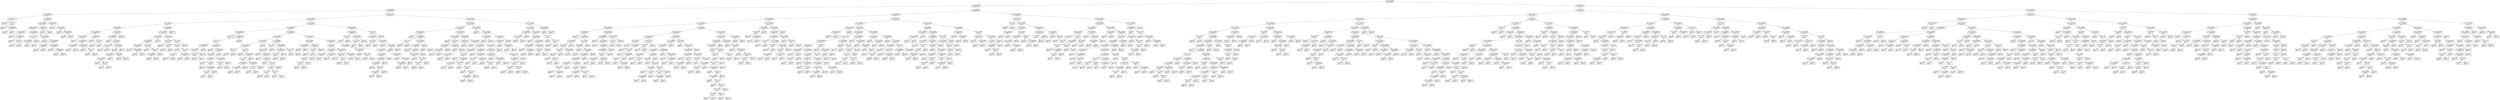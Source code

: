 digraph Tree {
0 [label="X[49] <= 2201.0000\ngini = 0.451624521503\nsamples = 5295", shape="box"] ;
1 [label="X[12] <= 734.5000\ngini = 0.499571389096\nsamples = 2425", shape="box"] ;
0 -> 1 ;
2 [label="X[2] <= 39.4500\ngini = 0.446906956005\nsamples = 1160", shape="box"] ;
1 -> 2 ;
3 [label="X[51] <= 268.5000\ngini = 0.21617564271\nsamples = 219", shape="box"] ;
2 -> 3 ;
4 [label="X[3] <= 147.0000\ngini = 0.497777777778\nsamples = 15", shape="box"] ;
3 -> 4 ;
5 [label="gini = 0.0000\nsamples = 5\nvalue = [ 5.  0.]", shape="box"] ;
4 -> 5 ;
6 [label="X[54] <= 27.7100\ngini = 0.32\nsamples = 10", shape="box"] ;
4 -> 6 ;
7 [label="gini = 0.0000\nsamples = 1\nvalue = [ 1.  0.]", shape="box"] ;
6 -> 7 ;
8 [label="X[12] <= 716.5000\ngini = 0.197530864198\nsamples = 9", shape="box"] ;
6 -> 8 ;
9 [label="gini = 0.0000\nsamples = 7\nvalue = [ 0.  7.]", shape="box"] ;
8 -> 9 ;
10 [label="gini = 0.5000\nsamples = 2\nvalue = [ 1.  1.]", shape="box"] ;
8 -> 10 ;
11 [label="X[77] <= 268.5000\ngini = 0.168925413303\nsamples = 204", shape="box"] ;
3 -> 11 ;
12 [label="X[70] <= 74.7550\ngini = 0.125640956804\nsamples = 193", shape="box"] ;
11 -> 12 ;
13 [label="X[34] <= 35.3700\ngini = 0.0940103852192\nsamples = 182", shape="box"] ;
12 -> 13 ;
14 [label="X[48] <= 68.4900\ngini = 0.444444444444\nsamples = 12", shape="box"] ;
13 -> 14 ;
15 [label="gini = 0.0000\nsamples = 5\nvalue = [ 5.  0.]", shape="box"] ;
14 -> 15 ;
16 [label="X[47] <= 631.0000\ngini = 0.489795918367\nsamples = 7", shape="box"] ;
14 -> 16 ;
17 [label="gini = 0.0000\nsamples = 3\nvalue = [ 0.  3.]", shape="box"] ;
16 -> 17 ;
18 [label="X[62] <= 40.7300\ngini = 0.375\nsamples = 4", shape="box"] ;
16 -> 18 ;
19 [label="gini = 0.5000\nsamples = 2\nvalue = [ 1.  1.]", shape="box"] ;
18 -> 19 ;
20 [label="gini = 0.0000\nsamples = 2\nvalue = [ 2.  0.]", shape="box"] ;
18 -> 20 ;
21 [label="X[51] <= 290.0000\ngini = 0.0570934256055\nsamples = 170", shape="box"] ;
13 -> 21 ;
22 [label="X[8] <= 70.9100\ngini = 0.277777777778\nsamples = 12", shape="box"] ;
21 -> 22 ;
23 [label="X[33] <= 1265.0000\ngini = 0.165289256198\nsamples = 11", shape="box"] ;
22 -> 23 ;
24 [label="gini = 0.0000\nsamples = 9\nvalue = [ 9.  0.]", shape="box"] ;
23 -> 24 ;
25 [label="gini = 0.5000\nsamples = 2\nvalue = [ 1.  1.]", shape="box"] ;
23 -> 25 ;
26 [label="gini = 0.0000\nsamples = 1\nvalue = [ 0.  1.]", shape="box"] ;
22 -> 26 ;
27 [label="X[77] <= 235.0000\ngini = 0.0372536452492\nsamples = 158", shape="box"] ;
21 -> 27 ;
28 [label="gini = 0.0000\nsamples = 125\nvalue = [ 125.    0.]", shape="box"] ;
27 -> 28 ;
29 [label="X[77] <= 238.0000\ngini = 0.165289256198\nsamples = 33", shape="box"] ;
27 -> 29 ;
30 [label="X[4] <= 556.0000\ngini = 0.444444444444\nsamples = 3", shape="box"] ;
29 -> 30 ;
31 [label="gini = 0.0000\nsamples = 1\nvalue = [ 1.  0.]", shape="box"] ;
30 -> 31 ;
32 [label="gini = 0.0000\nsamples = 2\nvalue = [ 0.  2.]", shape="box"] ;
30 -> 32 ;
33 [label="X[72] <= 800.0000\ngini = 0.0644444444444\nsamples = 30", shape="box"] ;
29 -> 33 ;
34 [label="gini = 0.0000\nsamples = 27\nvalue = [ 27.   0.]", shape="box"] ;
33 -> 34 ;
35 [label="X[0] <= 623.0000\ngini = 0.444444444444\nsamples = 3", shape="box"] ;
33 -> 35 ;
36 [label="gini = 0.0000\nsamples = 1\nvalue = [ 0.  1.]", shape="box"] ;
35 -> 36 ;
37 [label="gini = 0.0000\nsamples = 2\nvalue = [ 2.  0.]", shape="box"] ;
35 -> 37 ;
38 [label="X[7] <= 677.5000\ngini = 0.462809917355\nsamples = 11", shape="box"] ;
12 -> 38 ;
39 [label="gini = 0.0000\nsamples = 7\nvalue = [ 7.  0.]", shape="box"] ;
38 -> 39 ;
40 [label="gini = 0.0000\nsamples = 4\nvalue = [ 0.  4.]", shape="box"] ;
38 -> 40 ;
41 [label="X[22] <= 44.4250\ngini = 0.495867768595\nsamples = 11", shape="box"] ;
11 -> 41 ;
42 [label="gini = 0.0000\nsamples = 4\nvalue = [ 0.  4.]", shape="box"] ;
41 -> 42 ;
43 [label="X[0] <= 673.5000\ngini = 0.408163265306\nsamples = 7", shape="box"] ;
41 -> 43 ;
44 [label="gini = 0.0000\nsamples = 4\nvalue = [ 4.  0.]", shape="box"] ;
43 -> 44 ;
45 [label="X[57] <= 185.5000\ngini = 0.444444444444\nsamples = 3", shape="box"] ;
43 -> 45 ;
46 [label="gini = 0.0000\nsamples = 1\nvalue = [ 1.  0.]", shape="box"] ;
45 -> 46 ;
47 [label="gini = 0.0000\nsamples = 2\nvalue = [ 0.  2.]", shape="box"] ;
45 -> 47 ;
48 [label="X[42] <= 42.2750\ngini = 0.474381720218\nsamples = 941", shape="box"] ;
2 -> 48 ;
49 [label="X[62] <= 43.5000\ngini = 0.499019621193\nsamples = 542", shape="box"] ;
48 -> 49 ;
50 [label="X[36] <= 451.0000\ngini = 0.43875\nsamples = 200", shape="box"] ;
49 -> 50 ;
51 [label="X[34] <= 34.9050\ngini = 0.353668368718\nsamples = 122", shape="box"] ;
50 -> 51 ;
52 [label="X[1] <= 1748.5000\ngini = 0.202448979592\nsamples = 70", shape="box"] ;
51 -> 52 ;
53 [label="X[55] <= 311.5000\ngini = 0.118921642731\nsamples = 63", shape="box"] ;
52 -> 53 ;
54 [label="gini = 0.0000\nsamples = 1\nvalue = [ 0.  1.]", shape="box"] ;
53 -> 54 ;
55 [label="X[61] <= 1493.5000\ngini = 0.0920915712799\nsamples = 62", shape="box"] ;
53 -> 55 ;
56 [label="X[16] <= 420.5000\ngini = 0.408163265306\nsamples = 7", shape="box"] ;
55 -> 56 ;
57 [label="gini = 0.0000\nsamples = 2\nvalue = [ 0.  2.]", shape="box"] ;
56 -> 57 ;
58 [label="gini = 0.0000\nsamples = 5\nvalue = [ 5.  0.]", shape="box"] ;
56 -> 58 ;
59 [label="X[55] <= 400.0000\ngini = 0.0357024793388\nsamples = 55", shape="box"] ;
55 -> 59 ;
60 [label="gini = 0.0000\nsamples = 53\nvalue = [ 53.   0.]", shape="box"] ;
59 -> 60 ;
61 [label="X[10] <= 61.1200\ngini = 0.5\nsamples = 2", shape="box"] ;
59 -> 61 ;
62 [label="gini = 0.0000\nsamples = 1\nvalue = [ 1.  0.]", shape="box"] ;
61 -> 62 ;
63 [label="gini = 0.0000\nsamples = 1\nvalue = [ 0.  1.]", shape="box"] ;
61 -> 63 ;
64 [label="X[74] <= 33.4200\ngini = 0.489795918367\nsamples = 7", shape="box"] ;
52 -> 64 ;
65 [label="gini = 0.0000\nsamples = 3\nvalue = [ 0.  3.]", shape="box"] ;
64 -> 65 ;
66 [label="X[67] <= 682.5000\ngini = 0.375\nsamples = 4", shape="box"] ;
64 -> 66 ;
67 [label="gini = 0.0000\nsamples = 3\nvalue = [ 3.  0.]", shape="box"] ;
66 -> 67 ;
68 [label="gini = 0.0000\nsamples = 1\nvalue = [ 0.  1.]", shape="box"] ;
66 -> 68 ;
69 [label="X[76] <= 458.5000\ngini = 0.473372781065\nsamples = 52", shape="box"] ;
51 -> 69 ;
70 [label="X[49] <= 1831.5000\ngini = 0.499671268902\nsamples = 39", shape="box"] ;
69 -> 70 ;
71 [label="gini = 0.0000\nsamples = 7\nvalue = [ 0.  7.]", shape="box"] ;
70 -> 71 ;
72 [label="X[8] <= 63.4250\ngini = 0.482421875\nsamples = 32", shape="box"] ;
70 -> 72 ;
73 [label="X[73] <= 1172.5000\ngini = 0.277777777778\nsamples = 6", shape="box"] ;
72 -> 73 ;
74 [label="gini = 0.0000\nsamples = 5\nvalue = [ 0.  5.]", shape="box"] ;
73 -> 74 ;
75 [label="gini = 0.0000\nsamples = 1\nvalue = [ 1.  0.]", shape="box"] ;
73 -> 75 ;
76 [label="X[65] <= 36.8250\ngini = 0.426035502959\nsamples = 26", shape="box"] ;
72 -> 76 ;
77 [label="X[2] <= 42.6300\ngini = 0.375\nsamples = 24", shape="box"] ;
76 -> 77 ;
78 [label="X[4] <= 490.0000\ngini = 0.265927977839\nsamples = 19", shape="box"] ;
77 -> 78 ;
79 [label="X[46] <= 431.0000\ngini = 0.489795918367\nsamples = 7", shape="box"] ;
78 -> 79 ;
80 [label="gini = 0.0000\nsamples = 3\nvalue = [ 3.  0.]", shape="box"] ;
79 -> 80 ;
81 [label="X[2] <= 40.4100\ngini = 0.375\nsamples = 4", shape="box"] ;
79 -> 81 ;
82 [label="gini = 0.5000\nsamples = 2\nvalue = [ 1.  1.]", shape="box"] ;
81 -> 82 ;
83 [label="gini = 0.0000\nsamples = 2\nvalue = [ 0.  2.]", shape="box"] ;
81 -> 83 ;
84 [label="gini = 0.0000\nsamples = 12\nvalue = [ 12.   0.]", shape="box"] ;
78 -> 84 ;
85 [label="X[51] <= 368.0000\ngini = 0.48\nsamples = 5", shape="box"] ;
77 -> 85 ;
86 [label="gini = 0.0000\nsamples = 2\nvalue = [ 2.  0.]", shape="box"] ;
85 -> 86 ;
87 [label="gini = 0.0000\nsamples = 3\nvalue = [ 0.  3.]", shape="box"] ;
85 -> 87 ;
88 [label="gini = 0.0000\nsamples = 2\nvalue = [ 0.  2.]", shape="box"] ;
76 -> 88 ;
89 [label="gini = 0.0000\nsamples = 13\nvalue = [ 13.   0.]", shape="box"] ;
69 -> 89 ;
90 [label="X[35] <= 455.0000\ngini = 0.498685075608\nsamples = 78", shape="box"] ;
50 -> 90 ;
91 [label="X[12] <= 702.0000\ngini = 0.494542214302\nsamples = 67", shape="box"] ;
90 -> 91 ;
92 [label="X[58] <= 138.0000\ngini = 0.475907198096\nsamples = 41", shape="box"] ;
91 -> 92 ;
93 [label="X[27] <= 640.5000\ngini = 0.424382716049\nsamples = 36", shape="box"] ;
92 -> 93 ;
94 [label="X[46] <= 397.5000\ngini = 0.462809917355\nsamples = 11", shape="box"] ;
93 -> 94 ;
95 [label="gini = 0.0000\nsamples = 5\nvalue = [ 0.  5.]", shape="box"] ;
94 -> 95 ;
96 [label="X[60] <= 760.0000\ngini = 0.444444444444\nsamples = 6", shape="box"] ;
94 -> 96 ;
97 [label="gini = 0.0000\nsamples = 4\nvalue = [ 4.  0.]", shape="box"] ;
96 -> 97 ;
98 [label="gini = 0.0000\nsamples = 2\nvalue = [ 0.  2.]", shape="box"] ;
96 -> 98 ;
99 [label="X[43] <= 178.5000\ngini = 0.2688\nsamples = 25", shape="box"] ;
93 -> 99 ;
100 [label="gini = 0.0000\nsamples = 17\nvalue = [ 17.   0.]", shape="box"] ;
99 -> 100 ;
101 [label="X[78] <= 122.5000\ngini = 0.5\nsamples = 8", shape="box"] ;
99 -> 101 ;
102 [label="X[12] <= 647.5000\ngini = 0.444444444444\nsamples = 6", shape="box"] ;
101 -> 102 ;
103 [label="gini = 0.0000\nsamples = 2\nvalue = [ 2.  0.]", shape="box"] ;
102 -> 103 ;
104 [label="gini = 0.0000\nsamples = 4\nvalue = [ 0.  4.]", shape="box"] ;
102 -> 104 ;
105 [label="gini = 0.0000\nsamples = 2\nvalue = [ 2.  0.]", shape="box"] ;
101 -> 105 ;
106 [label="gini = 0.0000\nsamples = 5\nvalue = [ 0.  5.]", shape="box"] ;
92 -> 106 ;
107 [label="X[48] <= 69.3400\ngini = 0.310650887574\nsamples = 26", shape="box"] ;
91 -> 107 ;
108 [label="X[51] <= 427.0000\ngini = 0.1171875\nsamples = 16", shape="box"] ;
107 -> 108 ;
109 [label="gini = 0.0000\nsamples = 14\nvalue = [  0.  14.]", shape="box"] ;
108 -> 109 ;
110 [label="X[4] <= 526.0000\ngini = 0.5\nsamples = 2", shape="box"] ;
108 -> 110 ;
111 [label="gini = 0.0000\nsamples = 1\nvalue = [ 1.  0.]", shape="box"] ;
110 -> 111 ;
112 [label="gini = 0.0000\nsamples = 1\nvalue = [ 0.  1.]", shape="box"] ;
110 -> 112 ;
113 [label="X[31] <= 384.5000\ngini = 0.48\nsamples = 10", shape="box"] ;
107 -> 113 ;
114 [label="X[26] <= 481.5000\ngini = 0.375\nsamples = 8", shape="box"] ;
113 -> 114 ;
115 [label="gini = 0.0000\nsamples = 3\nvalue = [ 0.  3.]", shape="box"] ;
114 -> 115 ;
116 [label="X[78] <= 115.0000\ngini = 0.48\nsamples = 5", shape="box"] ;
114 -> 116 ;
117 [label="X[0] <= 713.5000\ngini = 0.5\nsamples = 2", shape="box"] ;
116 -> 117 ;
118 [label="gini = 0.0000\nsamples = 1\nvalue = [ 1.  0.]", shape="box"] ;
117 -> 118 ;
119 [label="gini = 0.0000\nsamples = 1\nvalue = [ 0.  1.]", shape="box"] ;
117 -> 119 ;
120 [label="X[36] <= 478.5000\ngini = 0.444444444444\nsamples = 3", shape="box"] ;
116 -> 120 ;
121 [label="gini = 0.5000\nsamples = 2\nvalue = [ 1.  1.]", shape="box"] ;
120 -> 121 ;
122 [label="gini = 0.0000\nsamples = 1\nvalue = [ 0.  1.]", shape="box"] ;
120 -> 122 ;
123 [label="gini = 0.0000\nsamples = 2\nvalue = [ 2.  0.]", shape="box"] ;
113 -> 123 ;
124 [label="gini = 0.0000\nsamples = 11\nvalue = [ 11.   0.]", shape="box"] ;
90 -> 124 ;
125 [label="X[2] <= 44.3050\ngini = 0.490954481721\nsamples = 342", shape="box"] ;
49 -> 125 ;
126 [label="X[51] <= 298.5000\ngini = 0.499973360328\nsamples = 274", shape="box"] ;
125 -> 126 ;
127 [label="X[24] <= 470.5000\ngini = 0.389273356401\nsamples = 68", shape="box"] ;
126 -> 127 ;
128 [label="gini = 0.0000\nsamples = 19\nvalue = [  0.  19.]", shape="box"] ;
127 -> 128 ;
129 [label="X[71] <= 357.0000\ngini = 0.464806330696\nsamples = 49", shape="box"] ;
127 -> 129 ;
130 [label="X[34] <= 33.2700\ngini = 0.495\nsamples = 40", shape="box"] ;
129 -> 130 ;
131 [label="X[46] <= 444.5000\ngini = 0.260355029586\nsamples = 13", shape="box"] ;
130 -> 131 ;
132 [label="X[4] <= 396.0000\ngini = 0.152777777778\nsamples = 12", shape="box"] ;
131 -> 132 ;
133 [label="X[59] <= 523.5000\ngini = 0.5\nsamples = 2", shape="box"] ;
132 -> 133 ;
134 [label="gini = 0.0000\nsamples = 1\nvalue = [ 1.  0.]", shape="box"] ;
133 -> 134 ;
135 [label="gini = 0.0000\nsamples = 1\nvalue = [ 0.  1.]", shape="box"] ;
133 -> 135 ;
136 [label="gini = 0.0000\nsamples = 10\nvalue = [  0.  10.]", shape="box"] ;
132 -> 136 ;
137 [label="gini = 0.0000\nsamples = 1\nvalue = [ 1.  0.]", shape="box"] ;
131 -> 137 ;
138 [label="X[0] <= 681.5000\ngini = 0.482853223594\nsamples = 27", shape="box"] ;
130 -> 138 ;
139 [label="gini = 0.0000\nsamples = 8\nvalue = [ 8.  0.]", shape="box"] ;
138 -> 139 ;
140 [label="X[25] <= 38.3500\ngini = 0.487534626039\nsamples = 19", shape="box"] ;
138 -> 140 ;
141 [label="X[37] <= 205.5000\ngini = 0.4296875\nsamples = 16", shape="box"] ;
140 -> 141 ;
142 [label="X[68] <= 68.3700\ngini = 0.489795918367\nsamples = 7", shape="box"] ;
141 -> 142 ;
143 [label="gini = 0.0000\nsamples = 2\nvalue = [ 2.  0.]", shape="box"] ;
142 -> 143 ;
144 [label="X[13] <= 1069.5000\ngini = 0.48\nsamples = 5", shape="box"] ;
142 -> 144 ;
145 [label="gini = 0.0000\nsamples = 2\nvalue = [ 0.  2.]", shape="box"] ;
144 -> 145 ;
146 [label="X[46] <= 289.5000\ngini = 0.444444444444\nsamples = 3", shape="box"] ;
144 -> 146 ;
147 [label="X[3] <= 145.5000\ngini = 0.5\nsamples = 2", shape="box"] ;
146 -> 147 ;
148 [label="gini = 0.0000\nsamples = 1\nvalue = [ 1.  0.]", shape="box"] ;
147 -> 148 ;
149 [label="gini = 0.0000\nsamples = 1\nvalue = [ 0.  1.]", shape="box"] ;
147 -> 149 ;
150 [label="gini = 0.0000\nsamples = 1\nvalue = [ 1.  0.]", shape="box"] ;
146 -> 150 ;
151 [label="X[78] <= 93.5000\ngini = 0.197530864198\nsamples = 9", shape="box"] ;
141 -> 151 ;
152 [label="X[35] <= 455.5000\ngini = 0.5\nsamples = 2", shape="box"] ;
151 -> 152 ;
153 [label="gini = 0.0000\nsamples = 1\nvalue = [ 1.  0.]", shape="box"] ;
152 -> 153 ;
154 [label="gini = 0.0000\nsamples = 1\nvalue = [ 0.  1.]", shape="box"] ;
152 -> 154 ;
155 [label="gini = 0.0000\nsamples = 7\nvalue = [ 0.  7.]", shape="box"] ;
151 -> 155 ;
156 [label="gini = 0.0000\nsamples = 3\nvalue = [ 3.  0.]", shape="box"] ;
140 -> 156 ;
157 [label="gini = 0.0000\nsamples = 9\nvalue = [ 0.  9.]", shape="box"] ;
129 -> 157 ;
158 [label="X[24] <= 518.5000\ngini = 0.486379489113\nsamples = 206", shape="box"] ;
126 -> 158 ;
159 [label="X[64] <= 516.5000\ngini = 0.489244444444\nsamples = 75", shape="box"] ;
158 -> 159 ;
160 [label="X[6] <= 476.5000\ngini = 0.452662721893\nsamples = 26", shape="box"] ;
159 -> 160 ;
161 [label="X[22] <= 41.8100\ngini = 0.413194444444\nsamples = 24", shape="box"] ;
160 -> 161 ;
162 [label="X[68] <= 70.6350\ngini = 0.375\nsamples = 4", shape="box"] ;
161 -> 162 ;
163 [label="gini = 0.0000\nsamples = 3\nvalue = [ 0.  3.]", shape="box"] ;
162 -> 163 ;
164 [label="gini = 0.0000\nsamples = 1\nvalue = [ 1.  0.]", shape="box"] ;
162 -> 164 ;
165 [label="X[2] <= 40.3550\ngini = 0.32\nsamples = 20", shape="box"] ;
161 -> 165 ;
166 [label="gini = 0.0000\nsamples = 1\nvalue = [ 0.  1.]", shape="box"] ;
165 -> 166 ;
167 [label="X[59] <= 549.0000\ngini = 0.265927977839\nsamples = 19", shape="box"] ;
165 -> 167 ;
168 [label="X[1] <= 1779.5000\ngini = 0.42\nsamples = 10", shape="box"] ;
167 -> 168 ;
169 [label="X[4] <= 436.0000\ngini = 0.244897959184\nsamples = 7", shape="box"] ;
168 -> 169 ;
170 [label="X[61] <= 1582.0000\ngini = 0.444444444444\nsamples = 3", shape="box"] ;
169 -> 170 ;
171 [label="gini = 0.0000\nsamples = 1\nvalue = [ 1.  0.]", shape="box"] ;
170 -> 171 ;
172 [label="gini = 0.5000\nsamples = 2\nvalue = [ 1.  1.]", shape="box"] ;
170 -> 172 ;
173 [label="gini = 0.0000\nsamples = 4\nvalue = [ 4.  0.]", shape="box"] ;
169 -> 173 ;
174 [label="X[47] <= 598.5000\ngini = 0.444444444444\nsamples = 3", shape="box"] ;
168 -> 174 ;
175 [label="X[25] <= 36.9950\ngini = 0.5\nsamples = 2", shape="box"] ;
174 -> 175 ;
176 [label="gini = 0.0000\nsamples = 1\nvalue = [ 1.  0.]", shape="box"] ;
175 -> 176 ;
177 [label="gini = 0.0000\nsamples = 1\nvalue = [ 0.  1.]", shape="box"] ;
175 -> 177 ;
178 [label="gini = 0.0000\nsamples = 1\nvalue = [ 0.  1.]", shape="box"] ;
174 -> 178 ;
179 [label="gini = 0.0000\nsamples = 9\nvalue = [ 9.  0.]", shape="box"] ;
167 -> 179 ;
180 [label="gini = 0.0000\nsamples = 2\nvalue = [ 0.  2.]", shape="box"] ;
160 -> 180 ;
181 [label="X[4] <= 509.5000\ngini = 0.424822990421\nsamples = 49", shape="box"] ;
159 -> 181 ;
182 [label="X[64] <= 583.0000\ngini = 0.5\nsamples = 22", shape="box"] ;
181 -> 182 ;
183 [label="X[45] <= 29.7950\ngini = 0.456747404844\nsamples = 17", shape="box"] ;
182 -> 183 ;
184 [label="gini = 0.0000\nsamples = 3\nvalue = [ 3.  0.]", shape="box"] ;
183 -> 184 ;
185 [label="X[30] <= 70.6000\ngini = 0.336734693878\nsamples = 14", shape="box"] ;
183 -> 185 ;
186 [label="gini = 0.0000\nsamples = 7\nvalue = [ 0.  7.]", shape="box"] ;
185 -> 186 ;
187 [label="X[45] <= 31.0100\ngini = 0.489795918367\nsamples = 7", shape="box"] ;
185 -> 187 ;
188 [label="gini = 0.0000\nsamples = 2\nvalue = [ 0.  2.]", shape="box"] ;
187 -> 188 ;
189 [label="X[65] <= 37.6450\ngini = 0.48\nsamples = 5", shape="box"] ;
187 -> 189 ;
190 [label="X[9] <= 2007.5000\ngini = 0.5\nsamples = 4", shape="box"] ;
189 -> 190 ;
191 [label="X[42] <= 39.3850\ngini = 0.5\nsamples = 2", shape="box"] ;
190 -> 191 ;
192 [label="gini = 0.0000\nsamples = 1\nvalue = [ 1.  0.]", shape="box"] ;
191 -> 192 ;
193 [label="gini = 0.0000\nsamples = 1\nvalue = [ 0.  1.]", shape="box"] ;
191 -> 193 ;
194 [label="X[60] <= 801.0000\ngini = 0.5\nsamples = 2", shape="box"] ;
190 -> 194 ;
195 [label="gini = 0.0000\nsamples = 1\nvalue = [ 0.  1.]", shape="box"] ;
194 -> 195 ;
196 [label="gini = 0.0000\nsamples = 1\nvalue = [ 1.  0.]", shape="box"] ;
194 -> 196 ;
197 [label="gini = 0.0000\nsamples = 1\nvalue = [ 1.  0.]", shape="box"] ;
189 -> 197 ;
198 [label="gini = 0.0000\nsamples = 5\nvalue = [ 5.  0.]", shape="box"] ;
182 -> 198 ;
199 [label="X[13] <= 1076.0000\ngini = 0.252400548697\nsamples = 27", shape="box"] ;
181 -> 199 ;
200 [label="X[75] <= 390.5000\ngini = 0.0907029478458\nsamples = 21", shape="box"] ;
199 -> 200 ;
201 [label="X[18] <= 92.5000\ngini = 0.5\nsamples = 2", shape="box"] ;
200 -> 201 ;
202 [label="gini = 0.0000\nsamples = 1\nvalue = [ 1.  0.]", shape="box"] ;
201 -> 202 ;
203 [label="gini = 0.0000\nsamples = 1\nvalue = [ 0.  1.]", shape="box"] ;
201 -> 203 ;
204 [label="gini = 0.0000\nsamples = 19\nvalue = [  0.  19.]", shape="box"] ;
200 -> 204 ;
205 [label="X[78] <= 111.5000\ngini = 0.5\nsamples = 6", shape="box"] ;
199 -> 205 ;
206 [label="gini = 0.0000\nsamples = 3\nvalue = [ 3.  0.]", shape="box"] ;
205 -> 206 ;
207 [label="gini = 0.0000\nsamples = 3\nvalue = [ 0.  3.]", shape="box"] ;
205 -> 207 ;
208 [label="X[11] <= 311.5000\ngini = 0.440999941728\nsamples = 131", shape="box"] ;
158 -> 208 ;
209 [label="X[59] <= 504.5000\ngini = 0.169921875\nsamples = 32", shape="box"] ;
208 -> 209 ;
210 [label="X[1] <= 1643.5000\ngini = 0.444444444444\nsamples = 3", shape="box"] ;
209 -> 210 ;
211 [label="gini = 0.0000\nsamples = 2\nvalue = [ 0.  2.]", shape="box"] ;
210 -> 211 ;
212 [label="gini = 0.0000\nsamples = 1\nvalue = [ 1.  0.]", shape="box"] ;
210 -> 212 ;
213 [label="X[2] <= 40.3250\ngini = 0.0665873959572\nsamples = 29", shape="box"] ;
209 -> 213 ;
214 [label="X[76] <= 399.5000\ngini = 0.5\nsamples = 2", shape="box"] ;
213 -> 214 ;
215 [label="gini = 0.0000\nsamples = 1\nvalue = [ 0.  1.]", shape="box"] ;
214 -> 215 ;
216 [label="gini = 0.0000\nsamples = 1\nvalue = [ 1.  0.]", shape="box"] ;
214 -> 216 ;
217 [label="gini = 0.0000\nsamples = 27\nvalue = [ 27.   0.]", shape="box"] ;
213 -> 217 ;
218 [label="X[48] <= 67.4800\ngini = 0.481583511887\nsamples = 99", shape="box"] ;
208 -> 218 ;
219 [label="X[24] <= 545.0000\ngini = 0.48875\nsamples = 40", shape="box"] ;
218 -> 219 ;
220 [label="X[43] <= 162.5000\ngini = 0.444444444444\nsamples = 21", shape="box"] ;
219 -> 220 ;
221 [label="X[14] <= 34.3700\ngini = 0.444444444444\nsamples = 9", shape="box"] ;
220 -> 221 ;
222 [label="X[78] <= 93.0000\ngini = 0.375\nsamples = 4", shape="box"] ;
221 -> 222 ;
223 [label="X[31] <= 364.5000\ngini = 0.5\nsamples = 2", shape="box"] ;
222 -> 223 ;
224 [label="gini = 0.0000\nsamples = 1\nvalue = [ 0.  1.]", shape="box"] ;
223 -> 224 ;
225 [label="gini = 0.0000\nsamples = 1\nvalue = [ 1.  0.]", shape="box"] ;
223 -> 225 ;
226 [label="gini = 0.0000\nsamples = 2\nvalue = [ 2.  0.]", shape="box"] ;
222 -> 226 ;
227 [label="gini = 0.0000\nsamples = 5\nvalue = [ 0.  5.]", shape="box"] ;
221 -> 227 ;
228 [label="X[11] <= 355.5000\ngini = 0.152777777778\nsamples = 12", shape="box"] ;
220 -> 228 ;
229 [label="gini = 0.0000\nsamples = 1\nvalue = [ 0.  1.]", shape="box"] ;
228 -> 229 ;
230 [label="gini = 0.0000\nsamples = 11\nvalue = [ 11.   0.]", shape="box"] ;
228 -> 230 ;
231 [label="X[46] <= 438.0000\ngini = 0.265927977839\nsamples = 19", shape="box"] ;
219 -> 231 ;
232 [label="X[29] <= 2421.5000\ngini = 0.1171875\nsamples = 16", shape="box"] ;
231 -> 232 ;
233 [label="gini = 0.0000\nsamples = 14\nvalue = [  0.  14.]", shape="box"] ;
232 -> 233 ;
234 [label="X[51] <= 376.5000\ngini = 0.5\nsamples = 2", shape="box"] ;
232 -> 234 ;
235 [label="gini = 0.0000\nsamples = 1\nvalue = [ 0.  1.]", shape="box"] ;
234 -> 235 ;
236 [label="gini = 0.0000\nsamples = 1\nvalue = [ 1.  0.]", shape="box"] ;
234 -> 236 ;
237 [label="X[19] <= 668.0000\ngini = 0.444444444444\nsamples = 3", shape="box"] ;
231 -> 237 ;
238 [label="gini = 0.0000\nsamples = 2\nvalue = [ 2.  0.]", shape="box"] ;
237 -> 238 ;
239 [label="gini = 0.0000\nsamples = 1\nvalue = [ 0.  1.]", shape="box"] ;
237 -> 239 ;
240 [label="X[37] <= 183.5000\ngini = 0.41022694628\nsamples = 59", shape="box"] ;
218 -> 240 ;
241 [label="X[47] <= 661.5000\ngini = 0.444444444444\nsamples = 12", shape="box"] ;
240 -> 241 ;
242 [label="gini = 0.0000\nsamples = 7\nvalue = [ 0.  7.]", shape="box"] ;
241 -> 242 ;
243 [label="X[32] <= 786.0000\ngini = 0.32\nsamples = 5", shape="box"] ;
241 -> 243 ;
244 [label="gini = 0.0000\nsamples = 4\nvalue = [ 4.  0.]", shape="box"] ;
243 -> 244 ;
245 [label="gini = 0.0000\nsamples = 1\nvalue = [ 0.  1.]", shape="box"] ;
243 -> 245 ;
246 [label="X[51] <= 395.0000\ngini = 0.309642372114\nsamples = 47", shape="box"] ;
240 -> 246 ;
247 [label="X[27] <= 782.0000\ngini = 0.202448979592\nsamples = 35", shape="box"] ;
246 -> 247 ;
248 [label="X[51] <= 316.5000\ngini = 0.160899653979\nsamples = 34", shape="box"] ;
247 -> 248 ;
249 [label="X[8] <= 67.9450\ngini = 0.336734693878\nsamples = 14", shape="box"] ;
248 -> 249 ;
250 [label="gini = 0.0000\nsamples = 9\nvalue = [ 9.  0.]", shape="box"] ;
249 -> 250 ;
251 [label="X[24] <= 577.0000\ngini = 0.48\nsamples = 5", shape="box"] ;
249 -> 251 ;
252 [label="X[64] <= 522.5000\ngini = 0.444444444444\nsamples = 3", shape="box"] ;
251 -> 252 ;
253 [label="gini = 0.5000\nsamples = 2\nvalue = [ 1.  1.]", shape="box"] ;
252 -> 253 ;
254 [label="gini = 0.0000\nsamples = 1\nvalue = [ 1.  0.]", shape="box"] ;
252 -> 254 ;
255 [label="gini = 0.0000\nsamples = 2\nvalue = [ 0.  2.]", shape="box"] ;
251 -> 255 ;
256 [label="gini = 0.0000\nsamples = 20\nvalue = [ 20.   0.]", shape="box"] ;
248 -> 256 ;
257 [label="gini = 0.0000\nsamples = 1\nvalue = [ 0.  1.]", shape="box"] ;
247 -> 257 ;
258 [label="X[36] <= 399.0000\ngini = 0.486111111111\nsamples = 12", shape="box"] ;
246 -> 258 ;
259 [label="gini = 0.0000\nsamples = 3\nvalue = [ 0.  3.]", shape="box"] ;
258 -> 259 ;
260 [label="X[48] <= 68.8800\ngini = 0.345679012346\nsamples = 9", shape="box"] ;
258 -> 260 ;
261 [label="X[36] <= 468.0000\ngini = 0.444444444444\nsamples = 3", shape="box"] ;
260 -> 261 ;
262 [label="gini = 0.0000\nsamples = 2\nvalue = [ 0.  2.]", shape="box"] ;
261 -> 262 ;
263 [label="gini = 0.0000\nsamples = 1\nvalue = [ 1.  0.]", shape="box"] ;
261 -> 263 ;
264 [label="gini = 0.0000\nsamples = 6\nvalue = [ 6.  0.]", shape="box"] ;
260 -> 264 ;
265 [label="X[60] <= 770.5000\ngini = 0.250865051903\nsamples = 68", shape="box"] ;
125 -> 265 ;
266 [label="X[32] <= 595.5000\ngini = 0.0886965927528\nsamples = 43", shape="box"] ;
265 -> 266 ;
267 [label="X[63] <= 178.0000\ngini = 0.5\nsamples = 2", shape="box"] ;
266 -> 267 ;
268 [label="gini = 0.0000\nsamples = 1\nvalue = [ 0.  1.]", shape="box"] ;
267 -> 268 ;
269 [label="gini = 0.0000\nsamples = 1\nvalue = [ 1.  0.]", shape="box"] ;
267 -> 269 ;
270 [label="X[45] <= 29.3400\ngini = 0.0475907198096\nsamples = 41", shape="box"] ;
266 -> 270 ;
271 [label="X[11] <= 293.0000\ngini = 0.5\nsamples = 2", shape="box"] ;
270 -> 271 ;
272 [label="gini = 0.0000\nsamples = 1\nvalue = [ 1.  0.]", shape="box"] ;
271 -> 272 ;
273 [label="gini = 0.0000\nsamples = 1\nvalue = [ 0.  1.]", shape="box"] ;
271 -> 273 ;
274 [label="gini = 0.0000\nsamples = 39\nvalue = [  0.  39.]", shape="box"] ;
270 -> 274 ;
275 [label="X[8] <= 71.5850\ngini = 0.4352\nsamples = 25", shape="box"] ;
265 -> 275 ;
276 [label="X[8] <= 68.4250\ngini = 0.498269896194\nsamples = 17", shape="box"] ;
275 -> 276 ;
277 [label="X[69] <= 2166.0000\ngini = 0.21875\nsamples = 8", shape="box"] ;
276 -> 277 ;
278 [label="gini = 0.0000\nsamples = 1\nvalue = [ 1.  0.]", shape="box"] ;
277 -> 278 ;
279 [label="gini = 0.0000\nsamples = 7\nvalue = [ 0.  7.]", shape="box"] ;
277 -> 279 ;
280 [label="X[75] <= 478.0000\ngini = 0.345679012346\nsamples = 9", shape="box"] ;
276 -> 280 ;
281 [label="gini = 0.0000\nsamples = 6\nvalue = [ 6.  0.]", shape="box"] ;
280 -> 281 ;
282 [label="X[22] <= 46.4900\ngini = 0.444444444444\nsamples = 3", shape="box"] ;
280 -> 282 ;
283 [label="gini = 0.0000\nsamples = 2\nvalue = [ 0.  2.]", shape="box"] ;
282 -> 283 ;
284 [label="gini = 0.0000\nsamples = 1\nvalue = [ 1.  0.]", shape="box"] ;
282 -> 284 ;
285 [label="gini = 0.0000\nsamples = 8\nvalue = [ 0.  8.]", shape="box"] ;
275 -> 285 ;
286 [label="X[55] <= 424.0000\ngini = 0.387811634349\nsamples = 399", shape="box"] ;
48 -> 286 ;
287 [label="X[69] <= 2213.0000\ngini = 0.441039515842\nsamples = 265", shape="box"] ;
286 -> 287 ;
288 [label="X[6] <= 397.0000\ngini = 0.402106664578\nsamples = 226", shape="box"] ;
287 -> 288 ;
289 [label="X[18] <= 49.5000\ngini = 0.224081632653\nsamples = 70", shape="box"] ;
288 -> 289 ;
290 [label="gini = 0.0000\nsamples = 2\nvalue = [ 0.  2.]", shape="box"] ;
289 -> 290 ;
291 [label="X[26] <= 304.5000\ngini = 0.184688581315\nsamples = 68", shape="box"] ;
289 -> 291 ;
292 [label="X[65] <= 33.5100\ngini = 0.5\nsamples = 4", shape="box"] ;
291 -> 292 ;
293 [label="gini = 0.0000\nsamples = 2\nvalue = [ 2.  0.]", shape="box"] ;
292 -> 293 ;
294 [label="gini = 0.0000\nsamples = 2\nvalue = [ 0.  2.]", shape="box"] ;
292 -> 294 ;
295 [label="X[57] <= 259.5000\ngini = 0.14404296875\nsamples = 64", shape="box"] ;
291 -> 295 ;
296 [label="X[1] <= 1542.0000\ngini = 0.09652398736\nsamples = 59", shape="box"] ;
295 -> 296 ;
297 [label="X[46] <= 379.5000\ngini = 0.32\nsamples = 15", shape="box"] ;
296 -> 297 ;
298 [label="X[1] <= 1473.0000\ngini = 0.489795918367\nsamples = 7", shape="box"] ;
297 -> 298 ;
299 [label="gini = 0.0000\nsamples = 3\nvalue = [ 3.  0.]", shape="box"] ;
298 -> 299 ;
300 [label="X[21] <= 1425.5000\ngini = 0.375\nsamples = 4", shape="box"] ;
298 -> 300 ;
301 [label="X[59] <= 531.5000\ngini = 0.5\nsamples = 2", shape="box"] ;
300 -> 301 ;
302 [label="gini = 0.0000\nsamples = 1\nvalue = [ 0.  1.]", shape="box"] ;
301 -> 302 ;
303 [label="gini = 0.0000\nsamples = 1\nvalue = [ 1.  0.]", shape="box"] ;
301 -> 303 ;
304 [label="gini = 0.0000\nsamples = 2\nvalue = [ 0.  2.]", shape="box"] ;
300 -> 304 ;
305 [label="gini = 0.0000\nsamples = 8\nvalue = [ 8.  0.]", shape="box"] ;
297 -> 305 ;
306 [label="gini = 0.0000\nsamples = 44\nvalue = [ 44.   0.]", shape="box"] ;
296 -> 306 ;
307 [label="X[8] <= 64.6750\ngini = 0.48\nsamples = 5", shape="box"] ;
295 -> 307 ;
308 [label="gini = 0.0000\nsamples = 2\nvalue = [ 0.  2.]", shape="box"] ;
307 -> 308 ;
309 [label="gini = 0.0000\nsamples = 3\nvalue = [ 3.  0.]", shape="box"] ;
307 -> 309 ;
310 [label="X[27] <= 619.0000\ngini = 0.452662721893\nsamples = 156", shape="box"] ;
288 -> 310 ;
311 [label="X[54] <= 31.8850\ngini = 0.470868014269\nsamples = 29", shape="box"] ;
310 -> 311 ;
312 [label="gini = 0.0000\nsamples = 5\nvalue = [ 5.  0.]", shape="box"] ;
311 -> 312 ;
313 [label="X[74] <= 34.4300\ngini = 0.375\nsamples = 24", shape="box"] ;
311 -> 313 ;
314 [label="X[59] <= 652.5000\ngini = 0.197530864198\nsamples = 18", shape="box"] ;
313 -> 314 ;
315 [label="X[56] <= 542.0000\ngini = 0.110726643599\nsamples = 17", shape="box"] ;
314 -> 315 ;
316 [label="gini = 0.0000\nsamples = 15\nvalue = [  0.  15.]", shape="box"] ;
315 -> 316 ;
317 [label="gini = 0.5000\nsamples = 2\nvalue = [ 1.  1.]", shape="box"] ;
315 -> 317 ;
318 [label="gini = 0.0000\nsamples = 1\nvalue = [ 1.  0.]", shape="box"] ;
314 -> 318 ;
319 [label="X[6] <= 430.5000\ngini = 0.444444444444\nsamples = 6", shape="box"] ;
313 -> 319 ;
320 [label="gini = 0.0000\nsamples = 2\nvalue = [ 0.  2.]", shape="box"] ;
319 -> 320 ;
321 [label="gini = 0.0000\nsamples = 4\nvalue = [ 4.  0.]", shape="box"] ;
319 -> 321 ;
322 [label="X[1] <= 1582.0000\ngini = 0.40622481245\nsamples = 127", shape="box"] ;
310 -> 322 ;
323 [label="X[70] <= 73.2050\ngini = 0.0798611111111\nsamples = 24", shape="box"] ;
322 -> 323 ;
324 [label="gini = 0.0000\nsamples = 23\nvalue = [ 23.   0.]", shape="box"] ;
323 -> 324 ;
325 [label="gini = 0.0000\nsamples = 1\nvalue = [ 0.  1.]", shape="box"] ;
323 -> 325 ;
326 [label="X[32] <= 754.0000\ngini = 0.448675652748\nsamples = 103", shape="box"] ;
322 -> 326 ;
327 [label="X[77] <= 196.5000\ngini = 0.49926035503\nsamples = 52", shape="box"] ;
326 -> 327 ;
328 [label="X[8] <= 71.6050\ngini = 0.385633270321\nsamples = 23", shape="box"] ;
327 -> 328 ;
329 [label="X[37] <= 227.0000\ngini = 0.14201183432\nsamples = 13", shape="box"] ;
328 -> 329 ;
330 [label="gini = 0.0000\nsamples = 11\nvalue = [  0.  11.]", shape="box"] ;
329 -> 330 ;
331 [label="gini = 0.5000\nsamples = 2\nvalue = [ 1.  1.]", shape="box"] ;
329 -> 331 ;
332 [label="X[12] <= 651.5000\ngini = 0.5\nsamples = 10", shape="box"] ;
328 -> 332 ;
333 [label="gini = 0.0000\nsamples = 1\nvalue = [ 1.  0.]", shape="box"] ;
332 -> 333 ;
334 [label="X[52] <= 646.5000\ngini = 0.493827160494\nsamples = 9", shape="box"] ;
332 -> 334 ;
335 [label="X[11] <= 357.0000\ngini = 0.444444444444\nsamples = 3", shape="box"] ;
334 -> 335 ;
336 [label="gini = 0.5000\nsamples = 2\nvalue = [ 1.  1.]", shape="box"] ;
335 -> 336 ;
337 [label="gini = 0.0000\nsamples = 1\nvalue = [ 0.  1.]", shape="box"] ;
335 -> 337 ;
338 [label="X[17] <= 158.0000\ngini = 0.5\nsamples = 6", shape="box"] ;
334 -> 338 ;
339 [label="gini = 0.0000\nsamples = 1\nvalue = [ 1.  0.]", shape="box"] ;
338 -> 339 ;
340 [label="X[72] <= 662.5000\ngini = 0.48\nsamples = 5", shape="box"] ;
338 -> 340 ;
341 [label="gini = 0.0000\nsamples = 1\nvalue = [ 0.  1.]", shape="box"] ;
340 -> 341 ;
342 [label="X[33] <= 1019.5000\ngini = 0.5\nsamples = 4", shape="box"] ;
340 -> 342 ;
343 [label="X[46] <= 446.0000\ngini = 0.444444444444\nsamples = 3", shape="box"] ;
342 -> 343 ;
344 [label="gini = 0.5000\nsamples = 2\nvalue = [ 1.  1.]", shape="box"] ;
343 -> 344 ;
345 [label="gini = 0.0000\nsamples = 1\nvalue = [ 0.  1.]", shape="box"] ;
343 -> 345 ;
346 [label="gini = 0.0000\nsamples = 1\nvalue = [ 1.  0.]", shape="box"] ;
342 -> 346 ;
347 [label="X[4] <= 503.5000\ngini = 0.399524375743\nsamples = 29", shape="box"] ;
327 -> 347 ;
348 [label="gini = 0.0000\nsamples = 3\nvalue = [ 0.  3.]", shape="box"] ;
347 -> 348 ;
349 [label="X[33] <= 974.5000\ngini = 0.310650887574\nsamples = 26", shape="box"] ;
347 -> 349 ;
350 [label="X[63] <= 189.0000\ngini = 0.375\nsamples = 4", shape="box"] ;
349 -> 350 ;
351 [label="gini = 0.0000\nsamples = 1\nvalue = [ 1.  0.]", shape="box"] ;
350 -> 351 ;
352 [label="gini = 0.0000\nsamples = 3\nvalue = [ 0.  3.]", shape="box"] ;
350 -> 352 ;
353 [label="X[14] <= 35.5250\ngini = 0.165289256198\nsamples = 22", shape="box"] ;
349 -> 353 ;
354 [label="gini = 0.0000\nsamples = 18\nvalue = [ 18.   0.]", shape="box"] ;
353 -> 354 ;
355 [label="X[43] <= 188.0000\ngini = 0.5\nsamples = 4", shape="box"] ;
353 -> 355 ;
356 [label="gini = 0.0000\nsamples = 2\nvalue = [ 0.  2.]", shape="box"] ;
355 -> 356 ;
357 [label="gini = 0.0000\nsamples = 2\nvalue = [ 2.  0.]", shape="box"] ;
355 -> 357 ;
358 [label="X[67] <= 781.5000\ngini = 0.315263360246\nsamples = 51", shape="box"] ;
326 -> 358 ;
359 [label="X[28] <= 71.1100\ngini = 0.249131944444\nsamples = 48", shape="box"] ;
358 -> 359 ;
360 [label="X[46] <= 316.5000\ngini = 0.104938271605\nsamples = 36", shape="box"] ;
359 -> 360 ;
361 [label="gini = 0.0000\nsamples = 1\nvalue = [ 0.  1.]", shape="box"] ;
360 -> 361 ;
362 [label="X[21] <= 1583.5000\ngini = 0.0555102040816\nsamples = 35", shape="box"] ;
360 -> 362 ;
363 [label="gini = 0.0000\nsamples = 1\nvalue = [ 0.  1.]", shape="box"] ;
362 -> 363 ;
364 [label="gini = 0.0000\nsamples = 34\nvalue = [ 34.   0.]", shape="box"] ;
362 -> 364 ;
365 [label="X[52] <= 707.5000\ngini = 0.486111111111\nsamples = 12", shape="box"] ;
359 -> 365 ;
366 [label="X[52] <= 646.5000\ngini = 0.408163265306\nsamples = 7", shape="box"] ;
365 -> 366 ;
367 [label="X[61] <= 1578.0000\ngini = 0.5\nsamples = 4", shape="box"] ;
366 -> 367 ;
368 [label="X[12] <= 706.0000\ngini = 0.5\nsamples = 2", shape="box"] ;
367 -> 368 ;
369 [label="gini = 0.0000\nsamples = 1\nvalue = [ 1.  0.]", shape="box"] ;
368 -> 369 ;
370 [label="gini = 0.0000\nsamples = 1\nvalue = [ 0.  1.]", shape="box"] ;
368 -> 370 ;
371 [label="X[30] <= 73.8000\ngini = 0.5\nsamples = 2", shape="box"] ;
367 -> 371 ;
372 [label="gini = 0.0000\nsamples = 1\nvalue = [ 0.  1.]", shape="box"] ;
371 -> 372 ;
373 [label="gini = 0.0000\nsamples = 1\nvalue = [ 1.  0.]", shape="box"] ;
371 -> 373 ;
374 [label="gini = 0.0000\nsamples = 3\nvalue = [ 0.  3.]", shape="box"] ;
366 -> 374 ;
375 [label="gini = 0.0000\nsamples = 5\nvalue = [ 5.  0.]", shape="box"] ;
365 -> 375 ;
376 [label="gini = 0.0000\nsamples = 3\nvalue = [ 0.  3.]", shape="box"] ;
358 -> 376 ;
377 [label="X[32] <= 686.0000\ngini = 0.473372781065\nsamples = 39", shape="box"] ;
287 -> 377 ;
378 [label="gini = 0.0000\nsamples = 13\nvalue = [  0.  13.]", shape="box"] ;
377 -> 378 ;
379 [label="X[37] <= 201.5000\ngini = 0.488165680473\nsamples = 26", shape="box"] ;
377 -> 379 ;
380 [label="X[55] <= 354.5000\ngini = 0.165289256198\nsamples = 11", shape="box"] ;
379 -> 380 ;
381 [label="gini = 0.5000\nsamples = 2\nvalue = [ 1.  1.]", shape="box"] ;
380 -> 381 ;
382 [label="gini = 0.0000\nsamples = 9\nvalue = [ 9.  0.]", shape="box"] ;
380 -> 382 ;
383 [label="X[8] <= 68.1450\ngini = 0.444444444444\nsamples = 15", shape="box"] ;
379 -> 383 ;
384 [label="X[22] <= 44.1750\ngini = 0.408163265306\nsamples = 7", shape="box"] ;
383 -> 384 ;
385 [label="gini = 0.0000\nsamples = 4\nvalue = [ 4.  0.]", shape="box"] ;
384 -> 385 ;
386 [label="X[8] <= 66.4250\ngini = 0.444444444444\nsamples = 3", shape="box"] ;
384 -> 386 ;
387 [label="gini = 0.0000\nsamples = 2\nvalue = [ 0.  2.]", shape="box"] ;
386 -> 387 ;
388 [label="gini = 0.0000\nsamples = 1\nvalue = [ 1.  0.]", shape="box"] ;
386 -> 388 ;
389 [label="gini = 0.0000\nsamples = 8\nvalue = [ 0.  8.]", shape="box"] ;
383 -> 389 ;
390 [label="X[8] <= 75.8950\ngini = 0.23256850078\nsamples = 134", shape="box"] ;
286 -> 390 ;
391 [label="X[57] <= 162.0000\ngini = 0.19482421875\nsamples = 128", shape="box"] ;
390 -> 391 ;
392 [label="X[36] <= 469.0000\ngini = 0.495867768595\nsamples = 11", shape="box"] ;
391 -> 392 ;
393 [label="X[31] <= 299.5000\ngini = 0.277777777778\nsamples = 6", shape="box"] ;
392 -> 393 ;
394 [label="gini = 0.0000\nsamples = 1\nvalue = [ 1.  0.]", shape="box"] ;
393 -> 394 ;
395 [label="gini = 0.0000\nsamples = 5\nvalue = [ 0.  5.]", shape="box"] ;
393 -> 395 ;
396 [label="gini = 0.0000\nsamples = 5\nvalue = [ 5.  0.]", shape="box"] ;
392 -> 396 ;
397 [label="X[55] <= 481.5000\ngini = 0.14201183432\nsamples = 117", shape="box"] ;
391 -> 397 ;
398 [label="X[28] <= 63.0300\ngini = 0.102264426589\nsamples = 111", shape="box"] ;
397 -> 398 ;
399 [label="gini = 0.0000\nsamples = 1\nvalue = [ 0.  1.]", shape="box"] ;
398 -> 399 ;
400 [label="X[11] <= 276.5000\ngini = 0.0867768595041\nsamples = 110", shape="box"] ;
398 -> 400 ;
401 [label="X[46] <= 446.0000\ngini = 0.408163265306\nsamples = 14", shape="box"] ;
400 -> 401 ;
402 [label="gini = 0.0000\nsamples = 8\nvalue = [ 8.  0.]", shape="box"] ;
401 -> 402 ;
403 [label="X[8] <= 72.0050\ngini = 0.444444444444\nsamples = 6", shape="box"] ;
401 -> 403 ;
404 [label="gini = 0.0000\nsamples = 4\nvalue = [ 0.  4.]", shape="box"] ;
403 -> 404 ;
405 [label="gini = 0.0000\nsamples = 2\nvalue = [ 2.  0.]", shape="box"] ;
403 -> 405 ;
406 [label="X[38] <= 67.0000\ngini = 0.0206163194444\nsamples = 96", shape="box"] ;
400 -> 406 ;
407 [label="X[55] <= 452.0000\ngini = 0.5\nsamples = 2", shape="box"] ;
406 -> 407 ;
408 [label="gini = 0.0000\nsamples = 1\nvalue = [ 0.  1.]", shape="box"] ;
407 -> 408 ;
409 [label="gini = 0.0000\nsamples = 1\nvalue = [ 1.  0.]", shape="box"] ;
407 -> 409 ;
410 [label="gini = 0.0000\nsamples = 94\nvalue = [ 94.   0.]", shape="box"] ;
406 -> 410 ;
411 [label="X[34] <= 31.3750\ngini = 0.5\nsamples = 6", shape="box"] ;
397 -> 411 ;
412 [label="gini = 0.0000\nsamples = 2\nvalue = [ 0.  2.]", shape="box"] ;
411 -> 412 ;
413 [label="X[19] <= 573.0000\ngini = 0.375\nsamples = 4", shape="box"] ;
411 -> 413 ;
414 [label="gini = 0.0000\nsamples = 3\nvalue = [ 3.  0.]", shape="box"] ;
413 -> 414 ;
415 [label="gini = 0.0000\nsamples = 1\nvalue = [ 0.  1.]", shape="box"] ;
413 -> 415 ;
416 [label="X[20] <= 814.0000\ngini = 0.444444444444\nsamples = 6", shape="box"] ;
390 -> 416 ;
417 [label="gini = 0.0000\nsamples = 4\nvalue = [ 0.  4.]", shape="box"] ;
416 -> 417 ;
418 [label="gini = 0.0000\nsamples = 2\nvalue = [ 2.  0.]", shape="box"] ;
416 -> 418 ;
419 [label="X[0] <= 844.0000\ngini = 0.470551328719\nsamples = 1265", shape="box"] ;
1 -> 419 ;
420 [label="X[70] <= 67.7300\ngini = 0.496314675939\nsamples = 827", shape="box"] ;
419 -> 420 ;
421 [label="X[55] <= 412.5000\ngini = 0.488657216888\nsamples = 405", shape="box"] ;
420 -> 421 ;
422 [label="X[16] <= 434.5000\ngini = 0.499382457716\nsamples = 313", shape="box"] ;
421 -> 422 ;
423 [label="X[69] <= 2086.5000\ngini = 0.479316288423\nsamples = 118", shape="box"] ;
422 -> 423 ;
424 [label="X[10] <= 62.8450\ngini = 0.43125867946\nsamples = 89", shape="box"] ;
423 -> 424 ;
425 [label="gini = 0.0000\nsamples = 3\nvalue = [ 3.  0.]", shape="box"] ;
424 -> 425 ;
426 [label="X[10] <= 68.8550\ngini = 0.412385073012\nsamples = 86", shape="box"] ;
424 -> 426 ;
427 [label="X[1] <= 1727.5000\ngini = 0.287334593573\nsamples = 46", shape="box"] ;
426 -> 427 ;
428 [label="X[28] <= 68.4350\ngini = 0.4352\nsamples = 25", shape="box"] ;
427 -> 428 ;
429 [label="X[46] <= 424.0000\ngini = 0.5\nsamples = 14", shape="box"] ;
428 -> 429 ;
430 [label="X[68] <= 70.4200\ngini = 0.42\nsamples = 10", shape="box"] ;
429 -> 430 ;
431 [label="gini = 0.0000\nsamples = 6\nvalue = [ 6.  0.]", shape="box"] ;
430 -> 431 ;
432 [label="X[4] <= 620.5000\ngini = 0.375\nsamples = 4", shape="box"] ;
430 -> 432 ;
433 [label="gini = 0.0000\nsamples = 3\nvalue = [ 0.  3.]", shape="box"] ;
432 -> 433 ;
434 [label="gini = 0.0000\nsamples = 1\nvalue = [ 1.  0.]", shape="box"] ;
432 -> 434 ;
435 [label="gini = 0.0000\nsamples = 4\nvalue = [ 0.  4.]", shape="box"] ;
429 -> 435 ;
436 [label="X[56] <= 448.0000\ngini = 0.165289256198\nsamples = 11", shape="box"] ;
428 -> 436 ;
437 [label="gini = 0.0000\nsamples = 10\nvalue = [  0.  10.]", shape="box"] ;
436 -> 437 ;
438 [label="gini = 0.0000\nsamples = 1\nvalue = [ 1.  0.]", shape="box"] ;
436 -> 438 ;
439 [label="gini = 0.0000\nsamples = 21\nvalue = [  0.  21.]", shape="box"] ;
427 -> 439 ;
440 [label="X[46] <= 441.5000\ngini = 0.48875\nsamples = 40", shape="box"] ;
426 -> 440 ;
441 [label="X[10] <= 69.3650\ngini = 0.498046875\nsamples = 32", shape="box"] ;
440 -> 441 ;
442 [label="gini = 0.0000\nsamples = 6\nvalue = [ 6.  0.]", shape="box"] ;
441 -> 442 ;
443 [label="X[48] <= 72.5150\ngini = 0.488165680473\nsamples = 26", shape="box"] ;
441 -> 443 ;
444 [label="X[40] <= 741.5000\ngini = 0.453686200378\nsamples = 23", shape="box"] ;
443 -> 444 ;
445 [label="X[53] <= 926.5000\ngini = 0.408163265306\nsamples = 21", shape="box"] ;
444 -> 445 ;
446 [label="X[18] <= 99.5000\ngini = 0.489795918367\nsamples = 7", shape="box"] ;
445 -> 446 ;
447 [label="X[66] <= 407.5000\ngini = 0.48\nsamples = 5", shape="box"] ;
446 -> 447 ;
448 [label="gini = 0.0000\nsamples = 2\nvalue = [ 0.  2.]", shape="box"] ;
447 -> 448 ;
449 [label="X[6] <= 555.5000\ngini = 0.444444444444\nsamples = 3", shape="box"] ;
447 -> 449 ;
450 [label="gini = 0.0000\nsamples = 1\nvalue = [ 0.  1.]", shape="box"] ;
449 -> 450 ;
451 [label="gini = 0.0000\nsamples = 2\nvalue = [ 2.  0.]", shape="box"] ;
449 -> 451 ;
452 [label="gini = 0.0000\nsamples = 2\nvalue = [ 2.  0.]", shape="box"] ;
446 -> 452 ;
453 [label="X[62] <= 39.9250\ngini = 0.244897959184\nsamples = 14", shape="box"] ;
445 -> 453 ;
454 [label="X[45] <= 33.7300\ngini = 0.48\nsamples = 5", shape="box"] ;
453 -> 454 ;
455 [label="X[27] <= 659.5000\ngini = 0.444444444444\nsamples = 3", shape="box"] ;
454 -> 455 ;
456 [label="gini = 0.0000\nsamples = 2\nvalue = [ 0.  2.]", shape="box"] ;
455 -> 456 ;
457 [label="gini = 0.0000\nsamples = 1\nvalue = [ 1.  0.]", shape="box"] ;
455 -> 457 ;
458 [label="X[37] <= 201.5000\ngini = 0.5\nsamples = 2", shape="box"] ;
454 -> 458 ;
459 [label="gini = 0.0000\nsamples = 1\nvalue = [ 0.  1.]", shape="box"] ;
458 -> 459 ;
460 [label="gini = 0.0000\nsamples = 1\nvalue = [ 1.  0.]", shape="box"] ;
458 -> 460 ;
461 [label="gini = 0.0000\nsamples = 9\nvalue = [ 0.  9.]", shape="box"] ;
453 -> 461 ;
462 [label="gini = 0.0000\nsamples = 2\nvalue = [ 2.  0.]", shape="box"] ;
444 -> 462 ;
463 [label="gini = 0.0000\nsamples = 3\nvalue = [ 3.  0.]", shape="box"] ;
443 -> 463 ;
464 [label="gini = 0.0000\nsamples = 8\nvalue = [ 0.  8.]", shape="box"] ;
440 -> 464 ;
465 [label="X[34] <= 34.8900\ngini = 0.451843043995\nsamples = 29", shape="box"] ;
423 -> 465 ;
466 [label="X[3] <= 191.0000\ngini = 0.498269896194\nsamples = 17", shape="box"] ;
465 -> 466 ;
467 [label="gini = 0.0000\nsamples = 5\nvalue = [ 0.  5.]", shape="box"] ;
466 -> 467 ;
468 [label="X[2] <= 42.6750\ngini = 0.444444444444\nsamples = 12", shape="box"] ;
466 -> 468 ;
469 [label="gini = 0.0000\nsamples = 1\nvalue = [ 0.  1.]", shape="box"] ;
468 -> 469 ;
470 [label="X[77] <= 200.5000\ngini = 0.396694214876\nsamples = 11", shape="box"] ;
468 -> 470 ;
471 [label="X[6] <= 528.5000\ngini = 0.489795918367\nsamples = 7", shape="box"] ;
470 -> 471 ;
472 [label="X[44] <= 577.5000\ngini = 0.5\nsamples = 6", shape="box"] ;
471 -> 472 ;
473 [label="X[28] <= 70.5600\ngini = 0.444444444444\nsamples = 3", shape="box"] ;
472 -> 473 ;
474 [label="gini = 0.0000\nsamples = 1\nvalue = [ 1.  0.]", shape="box"] ;
473 -> 474 ;
475 [label="gini = 0.0000\nsamples = 2\nvalue = [ 0.  2.]", shape="box"] ;
473 -> 475 ;
476 [label="X[18] <= 90.5000\ngini = 0.444444444444\nsamples = 3", shape="box"] ;
472 -> 476 ;
477 [label="gini = 0.0000\nsamples = 1\nvalue = [ 0.  1.]", shape="box"] ;
476 -> 477 ;
478 [label="gini = 0.0000\nsamples = 2\nvalue = [ 2.  0.]", shape="box"] ;
476 -> 478 ;
479 [label="gini = 0.0000\nsamples = 1\nvalue = [ 1.  0.]", shape="box"] ;
471 -> 479 ;
480 [label="gini = 0.0000\nsamples = 4\nvalue = [ 4.  0.]", shape="box"] ;
470 -> 480 ;
481 [label="X[41] <= 1600.5000\ngini = 0.152777777778\nsamples = 12", shape="box"] ;
465 -> 481 ;
482 [label="X[6] <= 445.0000\ngini = 0.5\nsamples = 2", shape="box"] ;
481 -> 482 ;
483 [label="gini = 0.0000\nsamples = 1\nvalue = [ 1.  0.]", shape="box"] ;
482 -> 483 ;
484 [label="gini = 0.0000\nsamples = 1\nvalue = [ 0.  1.]", shape="box"] ;
482 -> 484 ;
485 [label="gini = 0.0000\nsamples = 10\nvalue = [ 10.   0.]", shape="box"] ;
481 -> 485 ;
486 [label="X[56] <= 439.5000\ngini = 0.4838921762\nsamples = 195", shape="box"] ;
422 -> 486 ;
487 [label="X[34] <= 33.0600\ngini = 0.454588102834\nsamples = 146", shape="box"] ;
486 -> 487 ;
488 [label="X[14] <= 36.1550\ngini = 0.459183673469\nsamples = 28", shape="box"] ;
487 -> 488 ;
489 [label="X[44] <= 531.0000\ngini = 0.4921875\nsamples = 16", shape="box"] ;
488 -> 489 ;
490 [label="gini = 0.0000\nsamples = 5\nvalue = [ 5.  0.]", shape="box"] ;
489 -> 490 ;
491 [label="X[53] <= 1007.0000\ngini = 0.462809917355\nsamples = 11", shape="box"] ;
489 -> 491 ;
492 [label="gini = 0.0000\nsamples = 3\nvalue = [ 0.  3.]", shape="box"] ;
491 -> 492 ;
493 [label="X[26] <= 440.5000\ngini = 0.5\nsamples = 8", shape="box"] ;
491 -> 493 ;
494 [label="gini = 0.0000\nsamples = 1\nvalue = [ 1.  0.]", shape="box"] ;
493 -> 494 ;
495 [label="X[56] <= 408.0000\ngini = 0.489795918367\nsamples = 7", shape="box"] ;
493 -> 495 ;
496 [label="X[3] <= 180.5000\ngini = 0.48\nsamples = 5", shape="box"] ;
495 -> 496 ;
497 [label="gini = 0.0000\nsamples = 2\nvalue = [ 2.  0.]", shape="box"] ;
496 -> 497 ;
498 [label="X[58] <= 75.5000\ngini = 0.444444444444\nsamples = 3", shape="box"] ;
496 -> 498 ;
499 [label="gini = 0.0000\nsamples = 1\nvalue = [ 1.  0.]", shape="box"] ;
498 -> 499 ;
500 [label="gini = 0.0000\nsamples = 2\nvalue = [ 0.  2.]", shape="box"] ;
498 -> 500 ;
501 [label="gini = 0.0000\nsamples = 2\nvalue = [ 0.  2.]", shape="box"] ;
495 -> 501 ;
502 [label="X[68] <= 63.9100\ngini = 0.152777777778\nsamples = 12", shape="box"] ;
488 -> 502 ;
503 [label="X[36] <= 494.5000\ngini = 0.5\nsamples = 2", shape="box"] ;
502 -> 503 ;
504 [label="gini = 0.0000\nsamples = 1\nvalue = [ 1.  0.]", shape="box"] ;
503 -> 504 ;
505 [label="gini = 0.0000\nsamples = 1\nvalue = [ 0.  1.]", shape="box"] ;
503 -> 505 ;
506 [label="gini = 0.0000\nsamples = 10\nvalue = [  0.  10.]", shape="box"] ;
502 -> 506 ;
507 [label="X[27] <= 686.0000\ngini = 0.402901465096\nsamples = 118", shape="box"] ;
487 -> 507 ;
508 [label="X[11] <= 435.0000\ngini = 0.310650887574\nsamples = 78", shape="box"] ;
507 -> 508 ;
509 [label="X[55] <= 345.0000\ngini = 0.283587257618\nsamples = 76", shape="box"] ;
508 -> 509 ;
510 [label="X[2] <= 41.0500\ngini = 0.417823228634\nsamples = 37", shape="box"] ;
509 -> 510 ;
511 [label="X[74] <= 38.6600\ngini = 0.132653061224\nsamples = 14", shape="box"] ;
510 -> 511 ;
512 [label="gini = 0.0000\nsamples = 12\nvalue = [ 12.   0.]", shape="box"] ;
511 -> 512 ;
513 [label="X[30] <= 70.6250\ngini = 0.5\nsamples = 2", shape="box"] ;
511 -> 513 ;
514 [label="gini = 0.0000\nsamples = 1\nvalue = [ 0.  1.]", shape="box"] ;
513 -> 514 ;
515 [label="gini = 0.0000\nsamples = 1\nvalue = [ 1.  0.]", shape="box"] ;
513 -> 515 ;
516 [label="X[3] <= 205.0000\ngini = 0.491493383743\nsamples = 23", shape="box"] ;
510 -> 516 ;
517 [label="X[45] <= 32.0600\ngini = 0.455\nsamples = 20", shape="box"] ;
516 -> 517 ;
518 [label="gini = 0.0000\nsamples = 4\nvalue = [ 4.  0.]", shape="box"] ;
517 -> 518 ;
519 [label="X[50] <= 62.2550\ngini = 0.4921875\nsamples = 16", shape="box"] ;
517 -> 519 ;
520 [label="X[31] <= 383.0000\ngini = 0.46875\nsamples = 8", shape="box"] ;
519 -> 520 ;
521 [label="gini = 0.0000\nsamples = 3\nvalue = [ 0.  3.]", shape="box"] ;
520 -> 521 ;
522 [label="X[12] <= 744.5000\ngini = 0.48\nsamples = 5", shape="box"] ;
520 -> 522 ;
523 [label="X[73] <= 986.0000\ngini = 0.444444444444\nsamples = 3", shape="box"] ;
522 -> 523 ;
524 [label="gini = 0.5000\nsamples = 2\nvalue = [ 1.  1.]", shape="box"] ;
523 -> 524 ;
525 [label="gini = 0.0000\nsamples = 1\nvalue = [ 0.  1.]", shape="box"] ;
523 -> 525 ;
526 [label="gini = 0.0000\nsamples = 2\nvalue = [ 2.  0.]", shape="box"] ;
522 -> 526 ;
527 [label="X[22] <= 41.9200\ngini = 0.375\nsamples = 8", shape="box"] ;
519 -> 527 ;
528 [label="X[63] <= 181.0000\ngini = 0.5\nsamples = 4", shape="box"] ;
527 -> 528 ;
529 [label="X[36] <= 396.0000\ngini = 0.444444444444\nsamples = 3", shape="box"] ;
528 -> 529 ;
530 [label="gini = 0.0000\nsamples = 1\nvalue = [ 1.  0.]", shape="box"] ;
529 -> 530 ;
531 [label="gini = 0.5000\nsamples = 2\nvalue = [ 1.  1.]", shape="box"] ;
529 -> 531 ;
532 [label="gini = 0.0000\nsamples = 1\nvalue = [ 0.  1.]", shape="box"] ;
528 -> 532 ;
533 [label="gini = 0.0000\nsamples = 4\nvalue = [ 4.  0.]", shape="box"] ;
527 -> 533 ;
534 [label="gini = 0.0000\nsamples = 3\nvalue = [ 0.  3.]", shape="box"] ;
516 -> 534 ;
535 [label="X[19] <= 524.0000\ngini = 0.0973044049967\nsamples = 39", shape="box"] ;
509 -> 535 ;
536 [label="gini = 0.0000\nsamples = 1\nvalue = [ 0.  1.]", shape="box"] ;
535 -> 536 ;
537 [label="X[66] <= 531.0000\ngini = 0.0512465373961\nsamples = 38", shape="box"] ;
535 -> 537 ;
538 [label="gini = 0.0000\nsamples = 35\nvalue = [ 35.   0.]", shape="box"] ;
537 -> 538 ;
539 [label="X[23] <= 194.5000\ngini = 0.444444444444\nsamples = 3", shape="box"] ;
537 -> 539 ;
540 [label="gini = 0.0000\nsamples = 1\nvalue = [ 1.  0.]", shape="box"] ;
539 -> 540 ;
541 [label="gini = 0.5000\nsamples = 2\nvalue = [ 1.  1.]", shape="box"] ;
539 -> 541 ;
542 [label="gini = 0.0000\nsamples = 2\nvalue = [ 0.  2.]", shape="box"] ;
508 -> 542 ;
543 [label="X[79] <= 488.0000\ngini = 0.495\nsamples = 40", shape="box"] ;
507 -> 543 ;
544 [label="gini = 0.0000\nsamples = 3\nvalue = [ 0.  3.]", shape="box"] ;
543 -> 544 ;
545 [label="X[68] <= 70.1300\ngini = 0.482103725347\nsamples = 37", shape="box"] ;
543 -> 545 ;
546 [label="X[13] <= 1127.0000\ngini = 0.499479708637\nsamples = 31", shape="box"] ;
545 -> 546 ;
547 [label="X[77] <= 179.5000\ngini = 0.345679012346\nsamples = 9", shape="box"] ;
546 -> 547 ;
548 [label="gini = 0.0000\nsamples = 4\nvalue = [ 4.  0.]", shape="box"] ;
547 -> 548 ;
549 [label="X[24] <= 570.5000\ngini = 0.48\nsamples = 5", shape="box"] ;
547 -> 549 ;
550 [label="X[73] <= 1108.0000\ngini = 0.444444444444\nsamples = 3", shape="box"] ;
549 -> 550 ;
551 [label="gini = 0.0000\nsamples = 1\nvalue = [ 0.  1.]", shape="box"] ;
550 -> 551 ;
552 [label="gini = 0.5000\nsamples = 2\nvalue = [ 1.  1.]", shape="box"] ;
550 -> 552 ;
553 [label="gini = 0.0000\nsamples = 2\nvalue = [ 2.  0.]", shape="box"] ;
549 -> 553 ;
554 [label="X[61] <= 1662.5000\ngini = 0.48347107438\nsamples = 22", shape="box"] ;
546 -> 554 ;
555 [label="X[26] <= 480.5000\ngini = 0.32\nsamples = 10", shape="box"] ;
554 -> 555 ;
556 [label="gini = 0.0000\nsamples = 1\nvalue = [ 1.  0.]", shape="box"] ;
555 -> 556 ;
557 [label="X[18] <= 88.0000\ngini = 0.197530864198\nsamples = 9", shape="box"] ;
555 -> 557 ;
558 [label="X[62] <= 44.4550\ngini = 0.5\nsamples = 2", shape="box"] ;
557 -> 558 ;
559 [label="gini = 0.0000\nsamples = 1\nvalue = [ 1.  0.]", shape="box"] ;
558 -> 559 ;
560 [label="gini = 0.0000\nsamples = 1\nvalue = [ 0.  1.]", shape="box"] ;
558 -> 560 ;
561 [label="gini = 0.0000\nsamples = 7\nvalue = [ 0.  7.]", shape="box"] ;
557 -> 561 ;
562 [label="X[19] <= 750.5000\ngini = 0.486111111111\nsamples = 12", shape="box"] ;
554 -> 562 ;
563 [label="X[60] <= 757.5000\ngini = 0.5\nsamples = 10", shape="box"] ;
562 -> 563 ;
564 [label="X[25] <= 29.7550\ngini = 0.493827160494\nsamples = 9", shape="box"] ;
563 -> 564 ;
565 [label="gini = 0.0000\nsamples = 1\nvalue = [ 0.  1.]", shape="box"] ;
564 -> 565 ;
566 [label="X[55] <= 400.0000\ngini = 0.5\nsamples = 8", shape="box"] ;
564 -> 566 ;
567 [label="X[33] <= 1186.0000\ngini = 0.489795918367\nsamples = 7", shape="box"] ;
566 -> 567 ;
568 [label="gini = 0.0000\nsamples = 1\nvalue = [ 0.  1.]", shape="box"] ;
567 -> 568 ;
569 [label="X[43] <= 155.5000\ngini = 0.5\nsamples = 6", shape="box"] ;
567 -> 569 ;
570 [label="gini = 0.0000\nsamples = 1\nvalue = [ 1.  0.]", shape="box"] ;
569 -> 570 ;
571 [label="X[79] <= 591.5000\ngini = 0.48\nsamples = 5", shape="box"] ;
569 -> 571 ;
572 [label="X[29] <= 2331.0000\ngini = 0.5\nsamples = 4", shape="box"] ;
571 -> 572 ;
573 [label="X[66] <= 360.5000\ngini = 0.5\nsamples = 2", shape="box"] ;
572 -> 573 ;
574 [label="gini = 0.0000\nsamples = 1\nvalue = [ 0.  1.]", shape="box"] ;
573 -> 574 ;
575 [label="gini = 0.0000\nsamples = 1\nvalue = [ 1.  0.]", shape="box"] ;
573 -> 575 ;
576 [label="X[48] <= 67.5500\ngini = 0.5\nsamples = 2", shape="box"] ;
572 -> 576 ;
577 [label="gini = 0.0000\nsamples = 1\nvalue = [ 0.  1.]", shape="box"] ;
576 -> 577 ;
578 [label="gini = 0.0000\nsamples = 1\nvalue = [ 1.  0.]", shape="box"] ;
576 -> 578 ;
579 [label="gini = 0.0000\nsamples = 1\nvalue = [ 0.  1.]", shape="box"] ;
571 -> 579 ;
580 [label="gini = 0.0000\nsamples = 1\nvalue = [ 1.  0.]", shape="box"] ;
566 -> 580 ;
581 [label="gini = 0.0000\nsamples = 1\nvalue = [ 1.  0.]", shape="box"] ;
563 -> 581 ;
582 [label="gini = 0.0000\nsamples = 2\nvalue = [ 2.  0.]", shape="box"] ;
562 -> 582 ;
583 [label="gini = 0.0000\nsamples = 6\nvalue = [ 6.  0.]", shape="box"] ;
545 -> 583 ;
584 [label="X[37] <= 251.0000\ngini = 0.483132028322\nsamples = 49", shape="box"] ;
486 -> 584 ;
585 [label="X[13] <= 1117.5000\ngini = 0.41135734072\nsamples = 38", shape="box"] ;
584 -> 585 ;
586 [label="X[60] <= 697.5000\ngini = 0.444444444444\nsamples = 12", shape="box"] ;
585 -> 586 ;
587 [label="X[12] <= 752.5000\ngini = 0.444444444444\nsamples = 6", shape="box"] ;
586 -> 587 ;
588 [label="X[40] <= 674.5000\ngini = 0.5\nsamples = 4", shape="box"] ;
587 -> 588 ;
589 [label="X[23] <= 197.5000\ngini = 0.5\nsamples = 2", shape="box"] ;
588 -> 589 ;
590 [label="gini = 0.0000\nsamples = 1\nvalue = [ 1.  0.]", shape="box"] ;
589 -> 590 ;
591 [label="gini = 0.0000\nsamples = 1\nvalue = [ 0.  1.]", shape="box"] ;
589 -> 591 ;
592 [label="X[23] <= 197.5000\ngini = 0.5\nsamples = 2", shape="box"] ;
588 -> 592 ;
593 [label="gini = 0.0000\nsamples = 1\nvalue = [ 0.  1.]", shape="box"] ;
592 -> 593 ;
594 [label="gini = 0.0000\nsamples = 1\nvalue = [ 1.  0.]", shape="box"] ;
592 -> 594 ;
595 [label="gini = 0.0000\nsamples = 2\nvalue = [ 0.  2.]", shape="box"] ;
587 -> 595 ;
596 [label="gini = 0.0000\nsamples = 6\nvalue = [ 6.  0.]", shape="box"] ;
586 -> 596 ;
597 [label="X[60] <= 627.0000\ngini = 0.204142011834\nsamples = 26", shape="box"] ;
585 -> 597 ;
598 [label="gini = 0.0000\nsamples = 1\nvalue = [ 1.  0.]", shape="box"] ;
597 -> 598 ;
599 [label="X[67] <= 698.5000\ngini = 0.1472\nsamples = 25", shape="box"] ;
597 -> 599 ;
600 [label="gini = 0.0000\nsamples = 18\nvalue = [  0.  18.]", shape="box"] ;
599 -> 600 ;
601 [label="X[33] <= 1150.0000\ngini = 0.408163265306\nsamples = 7", shape="box"] ;
599 -> 601 ;
602 [label="gini = 0.0000\nsamples = 4\nvalue = [ 0.  4.]", shape="box"] ;
601 -> 602 ;
603 [label="X[5] <= 31.5800\ngini = 0.444444444444\nsamples = 3", shape="box"] ;
601 -> 603 ;
604 [label="X[61] <= 1633.5000\ngini = 0.5\nsamples = 2", shape="box"] ;
603 -> 604 ;
605 [label="gini = 0.0000\nsamples = 1\nvalue = [ 1.  0.]", shape="box"] ;
604 -> 605 ;
606 [label="gini = 0.0000\nsamples = 1\nvalue = [ 0.  1.]", shape="box"] ;
604 -> 606 ;
607 [label="gini = 0.0000\nsamples = 1\nvalue = [ 1.  0.]", shape="box"] ;
603 -> 607 ;
608 [label="X[68] <= 69.1400\ngini = 0.297520661157\nsamples = 11", shape="box"] ;
584 -> 608 ;
609 [label="gini = 0.0000\nsamples = 9\nvalue = [ 9.  0.]", shape="box"] ;
608 -> 609 ;
610 [label="gini = 0.0000\nsamples = 2\nvalue = [ 0.  2.]", shape="box"] ;
608 -> 610 ;
611 [label="X[29] <= 2015.0000\ngini = 0.352315689981\nsamples = 92", shape="box"] ;
421 -> 611 ;
612 [label="X[28] <= 66.3400\ngini = 0.355029585799\nsamples = 13", shape="box"] ;
611 -> 612 ;
613 [label="X[50] <= 65.5500\ngini = 0.48\nsamples = 5", shape="box"] ;
612 -> 613 ;
614 [label="gini = 0.0000\nsamples = 2\nvalue = [ 2.  0.]", shape="box"] ;
613 -> 614 ;
615 [label="X[20] <= 669.0000\ngini = 0.444444444444\nsamples = 3", shape="box"] ;
613 -> 615 ;
616 [label="gini = 0.0000\nsamples = 1\nvalue = [ 0.  1.]", shape="box"] ;
615 -> 616 ;
617 [label="gini = 0.5000\nsamples = 2\nvalue = [ 1.  1.]", shape="box"] ;
615 -> 617 ;
618 [label="gini = 0.0000\nsamples = 8\nvalue = [ 0.  8.]", shape="box"] ;
612 -> 618 ;
619 [label="X[15] <= 480.0000\ngini = 0.239705175453\nsamples = 79", shape="box"] ;
611 -> 619 ;
620 [label="X[63] <= 235.0000\ngini = 0.206442907742\nsamples = 77", shape="box"] ;
619 -> 620 ;
621 [label="X[23] <= 165.5000\ngini = 0.132653061224\nsamples = 70", shape="box"] ;
620 -> 621 ;
622 [label="X[33] <= 1084.0000\ngini = 0.5\nsamples = 2", shape="box"] ;
621 -> 622 ;
623 [label="gini = 0.0000\nsamples = 1\nvalue = [ 1.  0.]", shape="box"] ;
622 -> 623 ;
624 [label="gini = 0.0000\nsamples = 1\nvalue = [ 0.  1.]", shape="box"] ;
622 -> 624 ;
625 [label="X[27] <= 525.0000\ngini = 0.110726643599\nsamples = 68", shape="box"] ;
621 -> 625 ;
626 [label="X[24] <= 599.5000\ngini = 0.5\nsamples = 2", shape="box"] ;
625 -> 626 ;
627 [label="gini = 0.0000\nsamples = 1\nvalue = [ 1.  0.]", shape="box"] ;
626 -> 627 ;
628 [label="gini = 0.0000\nsamples = 1\nvalue = [ 0.  1.]", shape="box"] ;
626 -> 628 ;
629 [label="X[2] <= 40.9200\ngini = 0.0867768595041\nsamples = 66", shape="box"] ;
625 -> 629 ;
630 [label="X[50] <= 64.0250\ngini = 0.32\nsamples = 15", shape="box"] ;
629 -> 630 ;
631 [label="X[15] <= 352.5000\ngini = 0.444444444444\nsamples = 3", shape="box"] ;
630 -> 631 ;
632 [label="gini = 0.0000\nsamples = 1\nvalue = [ 1.  0.]", shape="box"] ;
631 -> 632 ;
633 [label="gini = 0.0000\nsamples = 2\nvalue = [ 0.  2.]", shape="box"] ;
631 -> 633 ;
634 [label="X[37] <= 201.5000\ngini = 0.152777777778\nsamples = 12", shape="box"] ;
630 -> 634 ;
635 [label="gini = 0.5000\nsamples = 2\nvalue = [ 1.  1.]", shape="box"] ;
634 -> 635 ;
636 [label="gini = 0.0000\nsamples = 10\nvalue = [ 10.   0.]", shape="box"] ;
634 -> 636 ;
637 [label="gini = 0.0000\nsamples = 51\nvalue = [ 51.   0.]", shape="box"] ;
629 -> 637 ;
638 [label="X[32] <= 719.0000\ngini = 0.489795918367\nsamples = 7", shape="box"] ;
620 -> 638 ;
639 [label="gini = 0.0000\nsamples = 3\nvalue = [ 0.  3.]", shape="box"] ;
638 -> 639 ;
640 [label="X[28] <= 67.5850\ngini = 0.375\nsamples = 4", shape="box"] ;
638 -> 640 ;
641 [label="gini = 0.0000\nsamples = 1\nvalue = [ 0.  1.]", shape="box"] ;
640 -> 641 ;
642 [label="gini = 0.0000\nsamples = 3\nvalue = [ 3.  0.]", shape="box"] ;
640 -> 642 ;
643 [label="gini = 0.0000\nsamples = 2\nvalue = [ 0.  2.]", shape="box"] ;
619 -> 643 ;
644 [label="X[49] <= 2109.5000\ngini = 0.451079265964\nsamples = 422", shape="box"] ;
420 -> 644 ;
645 [label="X[24] <= 478.0000\ngini = 0.378545918367\nsamples = 280", shape="box"] ;
644 -> 645 ;
646 [label="X[48] <= 73.2050\ngini = 0.355029585799\nsamples = 13", shape="box"] ;
645 -> 646 ;
647 [label="X[34] <= 31.2600\ngini = 0.165289256198\nsamples = 11", shape="box"] ;
646 -> 647 ;
648 [label="gini = 0.0000\nsamples = 1\nvalue = [ 0.  1.]", shape="box"] ;
647 -> 648 ;
649 [label="gini = 0.0000\nsamples = 10\nvalue = [ 10.   0.]", shape="box"] ;
647 -> 649 ;
650 [label="gini = 0.0000\nsamples = 2\nvalue = [ 0.  2.]", shape="box"] ;
646 -> 650 ;
651 [label="X[30] <= 71.1750\ngini = 0.352536857019\nsamples = 267", shape="box"] ;
645 -> 651 ;
652 [label="X[13] <= 1225.5000\ngini = 0.296953094963\nsamples = 204", shape="box"] ;
651 -> 652 ;
653 [label="X[57] <= 219.5000\ngini = 0.357777777778\nsamples = 150", shape="box"] ;
652 -> 653 ;
654 [label="X[49] <= 2052.5000\ngini = 0.30704775023\nsamples = 132", shape="box"] ;
653 -> 654 ;
655 [label="X[38] <= 85.0000\ngini = 0.258546394714\nsamples = 118", shape="box"] ;
654 -> 655 ;
656 [label="X[42] <= 39.6400\ngini = 0.465373961219\nsamples = 19", shape="box"] ;
655 -> 656 ;
657 [label="gini = 0.0000\nsamples = 4\nvalue = [ 4.  0.]", shape="box"] ;
656 -> 657 ;
658 [label="X[57] <= 169.5000\ngini = 0.32\nsamples = 15", shape="box"] ;
656 -> 658 ;
659 [label="X[36] <= 388.5000\ngini = 0.48\nsamples = 5", shape="box"] ;
658 -> 659 ;
660 [label="gini = 0.0000\nsamples = 2\nvalue = [ 0.  2.]", shape="box"] ;
659 -> 660 ;
661 [label="gini = 0.0000\nsamples = 3\nvalue = [ 3.  0.]", shape="box"] ;
659 -> 661 ;
662 [label="gini = 0.0000\nsamples = 10\nvalue = [  0.  10.]", shape="box"] ;
658 -> 662 ;
663 [label="X[54] <= 37.8450\ngini = 0.197530864198\nsamples = 99", shape="box"] ;
655 -> 663 ;
664 [label="X[77] <= 178.5000\ngini = 0.15572657311\nsamples = 94", shape="box"] ;
663 -> 664 ;
665 [label="X[30] <= 65.6550\ngini = 0.391111111111\nsamples = 15", shape="box"] ;
664 -> 665 ;
666 [label="gini = 0.0000\nsamples = 8\nvalue = [ 0.  8.]", shape="box"] ;
665 -> 666 ;
667 [label="X[60] <= 735.0000\ngini = 0.489795918367\nsamples = 7", shape="box"] ;
665 -> 667 ;
668 [label="gini = 0.0000\nsamples = 3\nvalue = [ 3.  0.]", shape="box"] ;
667 -> 668 ;
669 [label="X[1] <= 1728.5000\ngini = 0.375\nsamples = 4", shape="box"] ;
667 -> 669 ;
670 [label="gini = 0.0000\nsamples = 1\nvalue = [ 1.  0.]", shape="box"] ;
669 -> 670 ;
671 [label="gini = 0.0000\nsamples = 3\nvalue = [ 0.  3.]", shape="box"] ;
669 -> 671 ;
672 [label="X[15] <= 496.5000\ngini = 0.0961384393527\nsamples = 79", shape="box"] ;
664 -> 672 ;
673 [label="X[70] <= 78.5600\ngini = 0.0739644970414\nsamples = 78", shape="box"] ;
672 -> 673 ;
674 [label="X[23] <= 151.5000\ngini = 0.0277722674073\nsamples = 71", shape="box"] ;
673 -> 674 ;
675 [label="X[51] <= 309.0000\ngini = 0.444444444444\nsamples = 3", shape="box"] ;
674 -> 675 ;
676 [label="gini = 0.0000\nsamples = 1\nvalue = [ 1.  0.]", shape="box"] ;
675 -> 676 ;
677 [label="gini = 0.0000\nsamples = 2\nvalue = [ 0.  2.]", shape="box"] ;
675 -> 677 ;
678 [label="gini = 0.0000\nsamples = 68\nvalue = [  0.  68.]", shape="box"] ;
674 -> 678 ;
679 [label="X[37] <= 194.0000\ngini = 0.408163265306\nsamples = 7", shape="box"] ;
673 -> 679 ;
680 [label="gini = 0.0000\nsamples = 2\nvalue = [ 2.  0.]", shape="box"] ;
679 -> 680 ;
681 [label="gini = 0.0000\nsamples = 5\nvalue = [ 0.  5.]", shape="box"] ;
679 -> 681 ;
682 [label="gini = 0.0000\nsamples = 1\nvalue = [ 1.  0.]", shape="box"] ;
672 -> 682 ;
683 [label="X[30] <= 64.3750\ngini = 0.48\nsamples = 5", shape="box"] ;
663 -> 683 ;
684 [label="gini = 0.0000\nsamples = 2\nvalue = [ 0.  2.]", shape="box"] ;
683 -> 684 ;
685 [label="gini = 0.0000\nsamples = 3\nvalue = [ 3.  0.]", shape="box"] ;
683 -> 685 ;
686 [label="X[7] <= 669.0000\ngini = 0.5\nsamples = 14", shape="box"] ;
654 -> 686 ;
687 [label="gini = 0.0000\nsamples = 5\nvalue = [ 5.  0.]", shape="box"] ;
686 -> 687 ;
688 [label="X[33] <= 1152.0000\ngini = 0.345679012346\nsamples = 9", shape="box"] ;
686 -> 688 ;
689 [label="gini = 0.0000\nsamples = 7\nvalue = [ 0.  7.]", shape="box"] ;
688 -> 689 ;
690 [label="gini = 0.0000\nsamples = 2\nvalue = [ 2.  0.]", shape="box"] ;
688 -> 690 ;
691 [label="X[76] <= 481.0000\ngini = 0.493827160494\nsamples = 18", shape="box"] ;
653 -> 691 ;
692 [label="X[7] <= 828.5000\ngini = 0.21875\nsamples = 8", shape="box"] ;
691 -> 692 ;
693 [label="gini = 0.0000\nsamples = 7\nvalue = [ 7.  0.]", shape="box"] ;
692 -> 693 ;
694 [label="gini = 0.0000\nsamples = 1\nvalue = [ 0.  1.]", shape="box"] ;
692 -> 694 ;
695 [label="X[5] <= 31.6350\ngini = 0.42\nsamples = 10", shape="box"] ;
691 -> 695 ;
696 [label="X[21] <= 1757.5000\ngini = 0.48\nsamples = 5", shape="box"] ;
695 -> 696 ;
697 [label="X[13] <= 1116.0000\ngini = 0.5\nsamples = 4", shape="box"] ;
696 -> 697 ;
698 [label="X[45] <= 30.5900\ngini = 0.5\nsamples = 2", shape="box"] ;
697 -> 698 ;
699 [label="gini = 0.0000\nsamples = 1\nvalue = [ 0.  1.]", shape="box"] ;
698 -> 699 ;
700 [label="gini = 0.0000\nsamples = 1\nvalue = [ 1.  0.]", shape="box"] ;
698 -> 700 ;
701 [label="X[75] <= 421.0000\ngini = 0.5\nsamples = 2", shape="box"] ;
697 -> 701 ;
702 [label="gini = 0.0000\nsamples = 1\nvalue = [ 1.  0.]", shape="box"] ;
701 -> 702 ;
703 [label="gini = 0.0000\nsamples = 1\nvalue = [ 0.  1.]", shape="box"] ;
701 -> 703 ;
704 [label="gini = 0.0000\nsamples = 1\nvalue = [ 1.  0.]", shape="box"] ;
696 -> 704 ;
705 [label="gini = 0.0000\nsamples = 5\nvalue = [ 0.  5.]", shape="box"] ;
695 -> 705 ;
706 [label="X[57] <= 143.5000\ngini = 0.0713305898491\nsamples = 54", shape="box"] ;
652 -> 706 ;
707 [label="gini = 0.0000\nsamples = 1\nvalue = [ 1.  0.]", shape="box"] ;
706 -> 707 ;
708 [label="X[53] <= 1148.5000\ngini = 0.0370238519046\nsamples = 53", shape="box"] ;
706 -> 708 ;
709 [label="gini = 0.0000\nsamples = 50\nvalue = [  0.  50.]", shape="box"] ;
708 -> 709 ;
710 [label="X[16] <= 504.0000\ngini = 0.444444444444\nsamples = 3", shape="box"] ;
708 -> 710 ;
711 [label="gini = 0.0000\nsamples = 2\nvalue = [ 0.  2.]", shape="box"] ;
710 -> 711 ;
712 [label="gini = 0.0000\nsamples = 1\nvalue = [ 1.  0.]", shape="box"] ;
710 -> 712 ;
713 [label="X[79] <= 507.0000\ngini = 0.471655328798\nsamples = 63", shape="box"] ;
651 -> 713 ;
714 [label="X[50] <= 70.5550\ngini = 0.124444444444\nsamples = 15", shape="box"] ;
713 -> 714 ;
715 [label="gini = 0.0000\nsamples = 12\nvalue = [  0.  12.]", shape="box"] ;
714 -> 715 ;
716 [label="X[6] <= 461.0000\ngini = 0.444444444444\nsamples = 3", shape="box"] ;
714 -> 716 ;
717 [label="gini = 0.0000\nsamples = 1\nvalue = [ 1.  0.]", shape="box"] ;
716 -> 717 ;
718 [label="gini = 0.0000\nsamples = 2\nvalue = [ 0.  2.]", shape="box"] ;
716 -> 718 ;
719 [label="X[72] <= 688.5000\ngini = 0.499131944444\nsamples = 48", shape="box"] ;
713 -> 719 ;
720 [label="gini = 0.0000\nsamples = 6\nvalue = [ 6.  0.]", shape="box"] ;
719 -> 720 ;
721 [label="X[8] <= 68.7400\ngini = 0.481859410431\nsamples = 42", shape="box"] ;
719 -> 721 ;
722 [label="X[54] <= 34.1850\ngini = 0.462809917355\nsamples = 22", shape="box"] ;
721 -> 722 ;
723 [label="X[11] <= 384.0000\ngini = 0.48\nsamples = 10", shape="box"] ;
722 -> 723 ;
724 [label="gini = 0.0000\nsamples = 5\nvalue = [ 0.  5.]", shape="box"] ;
723 -> 724 ;
725 [label="X[41] <= 1692.5000\ngini = 0.32\nsamples = 5", shape="box"] ;
723 -> 725 ;
726 [label="gini = 0.0000\nsamples = 3\nvalue = [ 3.  0.]", shape="box"] ;
725 -> 726 ;
727 [label="gini = 0.5000\nsamples = 2\nvalue = [ 1.  1.]", shape="box"] ;
725 -> 727 ;
728 [label="X[15] <= 446.5000\ngini = 0.277777777778\nsamples = 12", shape="box"] ;
722 -> 728 ;
729 [label="gini = 0.0000\nsamples = 9\nvalue = [ 9.  0.]", shape="box"] ;
728 -> 729 ;
730 [label="X[70] <= 71.6400\ngini = 0.444444444444\nsamples = 3", shape="box"] ;
728 -> 730 ;
731 [label="gini = 0.0000\nsamples = 2\nvalue = [ 0.  2.]", shape="box"] ;
730 -> 731 ;
732 [label="gini = 0.0000\nsamples = 1\nvalue = [ 1.  0.]", shape="box"] ;
730 -> 732 ;
733 [label="X[46] <= 417.5000\ngini = 0.255\nsamples = 20", shape="box"] ;
721 -> 733 ;
734 [label="X[29] <= 2400.5000\ngini = 0.444444444444\nsamples = 3", shape="box"] ;
733 -> 734 ;
735 [label="gini = 0.0000\nsamples = 1\nvalue = [ 0.  1.]", shape="box"] ;
734 -> 735 ;
736 [label="gini = 0.0000\nsamples = 2\nvalue = [ 2.  0.]", shape="box"] ;
734 -> 736 ;
737 [label="X[32] <= 666.0000\ngini = 0.110726643599\nsamples = 17", shape="box"] ;
733 -> 737 ;
738 [label="X[57] <= 136.5000\ngini = 0.444444444444\nsamples = 3", shape="box"] ;
737 -> 738 ;
739 [label="gini = 0.0000\nsamples = 1\nvalue = [ 0.  1.]", shape="box"] ;
738 -> 739 ;
740 [label="gini = 0.5000\nsamples = 2\nvalue = [ 1.  1.]", shape="box"] ;
738 -> 740 ;
741 [label="gini = 0.0000\nsamples = 14\nvalue = [  0.  14.]", shape="box"] ;
737 -> 741 ;
742 [label="X[35] <= 432.5000\ngini = 0.499107319976\nsamples = 142", shape="box"] ;
644 -> 742 ;
743 [label="X[58] <= 95.5000\ngini = 0.482421875\nsamples = 96", shape="box"] ;
742 -> 743 ;
744 [label="X[33] <= 1038.5000\ngini = 0.244897959184\nsamples = 28", shape="box"] ;
743 -> 744 ;
745 [label="X[57] <= 195.5000\ngini = 0.489795918367\nsamples = 7", shape="box"] ;
744 -> 745 ;
746 [label="gini = 0.0000\nsamples = 4\nvalue = [ 4.  0.]", shape="box"] ;
745 -> 746 ;
747 [label="gini = 0.0000\nsamples = 3\nvalue = [ 0.  3.]", shape="box"] ;
745 -> 747 ;
748 [label="gini = 0.0000\nsamples = 21\nvalue = [  0.  21.]", shape="box"] ;
744 -> 748 ;
749 [label="X[9] <= 2226.5000\ngini = 0.499567474048\nsamples = 68", shape="box"] ;
743 -> 749 ;
750 [label="X[67] <= 608.5000\ngini = 0.449380165289\nsamples = 44", shape="box"] ;
749 -> 750 ;
751 [label="X[0] <= 797.0000\ngini = 0.14201183432\nsamples = 13", shape="box"] ;
750 -> 751 ;
752 [label="gini = 0.0000\nsamples = 11\nvalue = [ 11.   0.]", shape="box"] ;
751 -> 752 ;
753 [label="X[63] <= 210.0000\ngini = 0.5\nsamples = 2", shape="box"] ;
751 -> 753 ;
754 [label="gini = 0.0000\nsamples = 1\nvalue = [ 0.  1.]", shape="box"] ;
753 -> 754 ;
755 [label="gini = 0.0000\nsamples = 1\nvalue = [ 1.  0.]", shape="box"] ;
753 -> 755 ;
756 [label="X[8] <= 72.4550\ngini = 0.495317377732\nsamples = 31", shape="box"] ;
750 -> 756 ;
757 [label="X[33] <= 1066.5000\ngini = 0.4928\nsamples = 25", shape="box"] ;
756 -> 757 ;
758 [label="gini = 0.0000\nsamples = 7\nvalue = [ 0.  7.]", shape="box"] ;
757 -> 758 ;
759 [label="X[72] <= 738.5000\ngini = 0.475308641975\nsamples = 18", shape="box"] ;
757 -> 759 ;
760 [label="X[16] <= 469.0000\ngini = 0.297520661157\nsamples = 11", shape="box"] ;
759 -> 760 ;
761 [label="gini = 0.0000\nsamples = 6\nvalue = [ 6.  0.]", shape="box"] ;
760 -> 761 ;
762 [label="X[44] <= 535.5000\ngini = 0.48\nsamples = 5", shape="box"] ;
760 -> 762 ;
763 [label="X[13] <= 1132.5000\ngini = 0.375\nsamples = 4", shape="box"] ;
762 -> 763 ;
764 [label="gini = 0.5000\nsamples = 2\nvalue = [ 1.  1.]", shape="box"] ;
763 -> 764 ;
765 [label="gini = 0.0000\nsamples = 2\nvalue = [ 2.  0.]", shape="box"] ;
763 -> 765 ;
766 [label="gini = 0.0000\nsamples = 1\nvalue = [ 0.  1.]", shape="box"] ;
762 -> 766 ;
767 [label="X[0] <= 728.5000\ngini = 0.408163265306\nsamples = 7", shape="box"] ;
759 -> 767 ;
768 [label="X[50] <= 69.5850\ngini = 0.5\nsamples = 4", shape="box"] ;
767 -> 768 ;
769 [label="X[35] <= 360.5000\ngini = 0.444444444444\nsamples = 3", shape="box"] ;
768 -> 769 ;
770 [label="gini = 0.5000\nsamples = 2\nvalue = [ 1.  1.]", shape="box"] ;
769 -> 770 ;
771 [label="gini = 0.0000\nsamples = 1\nvalue = [ 1.  0.]", shape="box"] ;
769 -> 771 ;
772 [label="gini = 0.0000\nsamples = 1\nvalue = [ 0.  1.]", shape="box"] ;
768 -> 772 ;
773 [label="gini = 0.0000\nsamples = 3\nvalue = [ 0.  3.]", shape="box"] ;
767 -> 773 ;
774 [label="gini = 0.0000\nsamples = 6\nvalue = [ 6.  0.]", shape="box"] ;
756 -> 774 ;
775 [label="X[63] <= 219.0000\ngini = 0.375\nsamples = 24", shape="box"] ;
749 -> 775 ;
776 [label="X[79] <= 671.5000\ngini = 0.244897959184\nsamples = 21", shape="box"] ;
775 -> 776 ;
777 [label="X[8] <= 66.0300\ngini = 0.18\nsamples = 20", shape="box"] ;
776 -> 777 ;
778 [label="X[62] <= 43.3750\ngini = 0.48\nsamples = 5", shape="box"] ;
777 -> 778 ;
779 [label="gini = 0.0000\nsamples = 2\nvalue = [ 2.  0.]", shape="box"] ;
778 -> 779 ;
780 [label="gini = 0.0000\nsamples = 3\nvalue = [ 0.  3.]", shape="box"] ;
778 -> 780 ;
781 [label="gini = 0.0000\nsamples = 15\nvalue = [  0.  15.]", shape="box"] ;
777 -> 781 ;
782 [label="gini = 0.0000\nsamples = 1\nvalue = [ 1.  0.]", shape="box"] ;
776 -> 782 ;
783 [label="gini = 0.0000\nsamples = 3\nvalue = [ 3.  0.]", shape="box"] ;
775 -> 783 ;
784 [label="X[44] <= 458.5000\ngini = 0.363894139887\nsamples = 46", shape="box"] ;
742 -> 784 ;
785 [label="X[58] <= 105.5000\ngini = 0.444444444444\nsamples = 6", shape="box"] ;
784 -> 785 ;
786 [label="gini = 0.0000\nsamples = 3\nvalue = [ 0.  3.]", shape="box"] ;
785 -> 786 ;
787 [label="X[39] <= 683.5000\ngini = 0.444444444444\nsamples = 3", shape="box"] ;
785 -> 787 ;
788 [label="gini = 0.0000\nsamples = 2\nvalue = [ 2.  0.]", shape="box"] ;
787 -> 788 ;
789 [label="gini = 0.0000\nsamples = 1\nvalue = [ 0.  1.]", shape="box"] ;
787 -> 789 ;
790 [label="X[57] <= 228.0000\ngini = 0.28875\nsamples = 40", shape="box"] ;
784 -> 790 ;
791 [label="X[68] <= 70.9500\ngini = 0.137174211248\nsamples = 27", shape="box"] ;
790 -> 791 ;
792 [label="gini = 0.0000\nsamples = 20\nvalue = [ 20.   0.]", shape="box"] ;
791 -> 792 ;
793 [label="X[34] <= 37.2950\ngini = 0.408163265306\nsamples = 7", shape="box"] ;
791 -> 793 ;
794 [label="gini = 0.0000\nsamples = 5\nvalue = [ 5.  0.]", shape="box"] ;
793 -> 794 ;
795 [label="gini = 0.0000\nsamples = 2\nvalue = [ 0.  2.]", shape="box"] ;
793 -> 795 ;
796 [label="X[15] <= 440.0000\ngini = 0.473372781065\nsamples = 13", shape="box"] ;
790 -> 796 ;
797 [label="X[1] <= 1687.0000\ngini = 0.32\nsamples = 10", shape="box"] ;
796 -> 797 ;
798 [label="X[1] <= 1648.5000\ngini = 0.444444444444\nsamples = 3", shape="box"] ;
797 -> 798 ;
799 [label="gini = 0.0000\nsamples = 1\nvalue = [ 0.  1.]", shape="box"] ;
798 -> 799 ;
800 [label="X[55] <= 435.5000\ngini = 0.5\nsamples = 2", shape="box"] ;
798 -> 800 ;
801 [label="gini = 0.0000\nsamples = 1\nvalue = [ 0.  1.]", shape="box"] ;
800 -> 801 ;
802 [label="gini = 0.0000\nsamples = 1\nvalue = [ 1.  0.]", shape="box"] ;
800 -> 802 ;
803 [label="gini = 0.0000\nsamples = 7\nvalue = [ 7.  0.]", shape="box"] ;
797 -> 803 ;
804 [label="gini = 0.0000\nsamples = 3\nvalue = [ 0.  3.]", shape="box"] ;
796 -> 804 ;
805 [label="X[49] <= 2028.5000\ngini = 0.354840391151\nsamples = 438", shape="box"] ;
419 -> 805 ;
806 [label="X[78] <= 72.5000\ngini = 0.178136830719\nsamples = 172", shape="box"] ;
805 -> 806 ;
807 [label="X[34] <= 35.8050\ngini = 0.32\nsamples = 5", shape="box"] ;
806 -> 807 ;
808 [label="gini = 0.0000\nsamples = 4\nvalue = [ 4.  0.]", shape="box"] ;
807 -> 808 ;
809 [label="gini = 0.0000\nsamples = 1\nvalue = [ 0.  1.]", shape="box"] ;
807 -> 809 ;
810 [label="X[18] <= 103.5000\ngini = 0.143569149127\nsamples = 167", shape="box"] ;
806 -> 810 ;
811 [label="X[37] <= 196.5000\ngini = 0.387811634349\nsamples = 38", shape="box"] ;
810 -> 811 ;
812 [label="X[75] <= 405.5000\ngini = 0.444444444444\nsamples = 6", shape="box"] ;
811 -> 812 ;
813 [label="gini = 0.0000\nsamples = 4\nvalue = [ 4.  0.]", shape="box"] ;
812 -> 813 ;
814 [label="gini = 0.0000\nsamples = 2\nvalue = [ 0.  2.]", shape="box"] ;
812 -> 814 ;
815 [label="X[48] <= 72.1900\ngini = 0.3046875\nsamples = 32", shape="box"] ;
811 -> 815 ;
816 [label="X[68] <= 73.0300\ngini = 0.197530864198\nsamples = 27", shape="box"] ;
815 -> 816 ;
817 [label="X[75] <= 431.5000\ngini = 0.14201183432\nsamples = 26", shape="box"] ;
816 -> 817 ;
818 [label="gini = 0.0000\nsamples = 20\nvalue = [  0.  20.]", shape="box"] ;
817 -> 818 ;
819 [label="X[70] <= 66.6950\ngini = 0.444444444444\nsamples = 6", shape="box"] ;
817 -> 819 ;
820 [label="gini = 0.0000\nsamples = 2\nvalue = [ 2.  0.]", shape="box"] ;
819 -> 820 ;
821 [label="gini = 0.0000\nsamples = 4\nvalue = [ 0.  4.]", shape="box"] ;
819 -> 821 ;
822 [label="gini = 0.0000\nsamples = 1\nvalue = [ 1.  0.]", shape="box"] ;
816 -> 822 ;
823 [label="X[47] <= 563.5000\ngini = 0.48\nsamples = 5", shape="box"] ;
815 -> 823 ;
824 [label="gini = 0.0000\nsamples = 2\nvalue = [ 2.  0.]", shape="box"] ;
823 -> 824 ;
825 [label="X[9] <= 2626.0000\ngini = 0.444444444444\nsamples = 3", shape="box"] ;
823 -> 825 ;
826 [label="gini = 0.0000\nsamples = 1\nvalue = [ 0.  1.]", shape="box"] ;
825 -> 826 ;
827 [label="gini = 0.5000\nsamples = 2\nvalue = [ 1.  1.]", shape="box"] ;
825 -> 827 ;
828 [label="X[48] <= 74.3050\ngini = 0.0454299621417\nsamples = 129", shape="box"] ;
810 -> 828 ;
829 [label="X[62] <= 39.7700\ngini = 0.0157470395566\nsamples = 126", shape="box"] ;
828 -> 829 ;
830 [label="X[13] <= 1399.0000\ngini = 0.32\nsamples = 5", shape="box"] ;
829 -> 830 ;
831 [label="gini = 0.0000\nsamples = 4\nvalue = [ 0.  4.]", shape="box"] ;
830 -> 831 ;
832 [label="gini = 0.0000\nsamples = 1\nvalue = [ 1.  0.]", shape="box"] ;
830 -> 832 ;
833 [label="gini = 0.0000\nsamples = 121\nvalue = [   0.  121.]", shape="box"] ;
829 -> 833 ;
834 [label="X[0] <= 868.5000\ngini = 0.444444444444\nsamples = 3", shape="box"] ;
828 -> 834 ;
835 [label="gini = 0.0000\nsamples = 1\nvalue = [ 0.  1.]", shape="box"] ;
834 -> 835 ;
836 [label="gini = 0.0000\nsamples = 2\nvalue = [ 2.  0.]", shape="box"] ;
834 -> 836 ;
837 [label="X[28] <= 71.1650\ngini = 0.432132963989\nsamples = 266", shape="box"] ;
805 -> 837 ;
838 [label="X[69] <= 2058.5000\ngini = 0.396342236306\nsamples = 235", shape="box"] ;
837 -> 838 ;
839 [label="X[10] <= 74.9400\ngini = 0.49560546875\nsamples = 64", shape="box"] ;
838 -> 839 ;
840 [label="X[63] <= 172.0000\ngini = 0.465373961219\nsamples = 38", shape="box"] ;
839 -> 840 ;
841 [label="X[8] <= 63.5650\ngini = 0.152777777778\nsamples = 12", shape="box"] ;
840 -> 841 ;
842 [label="gini = 0.0000\nsamples = 1\nvalue = [ 0.  1.]", shape="box"] ;
841 -> 842 ;
843 [label="gini = 0.0000\nsamples = 11\nvalue = [ 11.   0.]", shape="box"] ;
841 -> 843 ;
844 [label="X[5] <= 36.1150\ngini = 0.5\nsamples = 26", shape="box"] ;
840 -> 844 ;
845 [label="X[44] <= 533.5000\ngini = 0.444444444444\nsamples = 18", shape="box"] ;
844 -> 845 ;
846 [label="X[35] <= 412.5000\ngini = 0.5\nsamples = 10", shape="box"] ;
845 -> 846 ;
847 [label="gini = 0.0000\nsamples = 3\nvalue = [ 3.  0.]", shape="box"] ;
846 -> 847 ;
848 [label="X[21] <= 1933.0000\ngini = 0.408163265306\nsamples = 7", shape="box"] ;
846 -> 848 ;
849 [label="X[5] <= 31.6750\ngini = 0.5\nsamples = 4", shape="box"] ;
848 -> 849 ;
850 [label="gini = 0.5000\nsamples = 2\nvalue = [ 1.  1.]", shape="box"] ;
849 -> 850 ;
851 [label="gini = 0.5000\nsamples = 2\nvalue = [ 1.  1.]", shape="box"] ;
849 -> 851 ;
852 [label="gini = 0.0000\nsamples = 3\nvalue = [ 0.  3.]", shape="box"] ;
848 -> 852 ;
853 [label="X[18] <= 157.0000\ngini = 0.21875\nsamples = 8", shape="box"] ;
845 -> 853 ;
854 [label="gini = 0.0000\nsamples = 7\nvalue = [ 0.  7.]", shape="box"] ;
853 -> 854 ;
855 [label="gini = 0.0000\nsamples = 1\nvalue = [ 1.  0.]", shape="box"] ;
853 -> 855 ;
856 [label="X[13] <= 1216.5000\ngini = 0.21875\nsamples = 8", shape="box"] ;
844 -> 856 ;
857 [label="gini = 0.0000\nsamples = 1\nvalue = [ 0.  1.]", shape="box"] ;
856 -> 857 ;
858 [label="gini = 0.0000\nsamples = 7\nvalue = [ 7.  0.]", shape="box"] ;
856 -> 858 ;
859 [label="X[52] <= 697.0000\ngini = 0.310650887574\nsamples = 26", shape="box"] ;
839 -> 859 ;
860 [label="gini = 0.0000\nsamples = 3\nvalue = [ 3.  0.]", shape="box"] ;
859 -> 860 ;
861 [label="X[23] <= 175.0000\ngini = 0.158790170132\nsamples = 23", shape="box"] ;
859 -> 861 ;
862 [label="X[68] <= 68.6100\ngini = 0.444444444444\nsamples = 6", shape="box"] ;
861 -> 862 ;
863 [label="gini = 0.0000\nsamples = 4\nvalue = [ 0.  4.]", shape="box"] ;
862 -> 863 ;
864 [label="gini = 0.0000\nsamples = 2\nvalue = [ 2.  0.]", shape="box"] ;
862 -> 864 ;
865 [label="gini = 0.0000\nsamples = 17\nvalue = [  0.  17.]", shape="box"] ;
861 -> 865 ;
866 [label="X[72] <= 629.5000\ngini = 0.325570260935\nsamples = 171", shape="box"] ;
838 -> 866 ;
867 [label="X[10] <= 77.6250\ngini = 0.408163265306\nsamples = 7", shape="box"] ;
866 -> 867 ;
868 [label="gini = 0.0000\nsamples = 5\nvalue = [ 5.  0.]", shape="box"] ;
867 -> 868 ;
869 [label="gini = 0.0000\nsamples = 2\nvalue = [ 0.  2.]", shape="box"] ;
867 -> 869 ;
870 [label="X[30] <= 72.4500\ngini = 0.298929208804\nsamples = 164", shape="box"] ;
866 -> 870 ;
871 [label="X[50] <= 71.0850\ngini = 0.247705112961\nsamples = 145", shape="box"] ;
870 -> 871 ;
872 [label="X[32] <= 882.0000\ngini = 0.21468868071\nsamples = 139", shape="box"] ;
871 -> 872 ;
873 [label="X[46] <= 461.5000\ngini = 0.196258650519\nsamples = 136", shape="box"] ;
872 -> 873 ;
874 [label="X[12] <= 757.5000\ngini = 0.0777940102264\nsamples = 74", shape="box"] ;
873 -> 874 ;
875 [label="gini = 0.0000\nsamples = 1\nvalue = [ 1.  0.]", shape="box"] ;
874 -> 875 ;
876 [label="X[1] <= 2198.5000\ngini = 0.0532933008069\nsamples = 73", shape="box"] ;
874 -> 876 ;
877 [label="gini = 0.0000\nsamples = 68\nvalue = [  0.  68.]", shape="box"] ;
876 -> 877 ;
878 [label="X[62] <= 44.5350\ngini = 0.48\nsamples = 5", shape="box"] ;
876 -> 878 ;
879 [label="gini = 0.0000\nsamples = 3\nvalue = [ 0.  3.]", shape="box"] ;
878 -> 879 ;
880 [label="gini = 0.0000\nsamples = 2\nvalue = [ 2.  0.]", shape="box"] ;
878 -> 880 ;
881 [label="X[37] <= 220.5000\ngini = 0.312174817898\nsamples = 62", shape="box"] ;
873 -> 881 ;
882 [label="X[15] <= 437.0000\ngini = 0.145429362881\nsamples = 38", shape="box"] ;
881 -> 882 ;
883 [label="X[56] <= 482.5000\ngini = 0.5\nsamples = 4", shape="box"] ;
882 -> 883 ;
884 [label="X[11] <= 383.5000\ngini = 0.5\nsamples = 2", shape="box"] ;
883 -> 884 ;
885 [label="gini = 0.0000\nsamples = 1\nvalue = [ 1.  0.]", shape="box"] ;
884 -> 885 ;
886 [label="gini = 0.0000\nsamples = 1\nvalue = [ 0.  1.]", shape="box"] ;
884 -> 886 ;
887 [label="X[30] <= 69.4000\ngini = 0.5\nsamples = 2", shape="box"] ;
883 -> 887 ;
888 [label="gini = 0.0000\nsamples = 1\nvalue = [ 1.  0.]", shape="box"] ;
887 -> 888 ;
889 [label="gini = 0.0000\nsamples = 1\nvalue = [ 0.  1.]", shape="box"] ;
887 -> 889 ;
890 [label="X[5] <= 32.4850\ngini = 0.0570934256055\nsamples = 34", shape="box"] ;
882 -> 890 ;
891 [label="X[62] <= 44.0500\ngini = 0.444444444444\nsamples = 3", shape="box"] ;
890 -> 891 ;
892 [label="gini = 0.0000\nsamples = 2\nvalue = [ 0.  2.]", shape="box"] ;
891 -> 892 ;
893 [label="gini = 0.0000\nsamples = 1\nvalue = [ 1.  0.]", shape="box"] ;
891 -> 893 ;
894 [label="gini = 0.0000\nsamples = 31\nvalue = [  0.  31.]", shape="box"] ;
890 -> 894 ;
895 [label="X[54] <= 33.4850\ngini = 0.46875\nsamples = 24", shape="box"] ;
881 -> 895 ;
896 [label="gini = 0.0000\nsamples = 4\nvalue = [ 4.  0.]", shape="box"] ;
895 -> 896 ;
897 [label="X[8] <= 69.8600\ngini = 0.375\nsamples = 20", shape="box"] ;
895 -> 897 ;
898 [label="X[42] <= 44.2900\ngini = 0.231111111111\nsamples = 15", shape="box"] ;
897 -> 898 ;
899 [label="X[27] <= 570.5000\ngini = 0.132653061224\nsamples = 14", shape="box"] ;
898 -> 899 ;
900 [label="X[65] <= 32.6650\ngini = 0.5\nsamples = 2", shape="box"] ;
899 -> 900 ;
901 [label="gini = 0.0000\nsamples = 1\nvalue = [ 0.  1.]", shape="box"] ;
900 -> 901 ;
902 [label="gini = 0.0000\nsamples = 1\nvalue = [ 1.  0.]", shape="box"] ;
900 -> 902 ;
903 [label="gini = 0.0000\nsamples = 12\nvalue = [  0.  12.]", shape="box"] ;
899 -> 903 ;
904 [label="gini = 0.0000\nsamples = 1\nvalue = [ 1.  0.]", shape="box"] ;
898 -> 904 ;
905 [label="X[1] <= 2109.5000\ngini = 0.48\nsamples = 5", shape="box"] ;
897 -> 905 ;
906 [label="gini = 0.0000\nsamples = 2\nvalue = [ 2.  0.]", shape="box"] ;
905 -> 906 ;
907 [label="X[45] <= 34.2100\ngini = 0.444444444444\nsamples = 3", shape="box"] ;
905 -> 907 ;
908 [label="gini = 0.0000\nsamples = 1\nvalue = [ 0.  1.]", shape="box"] ;
907 -> 908 ;
909 [label="gini = 0.5000\nsamples = 2\nvalue = [ 1.  1.]", shape="box"] ;
907 -> 909 ;
910 [label="X[60] <= 766.5000\ngini = 0.444444444444\nsamples = 3", shape="box"] ;
872 -> 910 ;
911 [label="gini = 0.0000\nsamples = 2\nvalue = [ 2.  0.]", shape="box"] ;
910 -> 911 ;
912 [label="gini = 0.0000\nsamples = 1\nvalue = [ 0.  1.]", shape="box"] ;
910 -> 912 ;
913 [label="X[42] <= 43.3850\ngini = 0.444444444444\nsamples = 6", shape="box"] ;
871 -> 913 ;
914 [label="gini = 0.0000\nsamples = 4\nvalue = [ 4.  0.]", shape="box"] ;
913 -> 914 ;
915 [label="gini = 0.0000\nsamples = 2\nvalue = [ 0.  2.]", shape="box"] ;
913 -> 915 ;
916 [label="X[65] <= 34.1350\ngini = 0.498614958449\nsamples = 19", shape="box"] ;
870 -> 916 ;
917 [label="gini = 0.0000\nsamples = 7\nvalue = [ 0.  7.]", shape="box"] ;
916 -> 917 ;
918 [label="X[66] <= 492.0000\ngini = 0.375\nsamples = 12", shape="box"] ;
916 -> 918 ;
919 [label="X[18] <= 115.0000\ngini = 0.18\nsamples = 10", shape="box"] ;
918 -> 919 ;
920 [label="X[64] <= 578.5000\ngini = 0.444444444444\nsamples = 3", shape="box"] ;
919 -> 920 ;
921 [label="gini = 0.0000\nsamples = 1\nvalue = [ 0.  1.]", shape="box"] ;
920 -> 921 ;
922 [label="gini = 0.0000\nsamples = 2\nvalue = [ 2.  0.]", shape="box"] ;
920 -> 922 ;
923 [label="gini = 0.0000\nsamples = 7\nvalue = [ 7.  0.]", shape="box"] ;
919 -> 923 ;
924 [label="gini = 0.0000\nsamples = 2\nvalue = [ 0.  2.]", shape="box"] ;
918 -> 924 ;
925 [label="X[43] <= 185.5000\ngini = 0.457856399584\nsamples = 31", shape="box"] ;
837 -> 925 ;
926 [label="X[20] <= 829.5000\ngini = 0.456747404844\nsamples = 17", shape="box"] ;
925 -> 926 ;
927 [label="gini = 0.0000\nsamples = 7\nvalue = [ 0.  7.]", shape="box"] ;
926 -> 927 ;
928 [label="X[53] <= 1075.5000\ngini = 0.48\nsamples = 10", shape="box"] ;
926 -> 928 ;
929 [label="gini = 0.0000\nsamples = 4\nvalue = [ 4.  0.]", shape="box"] ;
928 -> 929 ;
930 [label="X[55] <= 368.0000\ngini = 0.444444444444\nsamples = 6", shape="box"] ;
928 -> 930 ;
931 [label="gini = 0.0000\nsamples = 3\nvalue = [ 0.  3.]", shape="box"] ;
930 -> 931 ;
932 [label="X[6] <= 504.0000\ngini = 0.444444444444\nsamples = 3", shape="box"] ;
930 -> 932 ;
933 [label="gini = 0.0000\nsamples = 1\nvalue = [ 1.  0.]", shape="box"] ;
932 -> 933 ;
934 [label="gini = 0.5000\nsamples = 2\nvalue = [ 1.  1.]", shape="box"] ;
932 -> 934 ;
935 [label="gini = 0.0000\nsamples = 14\nvalue = [ 14.   0.]", shape="box"] ;
925 -> 935 ;
936 [label="X[0] <= 806.5000\ngini = 0.349228714686\nsamples = 2870", shape="box"] ;
0 -> 936 ;
937 [label="X[70] <= 71.5600\ngini = 0.236059880622\nsamples = 1770", shape="box"] ;
936 -> 937 ;
938 [label="X[22] <= 43.7650\ngini = 0.180918879641\nsamples = 1392", shape="box"] ;
937 -> 938 ;
939 [label="X[40] <= 835.0000\ngini = 0.261108748164\nsamples = 706", shape="box"] ;
938 -> 939 ;
940 [label="X[9] <= 2197.0000\ngini = 0.364949062833\nsamples = 279", shape="box"] ;
939 -> 940 ;
941 [label="X[11] <= 427.0000\ngini = 0.291694214876\nsamples = 220", shape="box"] ;
940 -> 941 ;
942 [label="X[36] <= 325.0000\ngini = 0.268288919747\nsamples = 213", shape="box"] ;
941 -> 942 ;
943 [label="X[61] <= 1650.0000\ngini = 0.375\nsamples = 4", shape="box"] ;
942 -> 943 ;
944 [label="gini = 0.0000\nsamples = 1\nvalue = [ 1.  0.]", shape="box"] ;
943 -> 944 ;
945 [label="gini = 0.0000\nsamples = 3\nvalue = [ 0.  3.]", shape="box"] ;
943 -> 945 ;
946 [label="X[77] <= 250.0000\ngini = 0.252649893546\nsamples = 209", shape="box"] ;
942 -> 946 ;
947 [label="X[57] <= 317.0000\ngini = 0.222563515202\nsamples = 196", shape="box"] ;
946 -> 947 ;
948 [label="X[33] <= 918.0000\ngini = 0.203832131795\nsamples = 191", shape="box"] ;
947 -> 948 ;
949 [label="gini = 0.0000\nsamples = 1\nvalue = [ 0.  1.]", shape="box"] ;
948 -> 949 ;
950 [label="X[76] <= 422.0000\ngini = 0.196620498615\nsamples = 190", shape="box"] ;
948 -> 950 ;
951 [label="X[32] <= 718.5000\ngini = 0.3432\nsamples = 50", shape="box"] ;
950 -> 951 ;
952 [label="X[10] <= 68.5450\ngini = 0.48347107438\nsamples = 22", shape="box"] ;
951 -> 952 ;
953 [label="X[31] <= 343.0000\ngini = 0.432132963989\nsamples = 19", shape="box"] ;
952 -> 953 ;
954 [label="X[48] <= 68.3700\ngini = 0.46875\nsamples = 8", shape="box"] ;
953 -> 954 ;
955 [label="gini = 0.0000\nsamples = 4\nvalue = [ 0.  4.]", shape="box"] ;
954 -> 955 ;
956 [label="X[51] <= 368.0000\ngini = 0.375\nsamples = 4", shape="box"] ;
954 -> 956 ;
957 [label="gini = 0.0000\nsamples = 2\nvalue = [ 2.  0.]", shape="box"] ;
956 -> 957 ;
958 [label="X[36] <= 421.5000\ngini = 0.5\nsamples = 2", shape="box"] ;
956 -> 958 ;
959 [label="gini = 0.0000\nsamples = 1\nvalue = [ 0.  1.]", shape="box"] ;
958 -> 959 ;
960 [label="gini = 0.0000\nsamples = 1\nvalue = [ 1.  0.]", shape="box"] ;
958 -> 960 ;
961 [label="X[66] <= 477.5000\ngini = 0.165289256198\nsamples = 11", shape="box"] ;
953 -> 961 ;
962 [label="gini = 0.0000\nsamples = 9\nvalue = [ 9.  0.]", shape="box"] ;
961 -> 962 ;
963 [label="gini = 0.5000\nsamples = 2\nvalue = [ 1.  1.]", shape="box"] ;
961 -> 963 ;
964 [label="gini = 0.0000\nsamples = 3\nvalue = [ 0.  3.]", shape="box"] ;
952 -> 964 ;
965 [label="X[59] <= 625.0000\ngini = 0.132653061224\nsamples = 28", shape="box"] ;
951 -> 965 ;
966 [label="X[25] <= 30.4550\ngini = 0.0713305898491\nsamples = 27", shape="box"] ;
965 -> 966 ;
967 [label="X[66] <= 392.0000\ngini = 0.5\nsamples = 2", shape="box"] ;
966 -> 967 ;
968 [label="gini = 0.0000\nsamples = 1\nvalue = [ 0.  1.]", shape="box"] ;
967 -> 968 ;
969 [label="gini = 0.0000\nsamples = 1\nvalue = [ 1.  0.]", shape="box"] ;
967 -> 969 ;
970 [label="gini = 0.0000\nsamples = 25\nvalue = [ 25.   0.]", shape="box"] ;
966 -> 970 ;
971 [label="gini = 0.0000\nsamples = 1\nvalue = [ 0.  1.]", shape="box"] ;
965 -> 971 ;
972 [label="X[62] <= 45.9950\ngini = 0.132653061224\nsamples = 140", shape="box"] ;
950 -> 972 ;
973 [label="X[8] <= 60.0350\ngini = 0.100436179982\nsamples = 132", shape="box"] ;
972 -> 973 ;
974 [label="X[40] <= 793.5000\ngini = 0.48\nsamples = 5", shape="box"] ;
973 -> 974 ;
975 [label="gini = 0.0000\nsamples = 2\nvalue = [ 0.  2.]", shape="box"] ;
974 -> 975 ;
976 [label="gini = 0.0000\nsamples = 3\nvalue = [ 3.  0.]", shape="box"] ;
974 -> 976 ;
977 [label="X[36] <= 498.0000\ngini = 0.0756401512803\nsamples = 127", shape="box"] ;
973 -> 977 ;
978 [label="X[0] <= 785.5000\ngini = 0.0483573526398\nsamples = 121", shape="box"] ;
977 -> 978 ;
979 [label="X[17] <= 256.0000\ngini = 0.0330485135231\nsamples = 119", shape="box"] ;
978 -> 979 ;
980 [label="X[36] <= 339.5000\ngini = 0.0172400756144\nsamples = 115", shape="box"] ;
979 -> 980 ;
981 [label="X[30] <= 61.9650\ngini = 0.375\nsamples = 4", shape="box"] ;
980 -> 981 ;
982 [label="gini = 0.0000\nsamples = 3\nvalue = [ 3.  0.]", shape="box"] ;
981 -> 982 ;
983 [label="gini = 0.0000\nsamples = 1\nvalue = [ 0.  1.]", shape="box"] ;
981 -> 983 ;
984 [label="gini = 0.0000\nsamples = 111\nvalue = [ 111.    0.]", shape="box"] ;
980 -> 984 ;
985 [label="X[42] <= 43.1650\ngini = 0.375\nsamples = 4", shape="box"] ;
979 -> 985 ;
986 [label="gini = 0.0000\nsamples = 1\nvalue = [ 0.  1.]", shape="box"] ;
985 -> 986 ;
987 [label="gini = 0.0000\nsamples = 3\nvalue = [ 3.  0.]", shape="box"] ;
985 -> 987 ;
988 [label="X[15] <= 447.0000\ngini = 0.5\nsamples = 2", shape="box"] ;
978 -> 988 ;
989 [label="gini = 0.0000\nsamples = 1\nvalue = [ 0.  1.]", shape="box"] ;
988 -> 989 ;
990 [label="gini = 0.0000\nsamples = 1\nvalue = [ 1.  0.]", shape="box"] ;
988 -> 990 ;
991 [label="X[55] <= 431.5000\ngini = 0.444444444444\nsamples = 6", shape="box"] ;
977 -> 991 ;
992 [label="gini = 0.0000\nsamples = 4\nvalue = [ 4.  0.]", shape="box"] ;
991 -> 992 ;
993 [label="gini = 0.0000\nsamples = 2\nvalue = [ 0.  2.]", shape="box"] ;
991 -> 993 ;
994 [label="X[12] <= 712.0000\ngini = 0.46875\nsamples = 8", shape="box"] ;
972 -> 994 ;
995 [label="gini = 0.0000\nsamples = 5\nvalue = [ 5.  0.]", shape="box"] ;
994 -> 995 ;
996 [label="gini = 0.0000\nsamples = 3\nvalue = [ 0.  3.]", shape="box"] ;
994 -> 996 ;
997 [label="X[4] <= 503.0000\ngini = 0.48\nsamples = 5", shape="box"] ;
947 -> 997 ;
998 [label="gini = 0.0000\nsamples = 2\nvalue = [ 2.  0.]", shape="box"] ;
997 -> 998 ;
999 [label="gini = 0.0000\nsamples = 3\nvalue = [ 0.  3.]", shape="box"] ;
997 -> 999 ;
1000 [label="X[0] <= 724.5000\ngini = 0.497041420118\nsamples = 13", shape="box"] ;
946 -> 1000 ;
1001 [label="gini = 0.0000\nsamples = 5\nvalue = [ 5.  0.]", shape="box"] ;
1000 -> 1001 ;
1002 [label="X[8] <= 64.9300\ngini = 0.375\nsamples = 8", shape="box"] ;
1000 -> 1002 ;
1003 [label="X[37] <= 222.0000\ngini = 0.444444444444\nsamples = 3", shape="box"] ;
1002 -> 1003 ;
1004 [label="X[71] <= 393.5000\ngini = 0.5\nsamples = 2", shape="box"] ;
1003 -> 1004 ;
1005 [label="gini = 0.0000\nsamples = 1\nvalue = [ 1.  0.]", shape="box"] ;
1004 -> 1005 ;
1006 [label="gini = 0.0000\nsamples = 1\nvalue = [ 0.  1.]", shape="box"] ;
1004 -> 1006 ;
1007 [label="gini = 0.0000\nsamples = 1\nvalue = [ 1.  0.]", shape="box"] ;
1003 -> 1007 ;
1008 [label="gini = 0.0000\nsamples = 5\nvalue = [ 0.  5.]", shape="box"] ;
1002 -> 1008 ;
1009 [label="X[76] <= 422.5000\ngini = 0.408163265306\nsamples = 7", shape="box"] ;
941 -> 1009 ;
1010 [label="X[44] <= 553.0000\ngini = 0.444444444444\nsamples = 3", shape="box"] ;
1009 -> 1010 ;
1011 [label="gini = 0.5000\nsamples = 2\nvalue = [ 1.  1.]", shape="box"] ;
1010 -> 1011 ;
1012 [label="gini = 0.0000\nsamples = 1\nvalue = [ 1.  0.]", shape="box"] ;
1010 -> 1012 ;
1013 [label="gini = 0.0000\nsamples = 4\nvalue = [ 0.  4.]", shape="box"] ;
1009 -> 1013 ;
1014 [label="X[30] <= 65.1700\ngini = 0.498707268026\nsamples = 59", shape="box"] ;
940 -> 1014 ;
1015 [label="X[50] <= 68.8050\ngini = 0.375\nsamples = 24", shape="box"] ;
1014 -> 1015 ;
1016 [label="X[5] <= 32.5700\ngini = 0.408163265306\nsamples = 7", shape="box"] ;
1015 -> 1016 ;
1017 [label="X[77] <= 220.0000\ngini = 0.444444444444\nsamples = 3", shape="box"] ;
1016 -> 1017 ;
1018 [label="gini = 0.0000\nsamples = 1\nvalue = [ 0.  1.]", shape="box"] ;
1017 -> 1018 ;
1019 [label="gini = 0.5000\nsamples = 2\nvalue = [ 1.  1.]", shape="box"] ;
1017 -> 1019 ;
1020 [label="gini = 0.0000\nsamples = 4\nvalue = [ 4.  0.]", shape="box"] ;
1016 -> 1020 ;
1021 [label="X[75] <= 349.0000\ngini = 0.110726643599\nsamples = 17", shape="box"] ;
1015 -> 1021 ;
1022 [label="gini = 0.5000\nsamples = 2\nvalue = [ 1.  1.]", shape="box"] ;
1021 -> 1022 ;
1023 [label="gini = 0.0000\nsamples = 15\nvalue = [  0.  15.]", shape="box"] ;
1021 -> 1023 ;
1024 [label="X[45] <= 36.1050\ngini = 0.408163265306\nsamples = 35", shape="box"] ;
1014 -> 1024 ;
1025 [label="X[68] <= 66.0600\ngini = 0.244897959184\nsamples = 28", shape="box"] ;
1024 -> 1025 ;
1026 [label="gini = 0.0000\nsamples = 1\nvalue = [ 0.  1.]", shape="box"] ;
1025 -> 1026 ;
1027 [label="X[63] <= 226.0000\ngini = 0.197530864198\nsamples = 27", shape="box"] ;
1025 -> 1027 ;
1028 [label="X[60] <= 792.5000\ngini = 0.14201183432\nsamples = 26", shape="box"] ;
1027 -> 1028 ;
1029 [label="gini = 0.0000\nsamples = 21\nvalue = [ 21.   0.]", shape="box"] ;
1028 -> 1029 ;
1030 [label="X[31] <= 394.0000\ngini = 0.48\nsamples = 5", shape="box"] ;
1028 -> 1030 ;
1031 [label="gini = 0.0000\nsamples = 2\nvalue = [ 0.  2.]", shape="box"] ;
1030 -> 1031 ;
1032 [label="gini = 0.0000\nsamples = 3\nvalue = [ 3.  0.]", shape="box"] ;
1030 -> 1032 ;
1033 [label="gini = 0.0000\nsamples = 1\nvalue = [ 0.  1.]", shape="box"] ;
1027 -> 1033 ;
1034 [label="X[17] <= 165.0000\ngini = 0.244897959184\nsamples = 7", shape="box"] ;
1024 -> 1034 ;
1035 [label="gini = 0.0000\nsamples = 1\nvalue = [ 1.  0.]", shape="box"] ;
1034 -> 1035 ;
1036 [label="gini = 0.0000\nsamples = 6\nvalue = [ 0.  6.]", shape="box"] ;
1034 -> 1036 ;
1037 [label="X[78] <= 176.5000\ngini = 0.177371674281\nsamples = 427", shape="box"] ;
939 -> 1037 ;
1038 [label="X[35] <= 321.0000\ngini = 0.162063147189\nsamples = 416", shape="box"] ;
1037 -> 1038 ;
1039 [label="X[46] <= 459.5000\ngini = 0.362811791383\nsamples = 42", shape="box"] ;
1038 -> 1039 ;
1040 [label="X[64] <= 586.5000\ngini = 0.46875\nsamples = 8", shape="box"] ;
1039 -> 1040 ;
1041 [label="gini = 0.0000\nsamples = 2\nvalue = [ 2.  0.]", shape="box"] ;
1040 -> 1041 ;
1042 [label="X[70] <= 64.2450\ngini = 0.277777777778\nsamples = 6", shape="box"] ;
1040 -> 1042 ;
1043 [label="X[32] <= 686.0000\ngini = 0.444444444444\nsamples = 3", shape="box"] ;
1042 -> 1043 ;
1044 [label="gini = 0.0000\nsamples = 1\nvalue = [ 0.  1.]", shape="box"] ;
1043 -> 1044 ;
1045 [label="gini = 0.5000\nsamples = 2\nvalue = [ 1.  1.]", shape="box"] ;
1043 -> 1045 ;
1046 [label="gini = 0.0000\nsamples = 3\nvalue = [ 0.  3.]", shape="box"] ;
1042 -> 1046 ;
1047 [label="X[67] <= 687.0000\ngini = 0.250865051903\nsamples = 34", shape="box"] ;
1039 -> 1047 ;
1048 [label="gini = 0.0000\nsamples = 16\nvalue = [ 16.   0.]", shape="box"] ;
1047 -> 1048 ;
1049 [label="X[42] <= 44.8000\ngini = 0.401234567901\nsamples = 18", shape="box"] ;
1047 -> 1049 ;
1050 [label="gini = 0.0000\nsamples = 5\nvalue = [ 5.  0.]", shape="box"] ;
1049 -> 1050 ;
1051 [label="X[31] <= 351.0000\ngini = 0.473372781065\nsamples = 13", shape="box"] ;
1049 -> 1051 ;
1052 [label="X[39] <= 615.5000\ngini = 0.396694214876\nsamples = 11", shape="box"] ;
1051 -> 1052 ;
1053 [label="X[60] <= 851.5000\ngini = 0.32\nsamples = 10", shape="box"] ;
1052 -> 1053 ;
1054 [label="gini = 0.0000\nsamples = 6\nvalue = [ 6.  0.]", shape="box"] ;
1053 -> 1054 ;
1055 [label="X[36] <= 382.5000\ngini = 0.5\nsamples = 4", shape="box"] ;
1053 -> 1055 ;
1056 [label="gini = 0.0000\nsamples = 1\nvalue = [ 0.  1.]", shape="box"] ;
1055 -> 1056 ;
1057 [label="X[43] <= 235.0000\ngini = 0.444444444444\nsamples = 3", shape="box"] ;
1055 -> 1057 ;
1058 [label="gini = 0.0000\nsamples = 1\nvalue = [ 1.  0.]", shape="box"] ;
1057 -> 1058 ;
1059 [label="gini = 0.5000\nsamples = 2\nvalue = [ 1.  1.]", shape="box"] ;
1057 -> 1059 ;
1060 [label="gini = 0.0000\nsamples = 1\nvalue = [ 0.  1.]", shape="box"] ;
1052 -> 1060 ;
1061 [label="gini = 0.0000\nsamples = 2\nvalue = [ 0.  2.]", shape="box"] ;
1051 -> 1061 ;
1062 [label="X[9] <= 2112.5000\ngini = 0.133961508765\nsamples = 374", shape="box"] ;
1038 -> 1062 ;
1063 [label="X[18] <= 152.5000\ngini = 0.0558197912538\nsamples = 174", shape="box"] ;
1062 -> 1063 ;
1064 [label="X[65] <= 27.8600\ngini = 0.0454299621417\nsamples = 172", shape="box"] ;
1063 -> 1064 ;
1065 [label="X[28] <= 65.2450\ngini = 0.444444444444\nsamples = 3", shape="box"] ;
1064 -> 1065 ;
1066 [label="gini = 0.0000\nsamples = 1\nvalue = [ 1.  0.]", shape="box"] ;
1065 -> 1066 ;
1067 [label="gini = 0.5000\nsamples = 2\nvalue = [ 1.  1.]", shape="box"] ;
1065 -> 1067 ;
1068 [label="X[73] <= 1374.0000\ngini = 0.0348727285459\nsamples = 169", shape="box"] ;
1064 -> 1068 ;
1069 [label="X[19] <= 513.0000\ngini = 0.0238060676441\nsamples = 166", shape="box"] ;
1068 -> 1069 ;
1070 [label="X[62] <= 42.2250\ngini = 0.165289256198\nsamples = 22", shape="box"] ;
1069 -> 1070 ;
1071 [label="gini = 0.0000\nsamples = 18\nvalue = [ 18.   0.]", shape="box"] ;
1070 -> 1071 ;
1072 [label="X[20] <= 679.5000\ngini = 0.5\nsamples = 4", shape="box"] ;
1070 -> 1072 ;
1073 [label="gini = 0.0000\nsamples = 2\nvalue = [ 2.  0.]", shape="box"] ;
1072 -> 1073 ;
1074 [label="gini = 0.0000\nsamples = 2\nvalue = [ 0.  2.]", shape="box"] ;
1072 -> 1074 ;
1075 [label="gini = 0.0000\nsamples = 144\nvalue = [ 144.    0.]", shape="box"] ;
1069 -> 1075 ;
1076 [label="X[6] <= 449.0000\ngini = 0.444444444444\nsamples = 3", shape="box"] ;
1068 -> 1076 ;
1077 [label="gini = 0.0000\nsamples = 2\nvalue = [ 2.  0.]", shape="box"] ;
1076 -> 1077 ;
1078 [label="gini = 0.0000\nsamples = 1\nvalue = [ 0.  1.]", shape="box"] ;
1076 -> 1078 ;
1079 [label="X[42] <= 46.4350\ngini = 0.5\nsamples = 2", shape="box"] ;
1063 -> 1079 ;
1080 [label="gini = 0.0000\nsamples = 1\nvalue = [ 1.  0.]", shape="box"] ;
1079 -> 1080 ;
1081 [label="gini = 0.0000\nsamples = 1\nvalue = [ 0.  1.]", shape="box"] ;
1079 -> 1081 ;
1082 [label="X[70] <= 65.4900\ngini = 0.1958\nsamples = 200", shape="box"] ;
1062 -> 1082 ;
1083 [label="X[51] <= 316.5000\ngini = 0.0688775510204\nsamples = 84", shape="box"] ;
1082 -> 1083 ;
1084 [label="X[37] <= 189.0000\ngini = 0.5\nsamples = 2", shape="box"] ;
1083 -> 1084 ;
1085 [label="gini = 0.0000\nsamples = 1\nvalue = [ 0.  1.]", shape="box"] ;
1084 -> 1085 ;
1086 [label="gini = 0.0000\nsamples = 1\nvalue = [ 1.  0.]", shape="box"] ;
1084 -> 1086 ;
1087 [label="X[41] <= 1833.0000\ngini = 0.0475907198096\nsamples = 82", shape="box"] ;
1083 -> 1087 ;
1088 [label="X[35] <= 385.5000\ngini = 0.444444444444\nsamples = 3", shape="box"] ;
1087 -> 1088 ;
1089 [label="gini = 0.0000\nsamples = 1\nvalue = [ 0.  1.]", shape="box"] ;
1088 -> 1089 ;
1090 [label="gini = 0.0000\nsamples = 2\nvalue = [ 2.  0.]", shape="box"] ;
1088 -> 1090 ;
1091 [label="X[50] <= 66.8450\ngini = 0.0249959942317\nsamples = 79", shape="box"] ;
1087 -> 1091 ;
1092 [label="X[18] <= 121.0000\ngini = 0.444444444444\nsamples = 3", shape="box"] ;
1091 -> 1092 ;
1093 [label="gini = 0.0000\nsamples = 2\nvalue = [ 2.  0.]", shape="box"] ;
1092 -> 1093 ;
1094 [label="gini = 0.0000\nsamples = 1\nvalue = [ 0.  1.]", shape="box"] ;
1092 -> 1094 ;
1095 [label="gini = 0.0000\nsamples = 76\nvalue = [ 76.   0.]", shape="box"] ;
1091 -> 1095 ;
1096 [label="X[67] <= 605.0000\ngini = 0.273929845422\nsamples = 116", shape="box"] ;
1082 -> 1096 ;
1097 [label="X[19] <= 567.0000\ngini = 0.465373961219\nsamples = 19", shape="box"] ;
1096 -> 1097 ;
1098 [label="X[67] <= 594.0000\ngini = 0.165289256198\nsamples = 11", shape="box"] ;
1097 -> 1098 ;
1099 [label="gini = 0.0000\nsamples = 10\nvalue = [ 10.   0.]", shape="box"] ;
1098 -> 1099 ;
1100 [label="gini = 0.0000\nsamples = 1\nvalue = [ 0.  1.]", shape="box"] ;
1098 -> 1100 ;
1101 [label="X[31] <= 396.5000\ngini = 0.375\nsamples = 8", shape="box"] ;
1097 -> 1101 ;
1102 [label="gini = 0.0000\nsamples = 5\nvalue = [ 0.  5.]", shape="box"] ;
1101 -> 1102 ;
1103 [label="X[45] <= 32.6350\ngini = 0.444444444444\nsamples = 3", shape="box"] ;
1101 -> 1103 ;
1104 [label="gini = 0.0000\nsamples = 1\nvalue = [ 0.  1.]", shape="box"] ;
1103 -> 1104 ;
1105 [label="gini = 0.0000\nsamples = 2\nvalue = [ 2.  0.]", shape="box"] ;
1103 -> 1105 ;
1106 [label="X[60] <= 759.5000\ngini = 0.216813689021\nsamples = 97", shape="box"] ;
1096 -> 1106 ;
1107 [label="gini = 0.0000\nsamples = 1\nvalue = [ 0.  1.]", shape="box"] ;
1106 -> 1107 ;
1108 [label="X[33] <= 1078.5000\ngini = 0.202907986111\nsamples = 96", shape="box"] ;
1106 -> 1108 ;
1109 [label="gini = 0.0000\nsamples = 29\nvalue = [ 29.   0.]", shape="box"] ;
1108 -> 1109 ;
1110 [label="X[29] <= 2104.0000\ngini = 0.274448652261\nsamples = 67", shape="box"] ;
1108 -> 1110 ;
1111 [label="X[77] <= 212.0000\ngini = 0.495867768595\nsamples = 11", shape="box"] ;
1110 -> 1111 ;
1112 [label="gini = 0.0000\nsamples = 5\nvalue = [ 5.  0.]", shape="box"] ;
1111 -> 1112 ;
1113 [label="X[53] <= 1298.0000\ngini = 0.277777777778\nsamples = 6", shape="box"] ;
1111 -> 1113 ;
1114 [label="gini = 0.5000\nsamples = 2\nvalue = [ 1.  1.]", shape="box"] ;
1113 -> 1114 ;
1115 [label="gini = 0.0000\nsamples = 4\nvalue = [ 0.  4.]", shape="box"] ;
1113 -> 1115 ;
1116 [label="X[76] <= 580.0000\ngini = 0.191326530612\nsamples = 56", shape="box"] ;
1110 -> 1116 ;
1117 [label="X[22] <= 43.4800\ngini = 0.119511090991\nsamples = 47", shape="box"] ;
1116 -> 1117 ;
1118 [label="X[68] <= 70.1050\ngini = 0.0849382716049\nsamples = 45", shape="box"] ;
1117 -> 1118 ;
1119 [label="gini = 0.0000\nsamples = 37\nvalue = [ 37.   0.]", shape="box"] ;
1118 -> 1119 ;
1120 [label="X[24] <= 644.0000\ngini = 0.375\nsamples = 8", shape="box"] ;
1118 -> 1120 ;
1121 [label="X[73] <= 1104.5000\ngini = 0.244897959184\nsamples = 7", shape="box"] ;
1120 -> 1121 ;
1122 [label="X[13] <= 1158.0000\ngini = 0.444444444444\nsamples = 3", shape="box"] ;
1121 -> 1122 ;
1123 [label="gini = 0.0000\nsamples = 1\nvalue = [ 1.  0.]", shape="box"] ;
1122 -> 1123 ;
1124 [label="gini = 0.5000\nsamples = 2\nvalue = [ 1.  1.]", shape="box"] ;
1122 -> 1124 ;
1125 [label="gini = 0.0000\nsamples = 4\nvalue = [ 4.  0.]", shape="box"] ;
1121 -> 1125 ;
1126 [label="gini = 0.0000\nsamples = 1\nvalue = [ 0.  1.]", shape="box"] ;
1120 -> 1126 ;
1127 [label="gini = 0.5000\nsamples = 2\nvalue = [ 1.  1.]", shape="box"] ;
1117 -> 1127 ;
1128 [label="X[6] <= 509.0000\ngini = 0.444444444444\nsamples = 9", shape="box"] ;
1116 -> 1128 ;
1129 [label="X[48] <= 66.3700\ngini = 0.5\nsamples = 6", shape="box"] ;
1128 -> 1129 ;
1130 [label="gini = 0.0000\nsamples = 1\nvalue = [ 0.  1.]", shape="box"] ;
1129 -> 1130 ;
1131 [label="X[17] <= 192.5000\ngini = 0.48\nsamples = 5", shape="box"] ;
1129 -> 1131 ;
1132 [label="X[71] <= 459.5000\ngini = 0.5\nsamples = 2", shape="box"] ;
1131 -> 1132 ;
1133 [label="gini = 0.0000\nsamples = 1\nvalue = [ 0.  1.]", shape="box"] ;
1132 -> 1133 ;
1134 [label="gini = 0.0000\nsamples = 1\nvalue = [ 1.  0.]", shape="box"] ;
1132 -> 1134 ;
1135 [label="X[59] <= 742.0000\ngini = 0.444444444444\nsamples = 3", shape="box"] ;
1131 -> 1135 ;
1136 [label="gini = 0.5000\nsamples = 2\nvalue = [ 1.  1.]", shape="box"] ;
1135 -> 1136 ;
1137 [label="gini = 0.0000\nsamples = 1\nvalue = [ 1.  0.]", shape="box"] ;
1135 -> 1137 ;
1138 [label="gini = 0.0000\nsamples = 3\nvalue = [ 3.  0.]", shape="box"] ;
1128 -> 1138 ;
1139 [label="X[27] <= 645.5000\ngini = 0.495867768595\nsamples = 11", shape="box"] ;
1037 -> 1139 ;
1140 [label="gini = 0.0000\nsamples = 5\nvalue = [ 0.  5.]", shape="box"] ;
1139 -> 1140 ;
1141 [label="gini = 0.0000\nsamples = 6\nvalue = [ 6.  0.]", shape="box"] ;
1139 -> 1141 ;
1142 [label="X[0] <= 777.0000\ngini = 0.0862948261354\nsamples = 686", shape="box"] ;
938 -> 1142 ;
1143 [label="X[76] <= 354.5000\ngini = 0.0565890624119\nsamples = 549", shape="box"] ;
1142 -> 1143 ;
1144 [label="X[13] <= 1070.5000\ngini = 0.5\nsamples = 2", shape="box"] ;
1143 -> 1144 ;
1145 [label="gini = 0.0000\nsamples = 1\nvalue = [ 0.  1.]", shape="box"] ;
1144 -> 1145 ;
1146 [label="gini = 0.0000\nsamples = 1\nvalue = [ 1.  0.]", shape="box"] ;
1144 -> 1146 ;
1147 [label="X[57] <= 142.5000\ngini = 0.0533406414914\nsamples = 547", shape="box"] ;
1143 -> 1147 ;
1148 [label="X[30] <= 72.7550\ngini = 0.444444444444\nsamples = 3", shape="box"] ;
1147 -> 1148 ;
1149 [label="gini = 0.0000\nsamples = 2\nvalue = [ 2.  0.]", shape="box"] ;
1148 -> 1149 ;
1150 [label="gini = 0.0000\nsamples = 1\nvalue = [ 0.  1.]", shape="box"] ;
1148 -> 1150 ;
1151 [label="X[19] <= 680.5000\ngini = 0.0501459775087\nsamples = 544", shape="box"] ;
1147 -> 1151 ;
1152 [label="X[56] <= 481.5000\ngini = 0.0441763222573\nsamples = 531", shape="box"] ;
1151 -> 1152 ;
1153 [label="X[42] <= 40.8350\ngini = 0.0262535582421\nsamples = 451", shape="box"] ;
1152 -> 1153 ;
1154 [label="X[8] <= 69.9250\ngini = 0.375\nsamples = 4", shape="box"] ;
1153 -> 1154 ;
1155 [label="gini = 0.0000\nsamples = 3\nvalue = [ 3.  0.]", shape="box"] ;
1154 -> 1155 ;
1156 [label="gini = 0.0000\nsamples = 1\nvalue = [ 0.  1.]", shape="box"] ;
1154 -> 1156 ;
1157 [label="X[63] <= 235.5000\ngini = 0.022121125675\nsamples = 447", shape="box"] ;
1153 -> 1157 ;
1158 [label="X[38] <= 155.5000\ngini = 0.0100499948985\nsamples = 396", shape="box"] ;
1157 -> 1158 ;
1159 [label="X[10] <= 72.3150\ngini = 0.00515460475799\nsamples = 387", shape="box"] ;
1158 -> 1159 ;
1160 [label="gini = 0.0000\nsamples = 367\nvalue = [ 367.    0.]", shape="box"] ;
1159 -> 1160 ;
1161 [label="X[50] <= 69.1550\ngini = 0.095\nsamples = 20", shape="box"] ;
1159 -> 1161 ;
1162 [label="gini = 0.0000\nsamples = 1\nvalue = [ 0.  1.]", shape="box"] ;
1161 -> 1162 ;
1163 [label="gini = 0.0000\nsamples = 19\nvalue = [ 19.   0.]", shape="box"] ;
1161 -> 1163 ;
1164 [label="X[43] <= 184.0000\ngini = 0.197530864198\nsamples = 9", shape="box"] ;
1158 -> 1164 ;
1165 [label="gini = 0.0000\nsamples = 1\nvalue = [ 0.  1.]", shape="box"] ;
1164 -> 1165 ;
1166 [label="gini = 0.0000\nsamples = 8\nvalue = [ 8.  0.]", shape="box"] ;
1164 -> 1166 ;
1167 [label="X[26] <= 544.0000\ngini = 0.110726643599\nsamples = 51", shape="box"] ;
1157 -> 1167 ;
1168 [label="X[16] <= 329.0000\ngini = 0.0783007080383\nsamples = 49", shape="box"] ;
1167 -> 1168 ;
1169 [label="X[65] <= 33.8800\ngini = 0.444444444444\nsamples = 3", shape="box"] ;
1168 -> 1169 ;
1170 [label="gini = 0.0000\nsamples = 2\nvalue = [ 2.  0.]", shape="box"] ;
1169 -> 1170 ;
1171 [label="gini = 0.0000\nsamples = 1\nvalue = [ 0.  1.]", shape="box"] ;
1169 -> 1171 ;
1172 [label="X[28] <= 72.7150\ngini = 0.0425330812854\nsamples = 46", shape="box"] ;
1168 -> 1172 ;
1173 [label="gini = 0.0000\nsamples = 43\nvalue = [ 43.   0.]", shape="box"] ;
1172 -> 1173 ;
1174 [label="X[56] <= 425.5000\ngini = 0.444444444444\nsamples = 3", shape="box"] ;
1172 -> 1174 ;
1175 [label="gini = 0.5000\nsamples = 2\nvalue = [ 1.  1.]", shape="box"] ;
1174 -> 1175 ;
1176 [label="gini = 0.0000\nsamples = 1\nvalue = [ 1.  0.]", shape="box"] ;
1174 -> 1176 ;
1177 [label="X[70] <= 71.0550\ngini = 0.5\nsamples = 2", shape="box"] ;
1167 -> 1177 ;
1178 [label="gini = 0.0000\nsamples = 1\nvalue = [ 0.  1.]", shape="box"] ;
1177 -> 1178 ;
1179 [label="gini = 0.0000\nsamples = 1\nvalue = [ 1.  0.]", shape="box"] ;
1177 -> 1179 ;
1180 [label="X[28] <= 73.6900\ngini = 0.13875\nsamples = 80", shape="box"] ;
1152 -> 1180 ;
1181 [label="X[11] <= 391.0000\ngini = 0.118570741868\nsamples = 79", shape="box"] ;
1180 -> 1181 ;
1182 [label="X[55] <= 388.0000\ngini = 0.058769513315\nsamples = 66", shape="box"] ;
1181 -> 1182 ;
1183 [label="gini = 0.0000\nsamples = 1\nvalue = [ 0.  1.]", shape="box"] ;
1182 -> 1183 ;
1184 [label="X[39] <= 639.5000\ngini = 0.0302958579882\nsamples = 65", shape="box"] ;
1182 -> 1184 ;
1185 [label="gini = 0.0000\nsamples = 60\nvalue = [ 60.   0.]", shape="box"] ;
1184 -> 1185 ;
1186 [label="X[47] <= 742.5000\ngini = 0.32\nsamples = 5", shape="box"] ;
1184 -> 1186 ;
1187 [label="gini = 0.0000\nsamples = 1\nvalue = [ 0.  1.]", shape="box"] ;
1186 -> 1187 ;
1188 [label="gini = 0.0000\nsamples = 4\nvalue = [ 4.  0.]", shape="box"] ;
1186 -> 1188 ;
1189 [label="X[65] <= 32.2200\ngini = 0.355029585799\nsamples = 13", shape="box"] ;
1181 -> 1189 ;
1190 [label="X[1] <= 1792.0000\ngini = 0.48\nsamples = 5", shape="box"] ;
1189 -> 1190 ;
1191 [label="gini = 0.0000\nsamples = 2\nvalue = [ 0.  2.]", shape="box"] ;
1190 -> 1191 ;
1192 [label="X[26] <= 520.5000\ngini = 0.444444444444\nsamples = 3", shape="box"] ;
1190 -> 1192 ;
1193 [label="gini = 0.0000\nsamples = 1\nvalue = [ 1.  0.]", shape="box"] ;
1192 -> 1193 ;
1194 [label="X[67] <= 672.5000\ngini = 0.5\nsamples = 2", shape="box"] ;
1192 -> 1194 ;
1195 [label="gini = 0.0000\nsamples = 1\nvalue = [ 0.  1.]", shape="box"] ;
1194 -> 1195 ;
1196 [label="gini = 0.0000\nsamples = 1\nvalue = [ 1.  0.]", shape="box"] ;
1194 -> 1196 ;
1197 [label="gini = 0.0000\nsamples = 8\nvalue = [ 8.  0.]", shape="box"] ;
1189 -> 1197 ;
1198 [label="gini = 0.0000\nsamples = 1\nvalue = [ 0.  1.]", shape="box"] ;
1180 -> 1198 ;
1199 [label="X[76] <= 467.5000\ngini = 0.260355029586\nsamples = 13", shape="box"] ;
1151 -> 1199 ;
1200 [label="gini = 0.0000\nsamples = 7\nvalue = [ 7.  0.]", shape="box"] ;
1199 -> 1200 ;
1201 [label="X[51] <= 333.5000\ngini = 0.444444444444\nsamples = 6", shape="box"] ;
1199 -> 1201 ;
1202 [label="gini = 0.0000\nsamples = 2\nvalue = [ 2.  0.]", shape="box"] ;
1201 -> 1202 ;
1203 [label="X[58] <= 85.5000\ngini = 0.5\nsamples = 4", shape="box"] ;
1201 -> 1203 ;
1204 [label="gini = 0.5000\nsamples = 2\nvalue = [ 1.  1.]", shape="box"] ;
1203 -> 1204 ;
1205 [label="gini = 0.5000\nsamples = 2\nvalue = [ 1.  1.]", shape="box"] ;
1203 -> 1205 ;
1206 [label="X[43] <= 201.5000\ngini = 0.19500239757\nsamples = 137", shape="box"] ;
1142 -> 1206 ;
1207 [label="X[15] <= 398.0000\ngini = 0.368828078525\nsamples = 41", shape="box"] ;
1206 -> 1207 ;
1208 [label="X[63] <= 167.0000\ngini = 0.375\nsamples = 8", shape="box"] ;
1207 -> 1208 ;
1209 [label="gini = 0.0000\nsamples = 2\nvalue = [ 2.  0.]", shape="box"] ;
1208 -> 1209 ;
1210 [label="gini = 0.0000\nsamples = 6\nvalue = [ 0.  6.]", shape="box"] ;
1208 -> 1210 ;
1211 [label="X[74] <= 32.9700\ngini = 0.213039485767\nsamples = 33", shape="box"] ;
1207 -> 1211 ;
1212 [label="X[0] <= 790.0000\ngini = 0.48\nsamples = 10", shape="box"] ;
1211 -> 1212 ;
1213 [label="X[76] <= 477.5000\ngini = 0.444444444444\nsamples = 6", shape="box"] ;
1212 -> 1213 ;
1214 [label="X[38] <= 88.0000\ngini = 0.5\nsamples = 4", shape="box"] ;
1213 -> 1214 ;
1215 [label="X[53] <= 1083.5000\ngini = 0.5\nsamples = 2", shape="box"] ;
1214 -> 1215 ;
1216 [label="gini = 0.0000\nsamples = 1\nvalue = [ 0.  1.]", shape="box"] ;
1215 -> 1216 ;
1217 [label="gini = 0.0000\nsamples = 1\nvalue = [ 1.  0.]", shape="box"] ;
1215 -> 1217 ;
1218 [label="X[74] <= 32.7650\ngini = 0.5\nsamples = 2", shape="box"] ;
1214 -> 1218 ;
1219 [label="gini = 0.0000\nsamples = 1\nvalue = [ 1.  0.]", shape="box"] ;
1218 -> 1219 ;
1220 [label="gini = 0.0000\nsamples = 1\nvalue = [ 0.  1.]", shape="box"] ;
1218 -> 1220 ;
1221 [label="gini = 0.0000\nsamples = 2\nvalue = [ 0.  2.]", shape="box"] ;
1213 -> 1221 ;
1222 [label="gini = 0.0000\nsamples = 4\nvalue = [ 4.  0.]", shape="box"] ;
1212 -> 1222 ;
1223 [label="gini = 0.0000\nsamples = 23\nvalue = [ 23.   0.]", shape="box"] ;
1211 -> 1223 ;
1224 [label="X[72] <= 906.5000\ngini = 0.0987413194444\nsamples = 96", shape="box"] ;
1206 -> 1224 ;
1225 [label="X[11] <= 348.0000\ngini = 0.0814848347669\nsamples = 94", shape="box"] ;
1224 -> 1225 ;
1226 [label="X[63] <= 202.5000\ngini = 0.197530864198\nsamples = 36", shape="box"] ;
1225 -> 1226 ;
1227 [label="X[45] <= 34.0550\ngini = 0.359861591696\nsamples = 17", shape="box"] ;
1226 -> 1227 ;
1228 [label="X[7] <= 642.0000\ngini = 0.444444444444\nsamples = 3", shape="box"] ;
1227 -> 1228 ;
1229 [label="gini = 0.0000\nsamples = 1\nvalue = [ 1.  0.]", shape="box"] ;
1228 -> 1229 ;
1230 [label="gini = 0.0000\nsamples = 2\nvalue = [ 0.  2.]", shape="box"] ;
1228 -> 1230 ;
1231 [label="X[10] <= 69.1350\ngini = 0.244897959184\nsamples = 14", shape="box"] ;
1227 -> 1231 ;
1232 [label="X[74] <= 33.5600\ngini = 0.408163265306\nsamples = 7", shape="box"] ;
1231 -> 1232 ;
1233 [label="X[41] <= 1836.5000\ngini = 0.444444444444\nsamples = 6", shape="box"] ;
1232 -> 1233 ;
1234 [label="X[22] <= 44.8700\ngini = 0.444444444444\nsamples = 3", shape="box"] ;
1233 -> 1234 ;
1235 [label="gini = 0.0000\nsamples = 1\nvalue = [ 1.  0.]", shape="box"] ;
1234 -> 1235 ;
1236 [label="gini = 0.5000\nsamples = 2\nvalue = [ 1.  1.]", shape="box"] ;
1234 -> 1236 ;
1237 [label="X[3] <= 198.0000\ngini = 0.444444444444\nsamples = 3", shape="box"] ;
1233 -> 1237 ;
1238 [label="gini = 0.5000\nsamples = 2\nvalue = [ 1.  1.]", shape="box"] ;
1237 -> 1238 ;
1239 [label="gini = 0.0000\nsamples = 1\nvalue = [ 1.  0.]", shape="box"] ;
1237 -> 1239 ;
1240 [label="gini = 0.0000\nsamples = 1\nvalue = [ 1.  0.]", shape="box"] ;
1232 -> 1240 ;
1241 [label="gini = 0.0000\nsamples = 7\nvalue = [ 7.  0.]", shape="box"] ;
1231 -> 1241 ;
1242 [label="gini = 0.0000\nsamples = 19\nvalue = [ 19.   0.]", shape="box"] ;
1226 -> 1242 ;
1243 [label="gini = 0.0000\nsamples = 58\nvalue = [ 58.   0.]", shape="box"] ;
1225 -> 1243 ;
1244 [label="X[2] <= 45.0000\ngini = 0.5\nsamples = 2", shape="box"] ;
1224 -> 1244 ;
1245 [label="gini = 0.0000\nsamples = 1\nvalue = [ 1.  0.]", shape="box"] ;
1244 -> 1245 ;
1246 [label="gini = 0.0000\nsamples = 1\nvalue = [ 0.  1.]", shape="box"] ;
1244 -> 1246 ;
1247 [label="X[35] <= 379.5000\ngini = 0.394053917863\nsamples = 378", shape="box"] ;
937 -> 1247 ;
1248 [label="X[14] <= 36.1450\ngini = 0.484756865709\nsamples = 126", shape="box"] ;
1247 -> 1248 ;
1249 [label="X[39] <= 555.5000\ngini = 0.442129875651\nsamples = 97", shape="box"] ;
1248 -> 1249 ;
1250 [label="X[67] <= 680.5000\ngini = 0.277777777778\nsamples = 42", shape="box"] ;
1249 -> 1250 ;
1251 [label="X[75] <= 512.0000\ngini = 0.456747404844\nsamples = 17", shape="box"] ;
1250 -> 1251 ;
1252 [label="X[21] <= 1582.5000\ngini = 0.391111111111\nsamples = 15", shape="box"] ;
1251 -> 1252 ;
1253 [label="gini = 0.0000\nsamples = 6\nvalue = [ 6.  0.]", shape="box"] ;
1252 -> 1253 ;
1254 [label="X[31] <= 359.0000\ngini = 0.493827160494\nsamples = 9", shape="box"] ;
1252 -> 1254 ;
1255 [label="X[30] <= 68.7400\ngini = 0.489795918367\nsamples = 7", shape="box"] ;
1254 -> 1255 ;
1256 [label="X[37] <= 201.5000\ngini = 0.5\nsamples = 6", shape="box"] ;
1255 -> 1256 ;
1257 [label="X[73] <= 1290.0000\ngini = 0.5\nsamples = 4", shape="box"] ;
1256 -> 1257 ;
1258 [label="X[34] <= 34.8200\ngini = 0.444444444444\nsamples = 3", shape="box"] ;
1257 -> 1258 ;
1259 [label="gini = 0.0000\nsamples = 1\nvalue = [ 1.  0.]", shape="box"] ;
1258 -> 1259 ;
1260 [label="gini = 0.5000\nsamples = 2\nvalue = [ 1.  1.]", shape="box"] ;
1258 -> 1260 ;
1261 [label="gini = 0.0000\nsamples = 1\nvalue = [ 0.  1.]", shape="box"] ;
1257 -> 1261 ;
1262 [label="X[79] <= 553.5000\ngini = 0.5\nsamples = 2", shape="box"] ;
1256 -> 1262 ;
1263 [label="gini = 0.0000\nsamples = 1\nvalue = [ 1.  0.]", shape="box"] ;
1262 -> 1263 ;
1264 [label="gini = 0.0000\nsamples = 1\nvalue = [ 0.  1.]", shape="box"] ;
1262 -> 1264 ;
1265 [label="gini = 0.0000\nsamples = 1\nvalue = [ 0.  1.]", shape="box"] ;
1255 -> 1265 ;
1266 [label="gini = 0.0000\nsamples = 2\nvalue = [ 2.  0.]", shape="box"] ;
1254 -> 1266 ;
1267 [label="gini = 0.0000\nsamples = 2\nvalue = [ 0.  2.]", shape="box"] ;
1251 -> 1267 ;
1268 [label="X[47] <= 609.5000\ngini = 0.0768\nsamples = 25", shape="box"] ;
1250 -> 1268 ;
1269 [label="X[17] <= 216.0000\ngini = 0.444444444444\nsamples = 3", shape="box"] ;
1268 -> 1269 ;
1270 [label="gini = 0.0000\nsamples = 2\nvalue = [ 2.  0.]", shape="box"] ;
1269 -> 1270 ;
1271 [label="gini = 0.0000\nsamples = 1\nvalue = [ 0.  1.]", shape="box"] ;
1269 -> 1271 ;
1272 [label="gini = 0.0000\nsamples = 22\nvalue = [ 22.   0.]", shape="box"] ;
1268 -> 1272 ;
1273 [label="X[45] <= 34.5300\ngini = 0.495867768595\nsamples = 55", shape="box"] ;
1249 -> 1273 ;
1274 [label="X[9] <= 2240.5000\ngini = 0.396694214876\nsamples = 22", shape="box"] ;
1273 -> 1274 ;
1275 [label="X[8] <= 64.9150\ngini = 0.265927977839\nsamples = 19", shape="box"] ;
1274 -> 1275 ;
1276 [label="gini = 0.0000\nsamples = 2\nvalue = [ 2.  0.]", shape="box"] ;
1275 -> 1276 ;
1277 [label="X[47] <= 909.5000\ngini = 0.110726643599\nsamples = 17", shape="box"] ;
1275 -> 1277 ;
1278 [label="gini = 0.0000\nsamples = 15\nvalue = [  0.  15.]", shape="box"] ;
1277 -> 1278 ;
1279 [label="X[35] <= 359.5000\ngini = 0.5\nsamples = 2", shape="box"] ;
1277 -> 1279 ;
1280 [label="gini = 0.0000\nsamples = 1\nvalue = [ 0.  1.]", shape="box"] ;
1279 -> 1280 ;
1281 [label="gini = 0.0000\nsamples = 1\nvalue = [ 1.  0.]", shape="box"] ;
1279 -> 1281 ;
1282 [label="gini = 0.0000\nsamples = 3\nvalue = [ 3.  0.]", shape="box"] ;
1274 -> 1282 ;
1283 [label="X[61] <= 1852.5000\ngini = 0.396694214876\nsamples = 33", shape="box"] ;
1273 -> 1283 ;
1284 [label="X[49] <= 2281.5000\ngini = 0.497041420118\nsamples = 13", shape="box"] ;
1283 -> 1284 ;
1285 [label="X[34] <= 31.8450\ngini = 0.375\nsamples = 8", shape="box"] ;
1284 -> 1285 ;
1286 [label="gini = 0.0000\nsamples = 2\nvalue = [ 0.  2.]", shape="box"] ;
1285 -> 1286 ;
1287 [label="gini = 0.0000\nsamples = 6\nvalue = [ 6.  0.]", shape="box"] ;
1285 -> 1287 ;
1288 [label="gini = 0.0000\nsamples = 5\nvalue = [ 0.  5.]", shape="box"] ;
1284 -> 1288 ;
1289 [label="X[5] <= 39.7250\ngini = 0.18\nsamples = 20", shape="box"] ;
1283 -> 1289 ;
1290 [label="gini = 0.0000\nsamples = 18\nvalue = [ 18.   0.]", shape="box"] ;
1289 -> 1290 ;
1291 [label="gini = 0.0000\nsamples = 2\nvalue = [ 0.  2.]", shape="box"] ;
1289 -> 1291 ;
1292 [label="X[55] <= 464.5000\ngini = 0.428061831153\nsamples = 29", shape="box"] ;
1248 -> 1292 ;
1293 [label="X[46] <= 393.5000\ngini = 0.287334593573\nsamples = 23", shape="box"] ;
1292 -> 1293 ;
1294 [label="X[23] <= 186.5000\ngini = 0.48\nsamples = 5", shape="box"] ;
1293 -> 1294 ;
1295 [label="gini = 0.0000\nsamples = 2\nvalue = [ 0.  2.]", shape="box"] ;
1294 -> 1295 ;
1296 [label="gini = 0.0000\nsamples = 3\nvalue = [ 3.  0.]", shape="box"] ;
1294 -> 1296 ;
1297 [label="X[79] <= 710.0000\ngini = 0.104938271605\nsamples = 18", shape="box"] ;
1293 -> 1297 ;
1298 [label="gini = 0.0000\nsamples = 17\nvalue = [  0.  17.]", shape="box"] ;
1297 -> 1298 ;
1299 [label="gini = 0.0000\nsamples = 1\nvalue = [ 1.  0.]", shape="box"] ;
1297 -> 1299 ;
1300 [label="X[70] <= 72.0050\ngini = 0.277777777778\nsamples = 6", shape="box"] ;
1292 -> 1300 ;
1301 [label="gini = 0.0000\nsamples = 1\nvalue = [ 0.  1.]", shape="box"] ;
1300 -> 1301 ;
1302 [label="gini = 0.0000\nsamples = 5\nvalue = [ 5.  0.]", shape="box"] ;
1300 -> 1302 ;
1303 [label="X[42] <= 42.2650\ngini = 0.318090199043\nsamples = 252", shape="box"] ;
1247 -> 1303 ;
1304 [label="X[21] <= 1685.0000\ngini = 0.4872\nsamples = 50", shape="box"] ;
1303 -> 1304 ;
1305 [label="X[28] <= 73.9650\ngini = 0.197530864198\nsamples = 18", shape="box"] ;
1304 -> 1305 ;
1306 [label="X[37] <= 186.5000\ngini = 0.110726643599\nsamples = 17", shape="box"] ;
1305 -> 1306 ;
1307 [label="X[68] <= 70.9600\ngini = 0.5\nsamples = 2", shape="box"] ;
1306 -> 1307 ;
1308 [label="gini = 0.0000\nsamples = 1\nvalue = [ 0.  1.]", shape="box"] ;
1307 -> 1308 ;
1309 [label="gini = 0.0000\nsamples = 1\nvalue = [ 1.  0.]", shape="box"] ;
1307 -> 1309 ;
1310 [label="gini = 0.0000\nsamples = 15\nvalue = [ 15.   0.]", shape="box"] ;
1306 -> 1310 ;
1311 [label="gini = 0.0000\nsamples = 1\nvalue = [ 0.  1.]", shape="box"] ;
1305 -> 1311 ;
1312 [label="X[29] <= 2265.0000\ngini = 0.482421875\nsamples = 32", shape="box"] ;
1304 -> 1312 ;
1313 [label="X[12] <= 689.5000\ngini = 0.308390022676\nsamples = 21", shape="box"] ;
1312 -> 1313 ;
1314 [label="gini = 0.0000\nsamples = 2\nvalue = [ 2.  0.]", shape="box"] ;
1313 -> 1314 ;
1315 [label="X[15] <= 421.5000\ngini = 0.18836565097\nsamples = 19", shape="box"] ;
1313 -> 1315 ;
1316 [label="gini = 0.0000\nsamples = 14\nvalue = [  0.  14.]", shape="box"] ;
1315 -> 1316 ;
1317 [label="X[6] <= 459.5000\ngini = 0.48\nsamples = 5", shape="box"] ;
1315 -> 1317 ;
1318 [label="gini = 0.0000\nsamples = 2\nvalue = [ 0.  2.]", shape="box"] ;
1317 -> 1318 ;
1319 [label="X[58] <= 99.5000\ngini = 0.444444444444\nsamples = 3", shape="box"] ;
1317 -> 1319 ;
1320 [label="gini = 0.0000\nsamples = 1\nvalue = [ 0.  1.]", shape="box"] ;
1319 -> 1320 ;
1321 [label="gini = 0.0000\nsamples = 2\nvalue = [ 2.  0.]", shape="box"] ;
1319 -> 1321 ;
1322 [label="X[67] <= 741.5000\ngini = 0.297520661157\nsamples = 11", shape="box"] ;
1312 -> 1322 ;
1323 [label="X[2] <= 41.7800\ngini = 0.444444444444\nsamples = 3", shape="box"] ;
1322 -> 1323 ;
1324 [label="gini = 0.0000\nsamples = 1\nvalue = [ 1.  0.]", shape="box"] ;
1323 -> 1324 ;
1325 [label="gini = 0.0000\nsamples = 2\nvalue = [ 0.  2.]", shape="box"] ;
1323 -> 1325 ;
1326 [label="gini = 0.0000\nsamples = 8\nvalue = [ 8.  0.]", shape="box"] ;
1322 -> 1326 ;
1327 [label="X[29] <= 2010.0000\ngini = 0.245907263994\nsamples = 202", shape="box"] ;
1303 -> 1327 ;
1328 [label="X[36] <= 421.5000\ngini = 0.498269896194\nsamples = 17", shape="box"] ;
1327 -> 1328 ;
1329 [label="X[53] <= 1040.5000\ngini = 0.244897959184\nsamples = 7", shape="box"] ;
1328 -> 1329 ;
1330 [label="gini = 0.0000\nsamples = 1\nvalue = [ 0.  1.]", shape="box"] ;
1329 -> 1330 ;
1331 [label="gini = 0.0000\nsamples = 6\nvalue = [ 6.  0.]", shape="box"] ;
1329 -> 1331 ;
1332 [label="X[41] <= 1865.5000\ngini = 0.42\nsamples = 10", shape="box"] ;
1328 -> 1332 ;
1333 [label="gini = 0.0000\nsamples = 6\nvalue = [ 0.  6.]", shape="box"] ;
1332 -> 1333 ;
1334 [label="X[19] <= 567.5000\ngini = 0.375\nsamples = 4", shape="box"] ;
1332 -> 1334 ;
1335 [label="gini = 0.0000\nsamples = 3\nvalue = [ 3.  0.]", shape="box"] ;
1334 -> 1335 ;
1336 [label="gini = 0.0000\nsamples = 1\nvalue = [ 0.  1.]", shape="box"] ;
1334 -> 1336 ;
1337 [label="X[9] <= 2059.5000\ngini = 0.201256391527\nsamples = 185", shape="box"] ;
1327 -> 1337 ;
1338 [label="X[64] <= 887.0000\ngini = 0.0270219553387\nsamples = 73", shape="box"] ;
1337 -> 1338 ;
1339 [label="gini = 0.0000\nsamples = 70\nvalue = [ 70.   0.]", shape="box"] ;
1338 -> 1339 ;
1340 [label="X[18] <= 65.0000\ngini = 0.444444444444\nsamples = 3", shape="box"] ;
1338 -> 1340 ;
1341 [label="gini = 0.0000\nsamples = 1\nvalue = [ 0.  1.]", shape="box"] ;
1340 -> 1341 ;
1342 [label="gini = 0.0000\nsamples = 2\nvalue = [ 2.  0.]", shape="box"] ;
1340 -> 1342 ;
1343 [label="X[6] <= 394.0000\ngini = 0.293367346939\nsamples = 112", shape="box"] ;
1337 -> 1343 ;
1344 [label="X[51] <= 382.5000\ngini = 0.5\nsamples = 12", shape="box"] ;
1343 -> 1344 ;
1345 [label="X[27] <= 586.0000\ngini = 0.277777777778\nsamples = 6", shape="box"] ;
1344 -> 1345 ;
1346 [label="gini = 0.5000\nsamples = 2\nvalue = [ 1.  1.]", shape="box"] ;
1345 -> 1346 ;
1347 [label="gini = 0.0000\nsamples = 4\nvalue = [ 4.  0.]", shape="box"] ;
1345 -> 1347 ;
1348 [label="X[38] <= 92.0000\ngini = 0.277777777778\nsamples = 6", shape="box"] ;
1344 -> 1348 ;
1349 [label="X[79] <= 631.0000\ngini = 0.444444444444\nsamples = 3", shape="box"] ;
1348 -> 1349 ;
1350 [label="gini = 0.5000\nsamples = 2\nvalue = [ 1.  1.]", shape="box"] ;
1349 -> 1350 ;
1351 [label="gini = 0.0000\nsamples = 1\nvalue = [ 0.  1.]", shape="box"] ;
1349 -> 1351 ;
1352 [label="gini = 0.0000\nsamples = 3\nvalue = [ 0.  3.]", shape="box"] ;
1348 -> 1352 ;
1353 [label="X[50] <= 76.4350\ngini = 0.2408\nsamples = 100", shape="box"] ;
1343 -> 1353 ;
1354 [label="X[11] <= 315.5000\ngini = 0.334251606979\nsamples = 66", shape="box"] ;
1353 -> 1354 ;
1355 [label="X[56] <= 444.0000\ngini = 0.46875\nsamples = 8", shape="box"] ;
1354 -> 1355 ;
1356 [label="gini = 0.0000\nsamples = 3\nvalue = [ 3.  0.]", shape="box"] ;
1355 -> 1356 ;
1357 [label="gini = 0.0000\nsamples = 5\nvalue = [ 0.  5.]", shape="box"] ;
1355 -> 1357 ;
1358 [label="X[50] <= 75.3300\ngini = 0.262187871581\nsamples = 58", shape="box"] ;
1354 -> 1358 ;
1359 [label="X[11] <= 412.0000\ngini = 0.173816568047\nsamples = 52", shape="box"] ;
1358 -> 1359 ;
1360 [label="X[73] <= 1072.0000\ngini = 0.0475907198096\nsamples = 41", shape="box"] ;
1359 -> 1360 ;
1361 [label="X[1] <= 1736.5000\ngini = 0.444444444444\nsamples = 3", shape="box"] ;
1360 -> 1361 ;
1362 [label="gini = 0.0000\nsamples = 1\nvalue = [ 0.  1.]", shape="box"] ;
1361 -> 1362 ;
1363 [label="gini = 0.0000\nsamples = 2\nvalue = [ 2.  0.]", shape="box"] ;
1361 -> 1363 ;
1364 [label="gini = 0.0000\nsamples = 38\nvalue = [ 38.   0.]", shape="box"] ;
1360 -> 1364 ;
1365 [label="X[73] <= 1226.5000\ngini = 0.462809917355\nsamples = 11", shape="box"] ;
1359 -> 1365 ;
1366 [label="X[12] <= 771.5000\ngini = 0.345679012346\nsamples = 9", shape="box"] ;
1365 -> 1366 ;
1367 [label="gini = 0.0000\nsamples = 1\nvalue = [ 0.  1.]", shape="box"] ;
1366 -> 1367 ;
1368 [label="X[77] <= 190.0000\ngini = 0.21875\nsamples = 8", shape="box"] ;
1366 -> 1368 ;
1369 [label="gini = 0.5000\nsamples = 2\nvalue = [ 1.  1.]", shape="box"] ;
1368 -> 1369 ;
1370 [label="gini = 0.0000\nsamples = 6\nvalue = [ 6.  0.]", shape="box"] ;
1368 -> 1370 ;
1371 [label="gini = 0.0000\nsamples = 2\nvalue = [ 0.  2.]", shape="box"] ;
1365 -> 1371 ;
1372 [label="X[5] <= 36.6050\ngini = 0.444444444444\nsamples = 6", shape="box"] ;
1358 -> 1372 ;
1373 [label="gini = 0.0000\nsamples = 4\nvalue = [ 0.  4.]", shape="box"] ;
1372 -> 1373 ;
1374 [label="gini = 0.0000\nsamples = 2\nvalue = [ 2.  0.]", shape="box"] ;
1372 -> 1374 ;
1375 [label="gini = 0.0000\nsamples = 34\nvalue = [ 34.   0.]", shape="box"] ;
1353 -> 1375 ;
1376 [label="X[52] <= 826.5000\ngini = 0.465247933884\nsamples = 1100", shape="box"] ;
936 -> 1376 ;
1377 [label="X[25] <= 33.7150\ngini = 0.498926670741\nsamples = 518", shape="box"] ;
1376 -> 1377 ;
1378 [label="X[3] <= 143.0000\ngini = 0.492677187716\nsamples = 314", shape="box"] ;
1377 -> 1378 ;
1379 [label="X[65] <= 37.3600\ngini = 0.132653061224\nsamples = 14", shape="box"] ;
1378 -> 1379 ;
1380 [label="gini = 0.0000\nsamples = 13\nvalue = [ 13.   0.]", shape="box"] ;
1379 -> 1380 ;
1381 [label="gini = 0.0000\nsamples = 1\nvalue = [ 0.  1.]", shape="box"] ;
1379 -> 1381 ;
1382 [label="X[52] <= 755.0000\ngini = 0.486111111111\nsamples = 300", shape="box"] ;
1378 -> 1382 ;
1383 [label="X[44] <= 618.0000\ngini = 0.419368838738\nsamples = 127", shape="box"] ;
1382 -> 1383 ;
1384 [label="X[32] <= 864.5000\ngini = 0.249131944444\nsamples = 48", shape="box"] ;
1383 -> 1384 ;
1385 [label="X[21] <= 1754.5000\ngini = 0.165289256198\nsamples = 44", shape="box"] ;
1384 -> 1385 ;
1386 [label="gini = 0.0000\nsamples = 1\nvalue = [ 1.  0.]", shape="box"] ;
1385 -> 1386 ;
1387 [label="X[35] <= 467.0000\ngini = 0.129799891833\nsamples = 43", shape="box"] ;
1385 -> 1387 ;
1388 [label="X[67] <= 585.0000\ngini = 0.0525931336742\nsamples = 37", shape="box"] ;
1387 -> 1388 ;
1389 [label="X[27] <= 772.5000\ngini = 0.444444444444\nsamples = 3", shape="box"] ;
1388 -> 1389 ;
1390 [label="gini = 0.0000\nsamples = 2\nvalue = [ 0.  2.]", shape="box"] ;
1389 -> 1390 ;
1391 [label="gini = 0.0000\nsamples = 1\nvalue = [ 1.  0.]", shape="box"] ;
1389 -> 1391 ;
1392 [label="gini = 0.0000\nsamples = 34\nvalue = [  0.  34.]", shape="box"] ;
1388 -> 1392 ;
1393 [label="X[62] <= 44.6850\ngini = 0.444444444444\nsamples = 6", shape="box"] ;
1387 -> 1393 ;
1394 [label="gini = 0.0000\nsamples = 4\nvalue = [ 0.  4.]", shape="box"] ;
1393 -> 1394 ;
1395 [label="gini = 0.0000\nsamples = 2\nvalue = [ 2.  0.]", shape="box"] ;
1393 -> 1395 ;
1396 [label="X[56] <= 424.0000\ngini = 0.375\nsamples = 4", shape="box"] ;
1384 -> 1396 ;
1397 [label="gini = 0.5000\nsamples = 2\nvalue = [ 1.  1.]", shape="box"] ;
1396 -> 1397 ;
1398 [label="gini = 0.0000\nsamples = 2\nvalue = [ 2.  0.]", shape="box"] ;
1396 -> 1398 ;
1399 [label="X[24] <= 602.5000\ngini = 0.476846659189\nsamples = 79", shape="box"] ;
1383 -> 1399 ;
1400 [label="X[75] <= 455.5000\ngini = 0.444444444444\nsamples = 24", shape="box"] ;
1399 -> 1400 ;
1401 [label="X[34] <= 41.2950\ngini = 0.231111111111\nsamples = 15", shape="box"] ;
1400 -> 1401 ;
1402 [label="gini = 0.0000\nsamples = 12\nvalue = [ 12.   0.]", shape="box"] ;
1401 -> 1402 ;
1403 [label="X[79] <= 608.0000\ngini = 0.444444444444\nsamples = 3", shape="box"] ;
1401 -> 1403 ;
1404 [label="gini = 0.0000\nsamples = 1\nvalue = [ 0.  1.]", shape="box"] ;
1403 -> 1404 ;
1405 [label="gini = 0.5000\nsamples = 2\nvalue = [ 1.  1.]", shape="box"] ;
1403 -> 1405 ;
1406 [label="X[6] <= 572.0000\ngini = 0.444444444444\nsamples = 9", shape="box"] ;
1400 -> 1406 ;
1407 [label="gini = 0.0000\nsamples = 5\nvalue = [ 0.  5.]", shape="box"] ;
1406 -> 1407 ;
1408 [label="X[37] <= 230.0000\ngini = 0.375\nsamples = 4", shape="box"] ;
1406 -> 1408 ;
1409 [label="gini = 0.0000\nsamples = 3\nvalue = [ 3.  0.]", shape="box"] ;
1408 -> 1409 ;
1410 [label="gini = 0.0000\nsamples = 1\nvalue = [ 0.  1.]", shape="box"] ;
1408 -> 1410 ;
1411 [label="X[37] <= 226.0000\ngini = 0.396694214876\nsamples = 55", shape="box"] ;
1399 -> 1411 ;
1412 [label="X[38] <= 81.5000\ngini = 0.191326530612\nsamples = 28", shape="box"] ;
1411 -> 1412 ;
1413 [label="X[59] <= 647.0000\ngini = 0.489795918367\nsamples = 7", shape="box"] ;
1412 -> 1413 ;
1414 [label="X[26] <= 420.0000\ngini = 0.32\nsamples = 5", shape="box"] ;
1413 -> 1414 ;
1415 [label="gini = 0.0000\nsamples = 1\nvalue = [ 1.  0.]", shape="box"] ;
1414 -> 1415 ;
1416 [label="gini = 0.0000\nsamples = 4\nvalue = [ 0.  4.]", shape="box"] ;
1414 -> 1416 ;
1417 [label="gini = 0.0000\nsamples = 2\nvalue = [ 2.  0.]", shape="box"] ;
1413 -> 1417 ;
1418 [label="gini = 0.0000\nsamples = 21\nvalue = [  0.  21.]", shape="box"] ;
1412 -> 1418 ;
1419 [label="X[18] <= 143.5000\ngini = 0.493827160494\nsamples = 27", shape="box"] ;
1411 -> 1419 ;
1420 [label="X[63] <= 206.0000\ngini = 0.444444444444\nsamples = 12", shape="box"] ;
1419 -> 1420 ;
1421 [label="gini = 0.0000\nsamples = 5\nvalue = [ 5.  0.]", shape="box"] ;
1420 -> 1421 ;
1422 [label="X[6] <= 546.5000\ngini = 0.489795918367\nsamples = 7", shape="box"] ;
1420 -> 1422 ;
1423 [label="gini = 0.0000\nsamples = 2\nvalue = [ 0.  2.]", shape="box"] ;
1422 -> 1423 ;
1424 [label="X[31] <= 383.0000\ngini = 0.48\nsamples = 5", shape="box"] ;
1422 -> 1424 ;
1425 [label="X[52] <= 730.5000\ngini = 0.5\nsamples = 4", shape="box"] ;
1424 -> 1425 ;
1426 [label="gini = 0.5000\nsamples = 2\nvalue = [ 1.  1.]", shape="box"] ;
1425 -> 1426 ;
1427 [label="gini = 0.5000\nsamples = 2\nvalue = [ 1.  1.]", shape="box"] ;
1425 -> 1427 ;
1428 [label="gini = 0.0000\nsamples = 1\nvalue = [ 1.  0.]", shape="box"] ;
1424 -> 1428 ;
1429 [label="X[57] <= 250.0000\ngini = 0.391111111111\nsamples = 15", shape="box"] ;
1419 -> 1429 ;
1430 [label="gini = 0.0000\nsamples = 5\nvalue = [ 0.  5.]", shape="box"] ;
1429 -> 1430 ;
1431 [label="X[10] <= 80.0850\ngini = 0.48\nsamples = 10", shape="box"] ;
1429 -> 1431 ;
1432 [label="X[79] <= 615.0000\ngini = 0.444444444444\nsamples = 9", shape="box"] ;
1431 -> 1432 ;
1433 [label="X[30] <= 64.8100\ngini = 0.489795918367\nsamples = 7", shape="box"] ;
1432 -> 1433 ;
1434 [label="gini = 0.0000\nsamples = 1\nvalue = [ 0.  1.]", shape="box"] ;
1433 -> 1434 ;
1435 [label="X[74] <= 37.7000\ngini = 0.5\nsamples = 6", shape="box"] ;
1433 -> 1435 ;
1436 [label="X[15] <= 493.0000\ngini = 0.5\nsamples = 4", shape="box"] ;
1435 -> 1436 ;
1437 [label="gini = 0.0000\nsamples = 1\nvalue = [ 1.  0.]", shape="box"] ;
1436 -> 1437 ;
1438 [label="X[34] <= 32.2900\ngini = 0.444444444444\nsamples = 3", shape="box"] ;
1436 -> 1438 ;
1439 [label="gini = 0.5000\nsamples = 2\nvalue = [ 1.  1.]", shape="box"] ;
1438 -> 1439 ;
1440 [label="gini = 0.0000\nsamples = 1\nvalue = [ 0.  1.]", shape="box"] ;
1438 -> 1440 ;
1441 [label="X[13] <= 1495.0000\ngini = 0.5\nsamples = 2", shape="box"] ;
1435 -> 1441 ;
1442 [label="gini = 0.0000\nsamples = 1\nvalue = [ 0.  1.]", shape="box"] ;
1441 -> 1442 ;
1443 [label="gini = 0.0000\nsamples = 1\nvalue = [ 1.  0.]", shape="box"] ;
1441 -> 1443 ;
1444 [label="gini = 0.0000\nsamples = 2\nvalue = [ 0.  2.]", shape="box"] ;
1432 -> 1444 ;
1445 [label="gini = 0.0000\nsamples = 1\nvalue = [ 1.  0.]", shape="box"] ;
1431 -> 1445 ;
1446 [label="X[30] <= 64.6900\ngini = 0.499983293795\nsamples = 173", shape="box"] ;
1382 -> 1446 ;
1447 [label="X[74] <= 31.5150\ngini = 0.457278106509\nsamples = 65", shape="box"] ;
1446 -> 1447 ;
1448 [label="X[4] <= 561.0000\ngini = 0.244897959184\nsamples = 7", shape="box"] ;
1447 -> 1448 ;
1449 [label="X[50] <= 68.4200\ngini = 0.5\nsamples = 2", shape="box"] ;
1448 -> 1449 ;
1450 [label="gini = 0.0000\nsamples = 1\nvalue = [ 1.  0.]", shape="box"] ;
1449 -> 1450 ;
1451 [label="gini = 0.0000\nsamples = 1\nvalue = [ 0.  1.]", shape="box"] ;
1449 -> 1451 ;
1452 [label="gini = 0.0000\nsamples = 5\nvalue = [ 5.  0.]", shape="box"] ;
1448 -> 1452 ;
1453 [label="X[58] <= 106.0000\ngini = 0.414387633769\nsamples = 58", shape="box"] ;
1447 -> 1453 ;
1454 [label="X[20] <= 754.5000\ngini = 0.489795918367\nsamples = 14", shape="box"] ;
1453 -> 1454 ;
1455 [label="gini = 0.0000\nsamples = 4\nvalue = [ 0.  4.]", shape="box"] ;
1454 -> 1455 ;
1456 [label="X[3] <= 246.0000\ngini = 0.32\nsamples = 10", shape="box"] ;
1454 -> 1456 ;
1457 [label="gini = 0.0000\nsamples = 7\nvalue = [ 7.  0.]", shape="box"] ;
1456 -> 1457 ;
1458 [label="X[60] <= 800.0000\ngini = 0.444444444444\nsamples = 3", shape="box"] ;
1456 -> 1458 ;
1459 [label="gini = 0.0000\nsamples = 1\nvalue = [ 1.  0.]", shape="box"] ;
1458 -> 1459 ;
1460 [label="gini = 0.0000\nsamples = 2\nvalue = [ 0.  2.]", shape="box"] ;
1458 -> 1460 ;
1461 [label="X[48] <= 72.8600\ngini = 0.32541322314\nsamples = 44", shape="box"] ;
1453 -> 1461 ;
1462 [label="X[3] <= 182.5000\ngini = 0.255\nsamples = 40", shape="box"] ;
1461 -> 1462 ;
1463 [label="X[65] <= 33.0600\ngini = 0.5\nsamples = 6", shape="box"] ;
1462 -> 1463 ;
1464 [label="gini = 0.0000\nsamples = 3\nvalue = [ 3.  0.]", shape="box"] ;
1463 -> 1464 ;
1465 [label="gini = 0.0000\nsamples = 3\nvalue = [ 0.  3.]", shape="box"] ;
1463 -> 1465 ;
1466 [label="X[27] <= 797.5000\ngini = 0.160899653979\nsamples = 34", shape="box"] ;
1462 -> 1466 ;
1467 [label="X[68] <= 71.4400\ngini = 0.113865932048\nsamples = 33", shape="box"] ;
1466 -> 1467 ;
1468 [label="gini = 0.0000\nsamples = 26\nvalue = [  0.  26.]", shape="box"] ;
1467 -> 1468 ;
1469 [label="X[2] <= 43.9650\ngini = 0.408163265306\nsamples = 7", shape="box"] ;
1467 -> 1469 ;
1470 [label="gini = 0.0000\nsamples = 2\nvalue = [ 2.  0.]", shape="box"] ;
1469 -> 1470 ;
1471 [label="gini = 0.0000\nsamples = 5\nvalue = [ 0.  5.]", shape="box"] ;
1469 -> 1471 ;
1472 [label="gini = 0.0000\nsamples = 1\nvalue = [ 1.  0.]", shape="box"] ;
1466 -> 1472 ;
1473 [label="X[9] <= 2417.5000\ngini = 0.375\nsamples = 4", shape="box"] ;
1461 -> 1473 ;
1474 [label="gini = 0.0000\nsamples = 3\nvalue = [ 3.  0.]", shape="box"] ;
1473 -> 1474 ;
1475 [label="gini = 0.0000\nsamples = 1\nvalue = [ 0.  1.]", shape="box"] ;
1473 -> 1475 ;
1476 [label="X[5] <= 36.7050\ngini = 0.482853223594\nsamples = 108", shape="box"] ;
1446 -> 1476 ;
1477 [label="X[56] <= 403.0000\ngini = 0.432622977087\nsamples = 79", shape="box"] ;
1476 -> 1477 ;
1478 [label="gini = 0.0000\nsamples = 8\nvalue = [ 8.  0.]", shape="box"] ;
1477 -> 1478 ;
1479 [label="X[78] <= 99.5000\ngini = 0.456258678834\nsamples = 71", shape="box"] ;
1477 -> 1479 ;
1480 [label="X[27] <= 650.0000\ngini = 0.498269896194\nsamples = 17", shape="box"] ;
1479 -> 1480 ;
1481 [label="gini = 0.0000\nsamples = 4\nvalue = [ 4.  0.]", shape="box"] ;
1480 -> 1481 ;
1482 [label="X[62] <= 42.1250\ngini = 0.426035502959\nsamples = 13", shape="box"] ;
1480 -> 1482 ;
1483 [label="X[14] <= 37.9500\ngini = 0.5\nsamples = 8", shape="box"] ;
1482 -> 1483 ;
1484 [label="X[24] <= 614.5000\ngini = 0.444444444444\nsamples = 6", shape="box"] ;
1483 -> 1484 ;
1485 [label="gini = 0.0000\nsamples = 3\nvalue = [ 3.  0.]", shape="box"] ;
1484 -> 1485 ;
1486 [label="X[35] <= 475.5000\ngini = 0.444444444444\nsamples = 3", shape="box"] ;
1484 -> 1486 ;
1487 [label="gini = 0.0000\nsamples = 1\nvalue = [ 0.  1.]", shape="box"] ;
1486 -> 1487 ;
1488 [label="gini = 0.5000\nsamples = 2\nvalue = [ 1.  1.]", shape="box"] ;
1486 -> 1488 ;
1489 [label="gini = 0.0000\nsamples = 2\nvalue = [ 0.  2.]", shape="box"] ;
1483 -> 1489 ;
1490 [label="gini = 0.0000\nsamples = 5\nvalue = [ 0.  5.]", shape="box"] ;
1482 -> 1490 ;
1491 [label="X[53] <= 1212.0000\ngini = 0.417009602195\nsamples = 54", shape="box"] ;
1479 -> 1491 ;
1492 [label="X[20] <= 865.0000\ngini = 0.285374554102\nsamples = 29", shape="box"] ;
1491 -> 1492 ;
1493 [label="X[8] <= 70.9900\ngini = 0.152777777778\nsamples = 24", shape="box"] ;
1492 -> 1493 ;
1494 [label="gini = 0.0000\nsamples = 18\nvalue = [ 18.   0.]", shape="box"] ;
1493 -> 1494 ;
1495 [label="X[69] <= 2100.5000\ngini = 0.444444444444\nsamples = 6", shape="box"] ;
1493 -> 1495 ;
1496 [label="X[45] <= 34.7500\ngini = 0.444444444444\nsamples = 3", shape="box"] ;
1495 -> 1496 ;
1497 [label="gini = 0.0000\nsamples = 1\nvalue = [ 0.  1.]", shape="box"] ;
1496 -> 1497 ;
1498 [label="gini = 0.5000\nsamples = 2\nvalue = [ 1.  1.]", shape="box"] ;
1496 -> 1498 ;
1499 [label="gini = 0.0000\nsamples = 3\nvalue = [ 3.  0.]", shape="box"] ;
1495 -> 1499 ;
1500 [label="X[17] <= 288.0000\ngini = 0.48\nsamples = 5", shape="box"] ;
1492 -> 1500 ;
1501 [label="X[59] <= 613.0000\ngini = 0.5\nsamples = 4", shape="box"] ;
1500 -> 1501 ;
1502 [label="gini = 0.5000\nsamples = 2\nvalue = [ 1.  1.]", shape="box"] ;
1501 -> 1502 ;
1503 [label="gini = 0.5000\nsamples = 2\nvalue = [ 1.  1.]", shape="box"] ;
1501 -> 1503 ;
1504 [label="gini = 0.0000\nsamples = 1\nvalue = [ 0.  1.]", shape="box"] ;
1500 -> 1504 ;
1505 [label="X[14] <= 36.3750\ngini = 0.4928\nsamples = 25", shape="box"] ;
1491 -> 1505 ;
1506 [label="gini = 0.0000\nsamples = 5\nvalue = [ 0.  5.]", shape="box"] ;
1505 -> 1506 ;
1507 [label="X[31] <= 466.5000\ngini = 0.42\nsamples = 20", shape="box"] ;
1505 -> 1507 ;
1508 [label="X[45] <= 33.4750\ngini = 0.244897959184\nsamples = 14", shape="box"] ;
1507 -> 1508 ;
1509 [label="gini = 0.0000\nsamples = 8\nvalue = [ 8.  0.]", shape="box"] ;
1508 -> 1509 ;
1510 [label="X[39] <= 634.5000\ngini = 0.444444444444\nsamples = 6", shape="box"] ;
1508 -> 1510 ;
1511 [label="gini = 0.0000\nsamples = 1\nvalue = [ 0.  1.]", shape="box"] ;
1510 -> 1511 ;
1512 [label="X[46] <= 527.5000\ngini = 0.32\nsamples = 5", shape="box"] ;
1510 -> 1512 ;
1513 [label="gini = 0.0000\nsamples = 3\nvalue = [ 3.  0.]", shape="box"] ;
1512 -> 1513 ;
1514 [label="gini = 0.5000\nsamples = 2\nvalue = [ 1.  1.]", shape="box"] ;
1512 -> 1514 ;
1515 [label="X[60] <= 751.0000\ngini = 0.444444444444\nsamples = 6", shape="box"] ;
1507 -> 1515 ;
1516 [label="gini = 0.0000\nsamples = 2\nvalue = [ 2.  0.]", shape="box"] ;
1515 -> 1516 ;
1517 [label="gini = 0.0000\nsamples = 4\nvalue = [ 0.  4.]", shape="box"] ;
1515 -> 1517 ;
1518 [label="X[79] <= 587.5000\ngini = 0.451843043995\nsamples = 29", shape="box"] ;
1476 -> 1518 ;
1519 [label="gini = 0.0000\nsamples = 10\nvalue = [  0.  10.]", shape="box"] ;
1518 -> 1519 ;
1520 [label="X[25] <= 30.8800\ngini = 0.498614958449\nsamples = 19", shape="box"] ;
1518 -> 1520 ;
1521 [label="gini = 0.0000\nsamples = 4\nvalue = [ 0.  4.]", shape="box"] ;
1520 -> 1521 ;
1522 [label="X[79] <= 623.0000\ngini = 0.444444444444\nsamples = 15", shape="box"] ;
1520 -> 1522 ;
1523 [label="X[39] <= 662.0000\ngini = 0.5\nsamples = 10", shape="box"] ;
1522 -> 1523 ;
1524 [label="gini = 0.0000\nsamples = 2\nvalue = [ 2.  0.]", shape="box"] ;
1523 -> 1524 ;
1525 [label="X[45] <= 33.4950\ngini = 0.46875\nsamples = 8", shape="box"] ;
1523 -> 1525 ;
1526 [label="X[69] <= 2134.5000\ngini = 0.48\nsamples = 5", shape="box"] ;
1525 -> 1526 ;
1527 [label="X[11] <= 413.0000\ngini = 0.5\nsamples = 2", shape="box"] ;
1526 -> 1527 ;
1528 [label="gini = 0.0000\nsamples = 1\nvalue = [ 0.  1.]", shape="box"] ;
1527 -> 1528 ;
1529 [label="gini = 0.0000\nsamples = 1\nvalue = [ 1.  0.]", shape="box"] ;
1527 -> 1529 ;
1530 [label="X[6] <= 629.0000\ngini = 0.444444444444\nsamples = 3", shape="box"] ;
1526 -> 1530 ;
1531 [label="gini = 0.0000\nsamples = 1\nvalue = [ 0.  1.]", shape="box"] ;
1530 -> 1531 ;
1532 [label="gini = 0.0000\nsamples = 2\nvalue = [ 2.  0.]", shape="box"] ;
1530 -> 1532 ;
1533 [label="gini = 0.0000\nsamples = 3\nvalue = [ 0.  3.]", shape="box"] ;
1525 -> 1533 ;
1534 [label="gini = 0.0000\nsamples = 5\nvalue = [ 5.  0.]", shape="box"] ;
1522 -> 1534 ;
1535 [label="X[48] <= 67.7650\ngini = 0.453815840062\nsamples = 204", shape="box"] ;
1377 -> 1535 ;
1536 [label="X[13] <= 1104.0000\ngini = 0.491675338189\nsamples = 62", shape="box"] ;
1535 -> 1536 ;
1537 [label="X[53] <= 1031.5000\ngini = 0.3046875\nsamples = 16", shape="box"] ;
1536 -> 1537 ;
1538 [label="gini = 0.0000\nsamples = 2\nvalue = [ 0.  2.]", shape="box"] ;
1537 -> 1538 ;
1539 [label="X[15] <= 364.0000\ngini = 0.132653061224\nsamples = 14", shape="box"] ;
1537 -> 1539 ;
1540 [label="X[77] <= 237.5000\ngini = 0.5\nsamples = 2", shape="box"] ;
1539 -> 1540 ;
1541 [label="gini = 0.0000\nsamples = 1\nvalue = [ 0.  1.]", shape="box"] ;
1540 -> 1541 ;
1542 [label="gini = 0.0000\nsamples = 1\nvalue = [ 1.  0.]", shape="box"] ;
1540 -> 1542 ;
1543 [label="gini = 0.0000\nsamples = 12\nvalue = [ 12.   0.]", shape="box"] ;
1539 -> 1543 ;
1544 [label="X[68] <= 68.9200\ngini = 0.423440453686\nsamples = 46", shape="box"] ;
1536 -> 1544 ;
1545 [label="X[17] <= 216.0000\ngini = 0.495\nsamples = 20", shape="box"] ;
1544 -> 1545 ;
1546 [label="X[45] <= 35.4000\ngini = 0.345679012346\nsamples = 9", shape="box"] ;
1545 -> 1546 ;
1547 [label="gini = 0.0000\nsamples = 5\nvalue = [ 0.  5.]", shape="box"] ;
1546 -> 1547 ;
1548 [label="X[12] <= 934.0000\ngini = 0.5\nsamples = 4", shape="box"] ;
1546 -> 1548 ;
1549 [label="X[61] <= 1747.0000\ngini = 0.5\nsamples = 2", shape="box"] ;
1548 -> 1549 ;
1550 [label="gini = 0.0000\nsamples = 1\nvalue = [ 1.  0.]", shape="box"] ;
1549 -> 1550 ;
1551 [label="gini = 0.0000\nsamples = 1\nvalue = [ 0.  1.]", shape="box"] ;
1549 -> 1551 ;
1552 [label="X[62] <= 47.5350\ngini = 0.5\nsamples = 2", shape="box"] ;
1548 -> 1552 ;
1553 [label="gini = 0.0000\nsamples = 1\nvalue = [ 0.  1.]", shape="box"] ;
1552 -> 1553 ;
1554 [label="gini = 0.0000\nsamples = 1\nvalue = [ 1.  0.]", shape="box"] ;
1552 -> 1554 ;
1555 [label="X[34] <= 35.3750\ngini = 0.297520661157\nsamples = 11", shape="box"] ;
1545 -> 1555 ;
1556 [label="X[26] <= 468.0000\ngini = 0.444444444444\nsamples = 3", shape="box"] ;
1555 -> 1556 ;
1557 [label="gini = 0.0000\nsamples = 2\nvalue = [ 0.  2.]", shape="box"] ;
1556 -> 1557 ;
1558 [label="gini = 0.0000\nsamples = 1\nvalue = [ 1.  0.]", shape="box"] ;
1556 -> 1558 ;
1559 [label="gini = 0.0000\nsamples = 8\nvalue = [ 8.  0.]", shape="box"] ;
1555 -> 1559 ;
1560 [label="X[8] <= 64.4200\ngini = 0.204142011834\nsamples = 26", shape="box"] ;
1544 -> 1560 ;
1561 [label="gini = 0.0000\nsamples = 1\nvalue = [ 1.  0.]", shape="box"] ;
1560 -> 1561 ;
1562 [label="X[2] <= 49.3000\ngini = 0.1472\nsamples = 25", shape="box"] ;
1560 -> 1562 ;
1563 [label="X[38] <= 76.0000\ngini = 0.0798611111111\nsamples = 24", shape="box"] ;
1562 -> 1563 ;
1564 [label="X[64] <= 540.0000\ngini = 0.5\nsamples = 2", shape="box"] ;
1563 -> 1564 ;
1565 [label="gini = 0.0000\nsamples = 1\nvalue = [ 1.  0.]", shape="box"] ;
1564 -> 1565 ;
1566 [label="gini = 0.0000\nsamples = 1\nvalue = [ 0.  1.]", shape="box"] ;
1564 -> 1566 ;
1567 [label="gini = 0.0000\nsamples = 22\nvalue = [  0.  22.]", shape="box"] ;
1563 -> 1567 ;
1568 [label="gini = 0.0000\nsamples = 1\nvalue = [ 1.  0.]", shape="box"] ;
1562 -> 1568 ;
1569 [label="X[65] <= 37.2800\ngini = 0.378496330093\nsamples = 142", shape="box"] ;
1535 -> 1569 ;
1570 [label="X[36] <= 388.5000\ngini = 0.32\nsamples = 125", shape="box"] ;
1569 -> 1570 ;
1571 [label="X[41] <= 1920.0000\ngini = 0.46875\nsamples = 8", shape="box"] ;
1570 -> 1571 ;
1572 [label="gini = 0.0000\nsamples = 5\nvalue = [ 0.  5.]", shape="box"] ;
1571 -> 1572 ;
1573 [label="gini = 0.0000\nsamples = 3\nvalue = [ 3.  0.]", shape="box"] ;
1571 -> 1573 ;
1574 [label="X[42] <= 42.4050\ngini = 0.283439257798\nsamples = 117", shape="box"] ;
1570 -> 1574 ;
1575 [label="X[36] <= 456.0000\ngini = 0.5\nsamples = 12", shape="box"] ;
1574 -> 1575 ;
1576 [label="gini = 0.0000\nsamples = 5\nvalue = [ 5.  0.]", shape="box"] ;
1575 -> 1576 ;
1577 [label="X[35] <= 416.5000\ngini = 0.244897959184\nsamples = 7", shape="box"] ;
1575 -> 1577 ;
1578 [label="X[63] <= 203.5000\ngini = 0.5\nsamples = 2", shape="box"] ;
1577 -> 1578 ;
1579 [label="gini = 0.0000\nsamples = 1\nvalue = [ 1.  0.]", shape="box"] ;
1578 -> 1579 ;
1580 [label="gini = 0.0000\nsamples = 1\nvalue = [ 0.  1.]", shape="box"] ;
1578 -> 1580 ;
1581 [label="gini = 0.0000\nsamples = 5\nvalue = [ 0.  5.]", shape="box"] ;
1577 -> 1581 ;
1582 [label="X[67] <= 777.0000\ngini = 0.231111111111\nsamples = 105", shape="box"] ;
1574 -> 1582 ;
1583 [label="X[52] <= 816.5000\ngini = 0.181614121008\nsamples = 99", shape="box"] ;
1582 -> 1583 ;
1584 [label="X[1] <= 1771.0000\ngini = 0.139206844722\nsamples = 93", shape="box"] ;
1583 -> 1584 ;
1585 [label="gini = 0.0000\nsamples = 1\nvalue = [ 0.  1.]", shape="box"] ;
1584 -> 1585 ;
1586 [label="X[0] <= 811.5000\ngini = 0.121928166352\nsamples = 92", shape="box"] ;
1584 -> 1586 ;
1587 [label="gini = 0.0000\nsamples = 1\nvalue = [ 0.  1.]", shape="box"] ;
1586 -> 1587 ;
1588 [label="X[47] <= 786.0000\ngini = 0.103852191764\nsamples = 91", shape="box"] ;
1586 -> 1588 ;
1589 [label="X[58] <= 61.5000\ngini = 0.0499671268902\nsamples = 78", shape="box"] ;
1588 -> 1589 ;
1590 [label="X[16] <= 436.0000\ngini = 0.444444444444\nsamples = 3", shape="box"] ;
1589 -> 1590 ;
1591 [label="gini = 0.0000\nsamples = 1\nvalue = [ 0.  1.]", shape="box"] ;
1590 -> 1591 ;
1592 [label="gini = 0.0000\nsamples = 2\nvalue = [ 2.  0.]", shape="box"] ;
1590 -> 1592 ;
1593 [label="X[5] <= 30.3600\ngini = 0.0263111111111\nsamples = 75", shape="box"] ;
1589 -> 1593 ;
1594 [label="X[59] <= 632.5000\ngini = 0.32\nsamples = 5", shape="box"] ;
1593 -> 1594 ;
1595 [label="gini = 0.0000\nsamples = 3\nvalue = [ 3.  0.]", shape="box"] ;
1594 -> 1595 ;
1596 [label="gini = 0.5000\nsamples = 2\nvalue = [ 1.  1.]", shape="box"] ;
1594 -> 1596 ;
1597 [label="gini = 0.0000\nsamples = 70\nvalue = [ 70.   0.]", shape="box"] ;
1593 -> 1597 ;
1598 [label="X[0] <= 845.5000\ngini = 0.355029585799\nsamples = 13", shape="box"] ;
1588 -> 1598 ;
1599 [label="X[66] <= 482.0000\ngini = 0.5\nsamples = 6", shape="box"] ;
1598 -> 1599 ;
1600 [label="X[38] <= 110.5000\ngini = 0.375\nsamples = 4", shape="box"] ;
1599 -> 1600 ;
1601 [label="gini = 0.5000\nsamples = 2\nvalue = [ 1.  1.]", shape="box"] ;
1600 -> 1601 ;
1602 [label="gini = 0.0000\nsamples = 2\nvalue = [ 0.  2.]", shape="box"] ;
1600 -> 1602 ;
1603 [label="gini = 0.0000\nsamples = 2\nvalue = [ 2.  0.]", shape="box"] ;
1599 -> 1603 ;
1604 [label="gini = 0.0000\nsamples = 7\nvalue = [ 7.  0.]", shape="box"] ;
1598 -> 1604 ;
1605 [label="X[28] <= 67.6400\ngini = 0.5\nsamples = 6", shape="box"] ;
1583 -> 1605 ;
1606 [label="gini = 0.0000\nsamples = 2\nvalue = [ 0.  2.]", shape="box"] ;
1605 -> 1606 ;
1607 [label="X[27] <= 659.0000\ngini = 0.375\nsamples = 4", shape="box"] ;
1605 -> 1607 ;
1608 [label="gini = 0.5000\nsamples = 2\nvalue = [ 1.  1.]", shape="box"] ;
1607 -> 1608 ;
1609 [label="gini = 0.0000\nsamples = 2\nvalue = [ 2.  0.]", shape="box"] ;
1607 -> 1609 ;
1610 [label="X[30] <= 69.8300\ngini = 0.444444444444\nsamples = 6", shape="box"] ;
1582 -> 1610 ;
1611 [label="X[14] <= 36.9250\ngini = 0.444444444444\nsamples = 3", shape="box"] ;
1610 -> 1611 ;
1612 [label="gini = 0.0000\nsamples = 1\nvalue = [ 1.  0.]", shape="box"] ;
1611 -> 1612 ;
1613 [label="gini = 0.5000\nsamples = 2\nvalue = [ 1.  1.]", shape="box"] ;
1611 -> 1613 ;
1614 [label="gini = 0.0000\nsamples = 3\nvalue = [ 0.  3.]", shape="box"] ;
1610 -> 1614 ;
1615 [label="X[48] <= 73.2950\ngini = 0.456747404844\nsamples = 17", shape="box"] ;
1569 -> 1615 ;
1616 [label="X[19] <= 693.5000\ngini = 0.18\nsamples = 10", shape="box"] ;
1615 -> 1616 ;
1617 [label="gini = 0.0000\nsamples = 8\nvalue = [ 0.  8.]", shape="box"] ;
1616 -> 1617 ;
1618 [label="X[56] <= 379.0000\ngini = 0.5\nsamples = 2", shape="box"] ;
1616 -> 1618 ;
1619 [label="gini = 0.0000\nsamples = 1\nvalue = [ 1.  0.]", shape="box"] ;
1618 -> 1619 ;
1620 [label="gini = 0.0000\nsamples = 1\nvalue = [ 0.  1.]", shape="box"] ;
1618 -> 1620 ;
1621 [label="X[25] <= 34.0700\ngini = 0.408163265306\nsamples = 7", shape="box"] ;
1615 -> 1621 ;
1622 [label="gini = 0.0000\nsamples = 2\nvalue = [ 0.  2.]", shape="box"] ;
1621 -> 1622 ;
1623 [label="gini = 0.0000\nsamples = 5\nvalue = [ 5.  0.]", shape="box"] ;
1621 -> 1623 ;
1624 [label="X[22] <= 40.9300\ngini = 0.395555083195\nsamples = 582", shape="box"] ;
1376 -> 1624 ;
1625 [label="X[49] <= 2767.0000\ngini = 0.481269510926\nsamples = 186", shape="box"] ;
1624 -> 1625 ;
1626 [label="X[34] <= 33.1350\ngini = 0.498269896194\nsamples = 153", shape="box"] ;
1625 -> 1626 ;
1627 [label="X[45] <= 32.3700\ngini = 0.424016087331\nsamples = 59", shape="box"] ;
1626 -> 1627 ;
1628 [label="X[30] <= 62.0450\ngini = 0.444444444444\nsamples = 12", shape="box"] ;
1627 -> 1628 ;
1629 [label="gini = 0.0000\nsamples = 5\nvalue = [ 0.  5.]", shape="box"] ;
1628 -> 1629 ;
1630 [label="X[50] <= 68.5150\ngini = 0.489795918367\nsamples = 7", shape="box"] ;
1628 -> 1630 ;
1631 [label="gini = 0.0000\nsamples = 2\nvalue = [ 2.  0.]", shape="box"] ;
1630 -> 1631 ;
1632 [label="X[32] <= 742.0000\ngini = 0.48\nsamples = 5", shape="box"] ;
1630 -> 1632 ;
1633 [label="X[46] <= 557.5000\ngini = 0.5\nsamples = 4", shape="box"] ;
1632 -> 1633 ;
1634 [label="gini = 0.5000\nsamples = 2\nvalue = [ 1.  1.]", shape="box"] ;
1633 -> 1634 ;
1635 [label="gini = 0.5000\nsamples = 2\nvalue = [ 1.  1.]", shape="box"] ;
1633 -> 1635 ;
1636 [label="gini = 0.0000\nsamples = 1\nvalue = [ 0.  1.]", shape="box"] ;
1632 -> 1636 ;
1637 [label="X[44] <= 621.5000\ngini = 0.334993209597\nsamples = 47", shape="box"] ;
1627 -> 1637 ;
1638 [label="X[28] <= 68.4400\ngini = 0.4608\nsamples = 25", shape="box"] ;
1637 -> 1638 ;
1639 [label="X[77] <= 188.5000\ngini = 0.408163265306\nsamples = 7", shape="box"] ;
1638 -> 1639 ;
1640 [label="gini = 0.0000\nsamples = 2\nvalue = [ 2.  0.]", shape="box"] ;
1639 -> 1640 ;
1641 [label="gini = 0.0000\nsamples = 5\nvalue = [ 0.  5.]", shape="box"] ;
1639 -> 1641 ;
1642 [label="X[44] <= 611.0000\ngini = 0.345679012346\nsamples = 18", shape="box"] ;
1638 -> 1642 ;
1643 [label="X[46] <= 557.0000\ngini = 0.231111111111\nsamples = 15", shape="box"] ;
1642 -> 1643 ;
1644 [label="gini = 0.0000\nsamples = 10\nvalue = [ 10.   0.]", shape="box"] ;
1643 -> 1644 ;
1645 [label="X[16] <= 462.5000\ngini = 0.48\nsamples = 5", shape="box"] ;
1643 -> 1645 ;
1646 [label="X[78] <= 128.0000\ngini = 0.444444444444\nsamples = 3", shape="box"] ;
1645 -> 1646 ;
1647 [label="gini = 0.5000\nsamples = 2\nvalue = [ 1.  1.]", shape="box"] ;
1646 -> 1647 ;
1648 [label="gini = 0.0000\nsamples = 1\nvalue = [ 0.  1.]", shape="box"] ;
1646 -> 1648 ;
1649 [label="gini = 0.0000\nsamples = 2\nvalue = [ 2.  0.]", shape="box"] ;
1645 -> 1649 ;
1650 [label="X[18] <= 159.0000\ngini = 0.444444444444\nsamples = 3", shape="box"] ;
1642 -> 1650 ;
1651 [label="gini = 0.0000\nsamples = 2\nvalue = [ 0.  2.]", shape="box"] ;
1650 -> 1651 ;
1652 [label="gini = 0.0000\nsamples = 1\nvalue = [ 1.  0.]", shape="box"] ;
1650 -> 1652 ;
1653 [label="X[47] <= 900.5000\ngini = 0.0867768595041\nsamples = 22", shape="box"] ;
1637 -> 1653 ;
1654 [label="gini = 0.0000\nsamples = 18\nvalue = [ 18.   0.]", shape="box"] ;
1653 -> 1654 ;
1655 [label="X[0] <= 892.0000\ngini = 0.375\nsamples = 4", shape="box"] ;
1653 -> 1655 ;
1656 [label="gini = 0.5000\nsamples = 2\nvalue = [ 1.  1.]", shape="box"] ;
1655 -> 1656 ;
1657 [label="gini = 0.0000\nsamples = 2\nvalue = [ 2.  0.]", shape="box"] ;
1655 -> 1657 ;
1658 [label="X[65] <= 30.1000\ngini = 0.488909008601\nsamples = 94", shape="box"] ;
1626 -> 1658 ;
1659 [label="X[27] <= 680.0000\ngini = 0.32\nsamples = 15", shape="box"] ;
1658 -> 1659 ;
1660 [label="X[66] <= 485.0000\ngini = 0.5\nsamples = 6", shape="box"] ;
1659 -> 1660 ;
1661 [label="gini = 0.0000\nsamples = 3\nvalue = [ 0.  3.]", shape="box"] ;
1660 -> 1661 ;
1662 [label="gini = 0.0000\nsamples = 3\nvalue = [ 3.  0.]", shape="box"] ;
1660 -> 1662 ;
1663 [label="gini = 0.0000\nsamples = 9\nvalue = [ 9.  0.]", shape="box"] ;
1659 -> 1663 ;
1664 [label="X[72] <= 805.0000\ngini = 0.457618971319\nsamples = 79", shape="box"] ;
1658 -> 1664 ;
1665 [label="X[7] <= 734.0000\ngini = 0.498125780925\nsamples = 49", shape="box"] ;
1664 -> 1665 ;
1666 [label="X[74] <= 30.8500\ngini = 0.165289256198\nsamples = 11", shape="box"] ;
1665 -> 1666 ;
1667 [label="X[29] <= 2324.0000\ngini = 0.444444444444\nsamples = 3", shape="box"] ;
1666 -> 1667 ;
1668 [label="gini = 0.5000\nsamples = 2\nvalue = [ 1.  1.]", shape="box"] ;
1667 -> 1668 ;
1669 [label="gini = 0.0000\nsamples = 1\nvalue = [ 1.  0.]", shape="box"] ;
1667 -> 1669 ;
1670 [label="gini = 0.0000\nsamples = 8\nvalue = [ 8.  0.]", shape="box"] ;
1666 -> 1670 ;
1671 [label="X[37] <= 202.0000\ngini = 0.450138504155\nsamples = 38", shape="box"] ;
1665 -> 1671 ;
1672 [label="gini = 0.0000\nsamples = 7\nvalue = [ 0.  7.]", shape="box"] ;
1671 -> 1672 ;
1673 [label="X[70] <= 66.0500\ngini = 0.486992715921\nsamples = 31", shape="box"] ;
1671 -> 1673 ;
1674 [label="X[18] <= 178.0000\ngini = 0.42\nsamples = 10", shape="box"] ;
1673 -> 1674 ;
1675 [label="gini = 0.0000\nsamples = 5\nvalue = [ 5.  0.]", shape="box"] ;
1674 -> 1675 ;
1676 [label="X[46] <= 581.5000\ngini = 0.48\nsamples = 5", shape="box"] ;
1674 -> 1676 ;
1677 [label="gini = 0.0000\nsamples = 2\nvalue = [ 0.  2.]", shape="box"] ;
1676 -> 1677 ;
1678 [label="X[35] <= 427.0000\ngini = 0.444444444444\nsamples = 3", shape="box"] ;
1676 -> 1678 ;
1679 [label="gini = 0.0000\nsamples = 2\nvalue = [ 2.  0.]", shape="box"] ;
1678 -> 1679 ;
1680 [label="gini = 0.0000\nsamples = 1\nvalue = [ 0.  1.]", shape="box"] ;
1678 -> 1680 ;
1681 [label="X[33] <= 1198.0000\ngini = 0.408163265306\nsamples = 21", shape="box"] ;
1673 -> 1681 ;
1682 [label="gini = 0.0000\nsamples = 9\nvalue = [ 0.  9.]", shape="box"] ;
1681 -> 1682 ;
1683 [label="X[67] <= 720.0000\ngini = 0.5\nsamples = 12", shape="box"] ;
1681 -> 1683 ;
1684 [label="X[11] <= 472.5000\ngini = 0.48\nsamples = 10", shape="box"] ;
1683 -> 1684 ;
1685 [label="gini = 0.0000\nsamples = 4\nvalue = [ 4.  0.]", shape="box"] ;
1684 -> 1685 ;
1686 [label="X[51] <= 391.0000\ngini = 0.444444444444\nsamples = 6", shape="box"] ;
1684 -> 1686 ;
1687 [label="gini = 0.0000\nsamples = 2\nvalue = [ 0.  2.]", shape="box"] ;
1686 -> 1687 ;
1688 [label="X[13] <= 1427.5000\ngini = 0.5\nsamples = 4", shape="box"] ;
1686 -> 1688 ;
1689 [label="gini = 0.0000\nsamples = 1\nvalue = [ 1.  0.]", shape="box"] ;
1688 -> 1689 ;
1690 [label="X[28] <= 67.6850\ngini = 0.444444444444\nsamples = 3", shape="box"] ;
1688 -> 1690 ;
1691 [label="gini = 0.5000\nsamples = 2\nvalue = [ 1.  1.]", shape="box"] ;
1690 -> 1691 ;
1692 [label="gini = 0.0000\nsamples = 1\nvalue = [ 0.  1.]", shape="box"] ;
1690 -> 1692 ;
1693 [label="gini = 0.0000\nsamples = 2\nvalue = [ 0.  2.]", shape="box"] ;
1683 -> 1693 ;
1694 [label="X[78] <= 131.5000\ngini = 0.277777777778\nsamples = 30", shape="box"] ;
1664 -> 1694 ;
1695 [label="gini = 0.0000\nsamples = 16\nvalue = [  0.  16.]", shape="box"] ;
1694 -> 1695 ;
1696 [label="X[24] <= 638.5000\ngini = 0.459183673469\nsamples = 14", shape="box"] ;
1694 -> 1696 ;
1697 [label="X[3] <= 198.0000\ngini = 0.46875\nsamples = 8", shape="box"] ;
1696 -> 1697 ;
1698 [label="X[4] <= 538.5000\ngini = 0.48\nsamples = 5", shape="box"] ;
1697 -> 1698 ;
1699 [label="X[50] <= 70.5750\ngini = 0.5\nsamples = 4", shape="box"] ;
1698 -> 1699 ;
1700 [label="X[32] <= 765.0000\ngini = 0.5\nsamples = 2", shape="box"] ;
1699 -> 1700 ;
1701 [label="gini = 0.0000\nsamples = 1\nvalue = [ 1.  0.]", shape="box"] ;
1700 -> 1701 ;
1702 [label="gini = 0.0000\nsamples = 1\nvalue = [ 0.  1.]", shape="box"] ;
1700 -> 1702 ;
1703 [label="X[5] <= 30.7600\ngini = 0.5\nsamples = 2", shape="box"] ;
1699 -> 1703 ;
1704 [label="gini = 0.0000\nsamples = 1\nvalue = [ 1.  0.]", shape="box"] ;
1703 -> 1704 ;
1705 [label="gini = 0.0000\nsamples = 1\nvalue = [ 0.  1.]", shape="box"] ;
1703 -> 1705 ;
1706 [label="gini = 0.0000\nsamples = 1\nvalue = [ 0.  1.]", shape="box"] ;
1698 -> 1706 ;
1707 [label="gini = 0.0000\nsamples = 3\nvalue = [ 3.  0.]", shape="box"] ;
1697 -> 1707 ;
1708 [label="gini = 0.0000\nsamples = 6\nvalue = [ 0.  6.]", shape="box"] ;
1696 -> 1708 ;
1709 [label="X[22] <= 38.0300\ngini = 0.165289256198\nsamples = 33", shape="box"] ;
1625 -> 1709 ;
1710 [label="gini = 0.0000\nsamples = 1\nvalue = [ 0.  1.]", shape="box"] ;
1709 -> 1710 ;
1711 [label="X[0] <= 810.0000\ngini = 0.1171875\nsamples = 32", shape="box"] ;
1709 -> 1711 ;
1712 [label="gini = 0.0000\nsamples = 1\nvalue = [ 0.  1.]", shape="box"] ;
1711 -> 1712 ;
1713 [label="X[11] <= 323.5000\ngini = 0.0624349635796\nsamples = 31", shape="box"] ;
1711 -> 1713 ;
1714 [label="gini = 0.5000\nsamples = 2\nvalue = [ 1.  1.]", shape="box"] ;
1713 -> 1714 ;
1715 [label="gini = 0.0000\nsamples = 29\nvalue = [ 29.   0.]", shape="box"] ;
1713 -> 1715 ;
1716 [label="X[53] <= 1388.0000\ngini = 0.331330986634\nsamples = 396", shape="box"] ;
1624 -> 1716 ;
1717 [label="X[72] <= 807.5000\ngini = 0.385062863577\nsamples = 292", shape="box"] ;
1716 -> 1717 ;
1718 [label="X[5] <= 38.5400\ngini = 0.317673691335\nsamples = 207", shape="box"] ;
1717 -> 1718 ;
1719 [label="X[6] <= 535.5000\ngini = 0.270048883604\nsamples = 174", shape="box"] ;
1718 -> 1719 ;
1720 [label="X[44] <= 419.0000\ngini = 0.174361341951\nsamples = 114", shape="box"] ;
1719 -> 1720 ;
1721 [label="X[39] <= 587.0000\ngini = 0.48\nsamples = 5", shape="box"] ;
1720 -> 1721 ;
1722 [label="X[10] <= 74.1500\ngini = 0.444444444444\nsamples = 3", shape="box"] ;
1721 -> 1722 ;
1723 [label="gini = 0.5000\nsamples = 2\nvalue = [ 1.  1.]", shape="box"] ;
1722 -> 1723 ;
1724 [label="gini = 0.0000\nsamples = 1\nvalue = [ 1.  0.]", shape="box"] ;
1722 -> 1724 ;
1725 [label="gini = 0.0000\nsamples = 2\nvalue = [ 0.  2.]", shape="box"] ;
1721 -> 1725 ;
1726 [label="X[20] <= 786.5000\ngini = 0.136015486912\nsamples = 109", shape="box"] ;
1720 -> 1726 ;
1727 [label="X[43] <= 251.5000\ngini = 0.328180737218\nsamples = 29", shape="box"] ;
1726 -> 1727 ;
1728 [label="X[66] <= 371.0000\ngini = 0.204142011834\nsamples = 26", shape="box"] ;
1727 -> 1728 ;
1729 [label="X[11] <= 455.0000\ngini = 0.444444444444\nsamples = 3", shape="box"] ;
1728 -> 1729 ;
1730 [label="X[67] <= 531.0000\ngini = 0.5\nsamples = 2", shape="box"] ;
1729 -> 1730 ;
1731 [label="gini = 0.0000\nsamples = 1\nvalue = [ 0.  1.]", shape="box"] ;
1730 -> 1731 ;
1732 [label="gini = 0.0000\nsamples = 1\nvalue = [ 1.  0.]", shape="box"] ;
1730 -> 1732 ;
1733 [label="gini = 0.0000\nsamples = 1\nvalue = [ 0.  1.]", shape="box"] ;
1729 -> 1733 ;
1734 [label="X[2] <= 42.1100\ngini = 0.0831758034026\nsamples = 23", shape="box"] ;
1728 -> 1734 ;
1735 [label="X[62] <= 41.3900\ngini = 0.5\nsamples = 2", shape="box"] ;
1734 -> 1735 ;
1736 [label="gini = 0.0000\nsamples = 1\nvalue = [ 0.  1.]", shape="box"] ;
1735 -> 1736 ;
1737 [label="gini = 0.0000\nsamples = 1\nvalue = [ 1.  0.]", shape="box"] ;
1735 -> 1737 ;
1738 [label="gini = 0.0000\nsamples = 21\nvalue = [ 21.   0.]", shape="box"] ;
1734 -> 1738 ;
1739 [label="gini = 0.0000\nsamples = 3\nvalue = [ 0.  3.]", shape="box"] ;
1727 -> 1739 ;
1740 [label="X[53] <= 1224.5000\ngini = 0.04875\nsamples = 80", shape="box"] ;
1726 -> 1740 ;
1741 [label="X[11] <= 472.0000\ngini = 0.277777777778\nsamples = 12", shape="box"] ;
1740 -> 1741 ;
1742 [label="X[16] <= 468.5000\ngini = 0.165289256198\nsamples = 11", shape="box"] ;
1741 -> 1742 ;
1743 [label="gini = 0.0000\nsamples = 9\nvalue = [ 9.  0.]", shape="box"] ;
1742 -> 1743 ;
1744 [label="gini = 0.5000\nsamples = 2\nvalue = [ 1.  1.]", shape="box"] ;
1742 -> 1744 ;
1745 [label="gini = 0.0000\nsamples = 1\nvalue = [ 0.  1.]", shape="box"] ;
1741 -> 1745 ;
1746 [label="gini = 0.0000\nsamples = 68\nvalue = [ 68.   0.]", shape="box"] ;
1740 -> 1746 ;
1747 [label="X[17] <= 227.5000\ngini = 0.406111111111\nsamples = 60", shape="box"] ;
1719 -> 1747 ;
1748 [label="X[76] <= 451.0000\ngini = 0.493827160494\nsamples = 18", shape="box"] ;
1747 -> 1748 ;
1749 [label="X[2] <= 45.4100\ngini = 0.473372781065\nsamples = 13", shape="box"] ;
1748 -> 1749 ;
1750 [label="gini = 0.0000\nsamples = 5\nvalue = [ 5.  0.]", shape="box"] ;
1749 -> 1750 ;
1751 [label="X[23] <= 235.5000\ngini = 0.46875\nsamples = 8", shape="box"] ;
1749 -> 1751 ;
1752 [label="gini = 0.0000\nsamples = 2\nvalue = [ 0.  2.]", shape="box"] ;
1751 -> 1752 ;
1753 [label="X[57] <= 182.5000\ngini = 0.5\nsamples = 6", shape="box"] ;
1751 -> 1753 ;
1754 [label="X[78] <= 83.5000\ngini = 0.48\nsamples = 5", shape="box"] ;
1753 -> 1754 ;
1755 [label="gini = 0.0000\nsamples = 1\nvalue = [ 1.  0.]", shape="box"] ;
1754 -> 1755 ;
1756 [label="X[43] <= 232.0000\ngini = 0.5\nsamples = 4", shape="box"] ;
1754 -> 1756 ;
1757 [label="gini = 0.5000\nsamples = 2\nvalue = [ 1.  1.]", shape="box"] ;
1756 -> 1757 ;
1758 [label="gini = 0.5000\nsamples = 2\nvalue = [ 1.  1.]", shape="box"] ;
1756 -> 1758 ;
1759 [label="gini = 0.0000\nsamples = 1\nvalue = [ 0.  1.]", shape="box"] ;
1753 -> 1759 ;
1760 [label="gini = 0.0000\nsamples = 5\nvalue = [ 0.  5.]", shape="box"] ;
1748 -> 1760 ;
1761 [label="X[56] <= 364.5000\ngini = 0.277777777778\nsamples = 42", shape="box"] ;
1747 -> 1761 ;
1762 [label="gini = 0.0000\nsamples = 1\nvalue = [ 0.  1.]", shape="box"] ;
1761 -> 1762 ;
1763 [label="X[9] <= 2633.0000\ngini = 0.249851279001\nsamples = 41", shape="box"] ;
1761 -> 1763 ;
1764 [label="gini = 0.0000\nsamples = 17\nvalue = [ 17.   0.]", shape="box"] ;
1763 -> 1764 ;
1765 [label="X[48] <= 68.5250\ngini = 0.375\nsamples = 24", shape="box"] ;
1763 -> 1765 ;
1766 [label="X[5] <= 37.0300\ngini = 0.493827160494\nsamples = 9", shape="box"] ;
1765 -> 1766 ;
1767 [label="X[40] <= 819.5000\ngini = 0.489795918367\nsamples = 7", shape="box"] ;
1766 -> 1767 ;
1768 [label="gini = 0.0000\nsamples = 2\nvalue = [ 0.  2.]", shape="box"] ;
1767 -> 1768 ;
1769 [label="X[22] <= 44.0500\ngini = 0.48\nsamples = 5", shape="box"] ;
1767 -> 1769 ;
1770 [label="gini = 0.0000\nsamples = 1\nvalue = [ 1.  0.]", shape="box"] ;
1769 -> 1770 ;
1771 [label="X[60] <= 828.5000\ngini = 0.5\nsamples = 4", shape="box"] ;
1769 -> 1771 ;
1772 [label="X[68] <= 66.2750\ngini = 0.444444444444\nsamples = 3", shape="box"] ;
1771 -> 1772 ;
1773 [label="gini = 0.0000\nsamples = 1\nvalue = [ 0.  1.]", shape="box"] ;
1772 -> 1773 ;
1774 [label="gini = 0.5000\nsamples = 2\nvalue = [ 1.  1.]", shape="box"] ;
1772 -> 1774 ;
1775 [label="gini = 0.0000\nsamples = 1\nvalue = [ 1.  0.]", shape="box"] ;
1771 -> 1775 ;
1776 [label="gini = 0.0000\nsamples = 2\nvalue = [ 2.  0.]", shape="box"] ;
1766 -> 1776 ;
1777 [label="X[62] <= 42.5000\ngini = 0.231111111111\nsamples = 15", shape="box"] ;
1765 -> 1777 ;
1778 [label="gini = 0.0000\nsamples = 10\nvalue = [ 10.   0.]", shape="box"] ;
1777 -> 1778 ;
1779 [label="X[13] <= 1354.0000\ngini = 0.48\nsamples = 5", shape="box"] ;
1777 -> 1779 ;
1780 [label="gini = 0.0000\nsamples = 2\nvalue = [ 2.  0.]", shape="box"] ;
1779 -> 1780 ;
1781 [label="X[35] <= 456.5000\ngini = 0.444444444444\nsamples = 3", shape="box"] ;
1779 -> 1781 ;
1782 [label="gini = 0.5000\nsamples = 2\nvalue = [ 1.  1.]", shape="box"] ;
1781 -> 1782 ;
1783 [label="gini = 0.0000\nsamples = 1\nvalue = [ 0.  1.]", shape="box"] ;
1781 -> 1783 ;
1784 [label="X[25] <= 33.5700\ngini = 0.477502295684\nsamples = 33", shape="box"] ;
1718 -> 1784 ;
1785 [label="X[57] <= 225.0000\ngini = 0.46875\nsamples = 16", shape="box"] ;
1784 -> 1785 ;
1786 [label="gini = 0.0000\nsamples = 7\nvalue = [ 0.  7.]", shape="box"] ;
1785 -> 1786 ;
1787 [label="X[4] <= 715.5000\ngini = 0.444444444444\nsamples = 9", shape="box"] ;
1785 -> 1787 ;
1788 [label="X[76] <= 473.0000\ngini = 0.46875\nsamples = 8", shape="box"] ;
1787 -> 1788 ;
1789 [label="gini = 0.5000\nsamples = 2\nvalue = [ 1.  1.]", shape="box"] ;
1788 -> 1789 ;
1790 [label="X[0] <= 883.0000\ngini = 0.444444444444\nsamples = 6", shape="box"] ;
1788 -> 1790 ;
1791 [label="X[79] <= 662.5000\ngini = 0.444444444444\nsamples = 3", shape="box"] ;
1790 -> 1791 ;
1792 [label="gini = 0.0000\nsamples = 1\nvalue = [ 1.  0.]", shape="box"] ;
1791 -> 1792 ;
1793 [label="gini = 0.5000\nsamples = 2\nvalue = [ 1.  1.]", shape="box"] ;
1791 -> 1793 ;
1794 [label="X[69] <= 2364.0000\ngini = 0.444444444444\nsamples = 3", shape="box"] ;
1790 -> 1794 ;
1795 [label="gini = 0.5000\nsamples = 2\nvalue = [ 1.  1.]", shape="box"] ;
1794 -> 1795 ;
1796 [label="gini = 0.0000\nsamples = 1\nvalue = [ 1.  0.]", shape="box"] ;
1794 -> 1796 ;
1797 [label="gini = 0.0000\nsamples = 1\nvalue = [ 1.  0.]", shape="box"] ;
1787 -> 1797 ;
1798 [label="X[77] <= 196.5000\ngini = 0.290657439446\nsamples = 17", shape="box"] ;
1784 -> 1798 ;
1799 [label="X[7] <= 588.0000\ngini = 0.5\nsamples = 6", shape="box"] ;
1798 -> 1799 ;
1800 [label="gini = 0.0000\nsamples = 2\nvalue = [ 2.  0.]", shape="box"] ;
1799 -> 1800 ;
1801 [label="X[73] <= 1131.5000\ngini = 0.375\nsamples = 4", shape="box"] ;
1799 -> 1801 ;
1802 [label="gini = 0.0000\nsamples = 2\nvalue = [ 0.  2.]", shape="box"] ;
1801 -> 1802 ;
1803 [label="gini = 0.5000\nsamples = 2\nvalue = [ 1.  1.]", shape="box"] ;
1801 -> 1803 ;
1804 [label="gini = 0.0000\nsamples = 11\nvalue = [ 11.   0.]", shape="box"] ;
1798 -> 1804 ;
1805 [label="X[30] <= 67.2400\ngini = 0.484429065744\nsamples = 85", shape="box"] ;
1717 -> 1805 ;
1806 [label="X[37] <= 187.5000\ngini = 0.417009602195\nsamples = 27", shape="box"] ;
1805 -> 1806 ;
1807 [label="gini = 0.0000\nsamples = 3\nvalue = [ 3.  0.]", shape="box"] ;
1806 -> 1807 ;
1808 [label="X[62] <= 39.6200\ngini = 0.329861111111\nsamples = 24", shape="box"] ;
1806 -> 1808 ;
1809 [label="gini = 0.0000\nsamples = 2\nvalue = [ 2.  0.]", shape="box"] ;
1808 -> 1809 ;
1810 [label="X[15] <= 427.0000\ngini = 0.235537190083\nsamples = 22", shape="box"] ;
1808 -> 1810 ;
1811 [label="X[44] <= 548.0000\ngini = 0.48\nsamples = 5", shape="box"] ;
1810 -> 1811 ;
1812 [label="gini = 0.0000\nsamples = 2\nvalue = [ 0.  2.]", shape="box"] ;
1811 -> 1812 ;
1813 [label="gini = 0.0000\nsamples = 3\nvalue = [ 3.  0.]", shape="box"] ;
1811 -> 1813 ;
1814 [label="gini = 0.0000\nsamples = 17\nvalue = [  0.  17.]", shape="box"] ;
1810 -> 1814 ;
1815 [label="X[15] <= 538.5000\ngini = 0.399524375743\nsamples = 58", shape="box"] ;
1805 -> 1815 ;
1816 [label="X[55] <= 432.5000\ngini = 0.360991735537\nsamples = 55", shape="box"] ;
1815 -> 1816 ;
1817 [label="X[8] <= 70.8650\ngini = 0.48\nsamples = 10", shape="box"] ;
1816 -> 1817 ;
1818 [label="gini = 0.0000\nsamples = 6\nvalue = [ 0.  6.]", shape="box"] ;
1817 -> 1818 ;
1819 [label="gini = 0.0000\nsamples = 4\nvalue = [ 4.  0.]", shape="box"] ;
1817 -> 1819 ;
1820 [label="X[28] <= 65.6050\ngini = 0.262716049383\nsamples = 45", shape="box"] ;
1816 -> 1820 ;
1821 [label="X[68] <= 68.9600\ngini = 0.489795918367\nsamples = 7", shape="box"] ;
1820 -> 1821 ;
1822 [label="gini = 0.0000\nsamples = 3\nvalue = [ 0.  3.]", shape="box"] ;
1821 -> 1822 ;
1823 [label="X[21] <= 2029.0000\ngini = 0.375\nsamples = 4", shape="box"] ;
1821 -> 1823 ;
1824 [label="X[47] <= 678.0000\ngini = 0.5\nsamples = 2", shape="box"] ;
1823 -> 1824 ;
1825 [label="gini = 0.0000\nsamples = 1\nvalue = [ 1.  0.]", shape="box"] ;
1824 -> 1825 ;
1826 [label="gini = 0.0000\nsamples = 1\nvalue = [ 0.  1.]", shape="box"] ;
1824 -> 1826 ;
1827 [label="gini = 0.0000\nsamples = 2\nvalue = [ 2.  0.]", shape="box"] ;
1823 -> 1827 ;
1828 [label="X[2] <= 47.9400\ngini = 0.145429362881\nsamples = 38", shape="box"] ;
1820 -> 1828 ;
1829 [label="X[1] <= 2219.5000\ngini = 0.102264426589\nsamples = 37", shape="box"] ;
1828 -> 1829 ;
1830 [label="X[38] <= 144.0000\ngini = 0.0555102040816\nsamples = 35", shape="box"] ;
1829 -> 1830 ;
1831 [label="gini = 0.0000\nsamples = 33\nvalue = [ 33.   0.]", shape="box"] ;
1830 -> 1831 ;
1832 [label="X[45] <= 33.9700\ngini = 0.5\nsamples = 2", shape="box"] ;
1830 -> 1832 ;
1833 [label="gini = 0.0000\nsamples = 1\nvalue = [ 1.  0.]", shape="box"] ;
1832 -> 1833 ;
1834 [label="gini = 0.0000\nsamples = 1\nvalue = [ 0.  1.]", shape="box"] ;
1832 -> 1834 ;
1835 [label="gini = 0.5000\nsamples = 2\nvalue = [ 1.  1.]", shape="box"] ;
1829 -> 1835 ;
1836 [label="gini = 0.0000\nsamples = 1\nvalue = [ 0.  1.]", shape="box"] ;
1828 -> 1836 ;
1837 [label="gini = 0.0000\nsamples = 3\nvalue = [ 0.  3.]", shape="box"] ;
1815 -> 1837 ;
1838 [label="X[37] <= 206.5000\ngini = 0.125554733728\nsamples = 104", shape="box"] ;
1716 -> 1838 ;
1839 [label="X[53] <= 1447.0000\ngini = 0.297520661157\nsamples = 33", shape="box"] ;
1838 -> 1839 ;
1840 [label="X[35] <= 453.5000\ngini = 0.432132963989\nsamples = 19", shape="box"] ;
1839 -> 1840 ;
1841 [label="X[53] <= 1434.5000\ngini = 0.152777777778\nsamples = 12", shape="box"] ;
1840 -> 1841 ;
1842 [label="gini = 0.0000\nsamples = 9\nvalue = [ 9.  0.]", shape="box"] ;
1841 -> 1842 ;
1843 [label="X[8] <= 71.9200\ngini = 0.444444444444\nsamples = 3", shape="box"] ;
1841 -> 1843 ;
1844 [label="gini = 0.5000\nsamples = 2\nvalue = [ 1.  1.]", shape="box"] ;
1843 -> 1844 ;
1845 [label="gini = 0.0000\nsamples = 1\nvalue = [ 1.  0.]", shape="box"] ;
1843 -> 1845 ;
1846 [label="X[0] <= 984.5000\ngini = 0.408163265306\nsamples = 7", shape="box"] ;
1840 -> 1846 ;
1847 [label="gini = 0.0000\nsamples = 3\nvalue = [ 0.  3.]", shape="box"] ;
1846 -> 1847 ;
1848 [label="X[55] <= 517.5000\ngini = 0.5\nsamples = 4", shape="box"] ;
1846 -> 1848 ;
1849 [label="gini = 0.0000\nsamples = 2\nvalue = [ 2.  0.]", shape="box"] ;
1848 -> 1849 ;
1850 [label="gini = 0.0000\nsamples = 2\nvalue = [ 0.  2.]", shape="box"] ;
1848 -> 1850 ;
1851 [label="gini = 0.0000\nsamples = 14\nvalue = [ 14.   0.]", shape="box"] ;
1839 -> 1851 ;
1852 [label="X[26] <= 645.5000\ngini = 0.0277722674073\nsamples = 71", shape="box"] ;
1838 -> 1852 ;
1853 [label="gini = 0.0000\nsamples = 68\nvalue = [ 68.   0.]", shape="box"] ;
1852 -> 1853 ;
1854 [label="X[76] <= 468.5000\ngini = 0.444444444444\nsamples = 3", shape="box"] ;
1852 -> 1854 ;
1855 [label="gini = 0.0000\nsamples = 1\nvalue = [ 0.  1.]", shape="box"] ;
1854 -> 1855 ;
1856 [label="gini = 0.0000\nsamples = 2\nvalue = [ 2.  0.]", shape="box"] ;
1854 -> 1856 ;
}